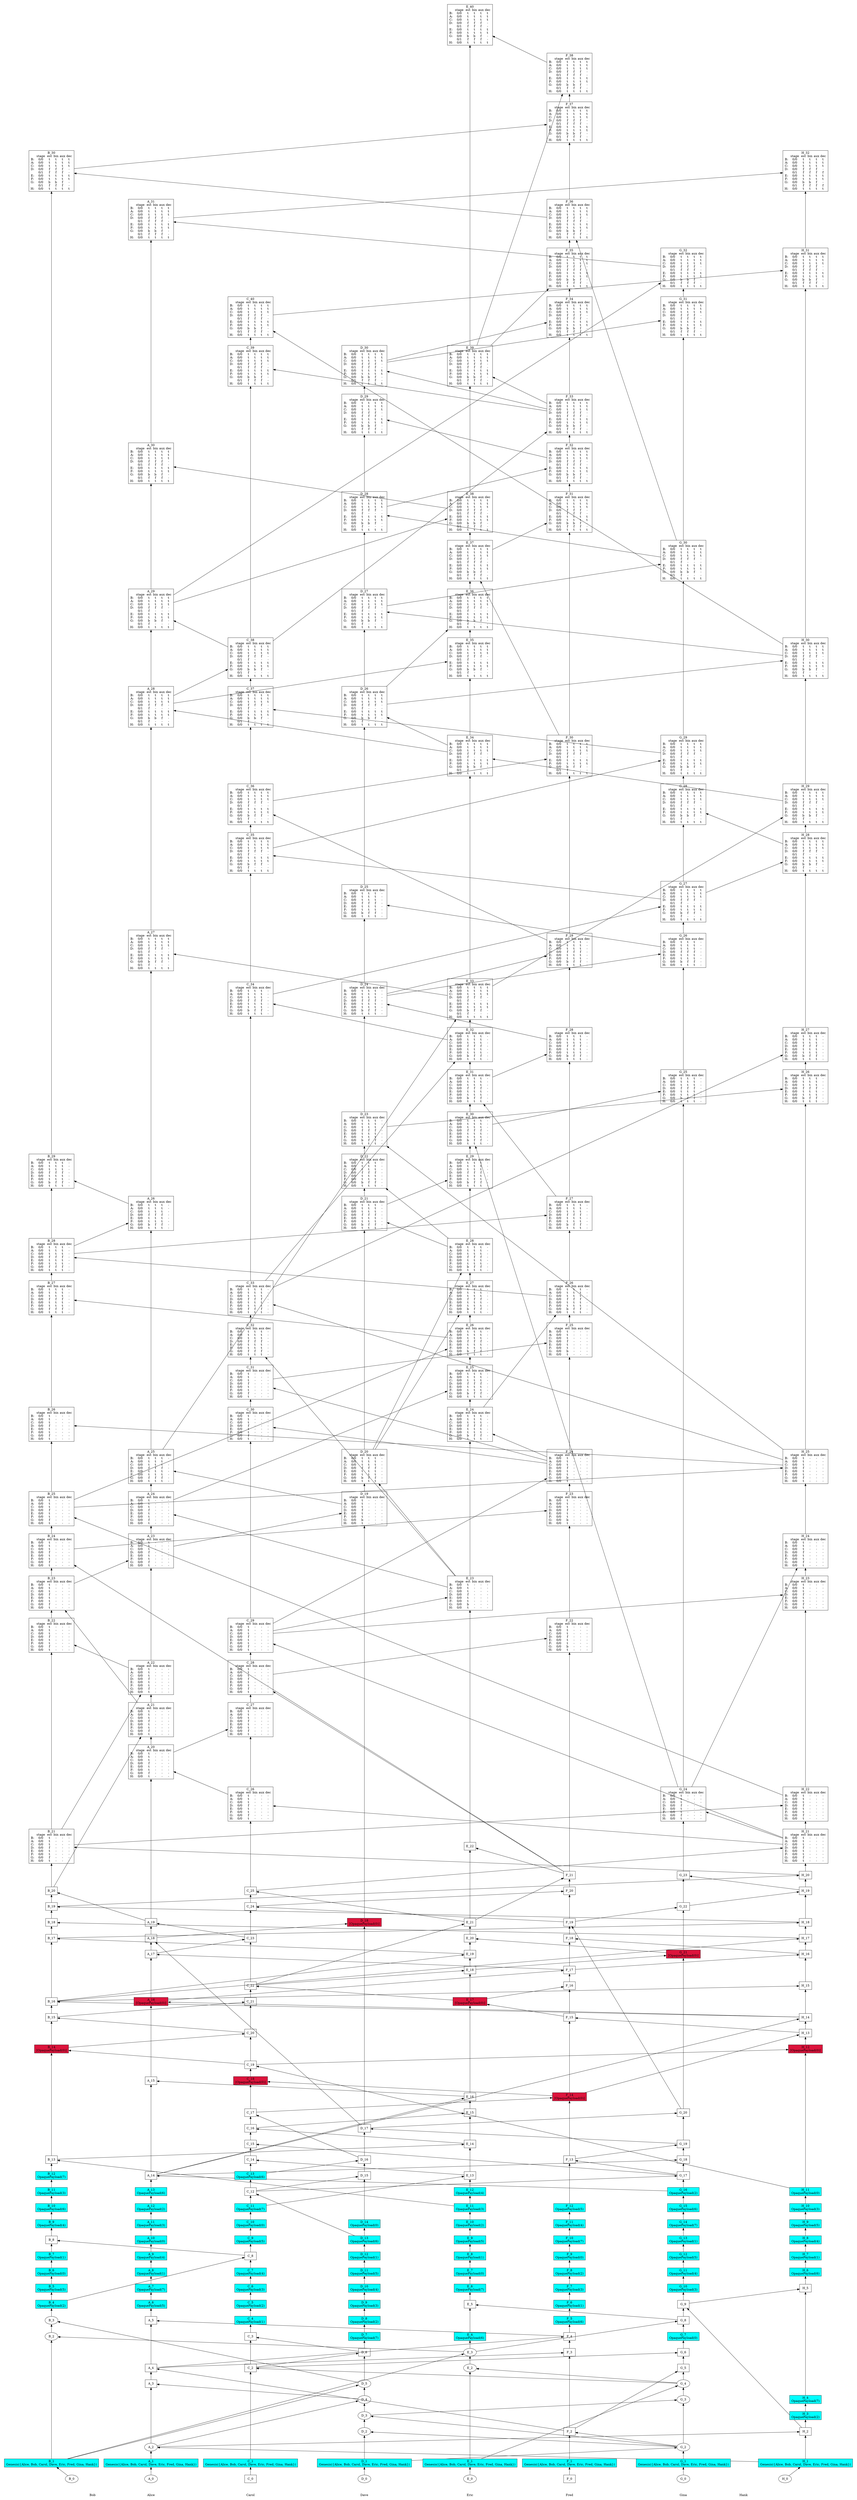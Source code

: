 /// our_id: Bob
/// peer_list: {
///   Bob: PeerState(VOTE|SEND|RECV)
///   Alice: PeerState(VOTE|SEND|RECV)
///   Carol: PeerState(VOTE|SEND|RECV)
///   Dave: PeerState(VOTE|SEND|RECV)
///   Eric: PeerState(VOTE|SEND|RECV)
///   Fred: PeerState(VOTE|SEND|RECV)
///   Gina: PeerState(VOTE|SEND|RECV)
///   Hank: PeerState(VOTE|SEND|RECV)
/// }
digraph GossipGraph {
  splines=false
  rankdir=BT

  style=invis
  subgraph cluster_Bob {
    label="Bob"
    "Bob" [style=invis]
    "Bob" -> "B_0" [style=invis]
    "B_0" -> "B_1" [minlen=1]
    "B_1" -> "B_2" [minlen=8]
    "B_2" -> "B_3" [minlen=1]
    "B_3" -> "B_4" [minlen=1]
    "B_4" -> "B_5" [minlen=1]
    "B_5" -> "B_6" [minlen=1]
    "B_6" -> "B_7" [minlen=1]
    "B_7" -> "B_8" [minlen=1]
    "B_8" -> "B_9" [minlen=1]
    "B_9" -> "B_10" [minlen=1]
    "B_10" -> "B_11" [minlen=1]
    "B_11" -> "B_12" [minlen=1]
    "B_12" -> "B_13" [minlen=1]
    "B_13" -> "B_14" [minlen=7]
    "B_14" -> "B_15" [minlen=2]
    "B_15" -> "B_16" [minlen=1]
    "B_16" -> "B_17" [minlen=4]
    "B_17" -> "B_18" [minlen=1]
    "B_18" -> "B_19" [minlen=1]
    "B_19" -> "B_20" [minlen=1]
    "B_20" -> "B_21" [minlen=2]
    "B_21" -> "B_22" [minlen=5]
    "B_22" -> "B_23" [minlen=1]
    "B_23" -> "B_24" [minlen=1]
    "B_24" -> "B_25" [minlen=1]
    "B_25" -> "B_26" [minlen=2]
    "B_26" -> "B_27" [minlen=3]
    "B_27" -> "B_28" [minlen=1]
    "B_28" -> "B_29" [minlen=2]
    "B_29" -> "B_30" [minlen=21]
  }
  "E_3" -> "B_2" [constraint=false]
  "D_5" -> "B_3" [constraint=false]
  "C_8" -> "B_8" [constraint=false]
  "E_11" -> "B_13" [constraint=false]
  "C_19" -> "B_14" [constraint=false]
  "C_20" -> "B_15" [constraint=false]
  "H_14" -> "B_16" [constraint=false]
  "E_19" -> "B_17" [constraint=false]
  "H_17" -> "B_18" [constraint=false]
  "H_18" -> "B_19" [constraint=false]
  "A_19" -> "B_20" [constraint=false]
  "H_20" -> "B_21" [constraint=false]
  "A_22" -> "B_22" [constraint=false]
  "A_21" -> "B_23" [constraint=false]
  "F_21" -> "B_24" [constraint=false]
  "H_22" -> "B_25" [constraint=false]
  "H_25" -> "B_26" [constraint=false]
  "E_26" -> "B_27" [constraint=false]
  "F_26" -> "B_28" [constraint=false]
  "A_26" -> "B_29" [constraint=false]
  "F_36" -> "B_30" [constraint=false]

  style=invis
  subgraph cluster_Alice {
    label="Alice"
    "Alice" [style=invis]
    "Alice" -> "A_0" [style=invis]
    "A_0" -> "A_1" [minlen=1]
    "A_1" -> "A_2" [minlen=1]
    "A_2" -> "A_3" [minlen=4]
    "A_3" -> "A_4" [minlen=1]
    "A_4" -> "A_5" [minlen=3]
    "A_5" -> "A_6" [minlen=1]
    "A_6" -> "A_7" [minlen=1]
    "A_7" -> "A_8" [minlen=1]
    "A_8" -> "A_9" [minlen=1]
    "A_9" -> "A_10" [minlen=1]
    "A_10" -> "A_11" [minlen=1]
    "A_11" -> "A_12" [minlen=1]
    "A_12" -> "A_13" [minlen=1]
    "A_13" -> "A_14" [minlen=1]
    "A_14" -> "A_15" [minlen=6]
    "A_15" -> "A_16" [minlen=5]
    "A_16" -> "A_17" [minlen=3]
    "A_17" -> "A_18" [minlen=1]
    "A_18" -> "A_19" [minlen=1]
    "A_19" -> "A_20" [minlen=6]
    "A_20" -> "A_21" [minlen=1]
    "A_21" -> "A_22" [minlen=1]
    "A_22" -> "A_23" [minlen=3]
    "A_23" -> "A_24" [minlen=1]
    "A_24" -> "A_25" [minlen=1]
    "A_25" -> "A_26" [minlen=6]
    "A_26" -> "A_27" [minlen=6]
    "A_27" -> "A_28" [minlen=5]
    "A_28" -> "A_29" [minlen=2]
    "A_29" -> "A_30" [minlen=3]
    "A_30" -> "A_31" [minlen=5]
  }
  "H_1" -> "A_2" [constraint=false]
  "D_4" -> "A_3" [constraint=false]
  "F_2" -> "A_4" [constraint=false]
  "F_4" -> "A_5" [constraint=false]
  "G_16" -> "A_14" [constraint=false]
  "E_16" -> "A_15" [constraint=false]
  "H_14" -> "A_16" [constraint=false]
  "F_17" -> "A_17" [constraint=false]
  "D_17" -> "A_18" [constraint=false]
  "C_23" -> "A_19" [constraint=false]
  "C_26" -> "A_20" [constraint=false]
  "B_20" -> "A_21" [constraint=false]
  "B_21" -> "A_22" [constraint=false]
  "B_23" -> "A_23" [constraint=false]
  "E_23" -> "A_24" [constraint=false]
  "D_19" -> "A_25" [constraint=false]
  "B_28" -> "A_26" [constraint=false]
  "E_33" -> "A_27" [constraint=false]
  "E_34" -> "A_28" [constraint=false]
  "C_38" -> "A_29" [constraint=false]
  "E_38" -> "A_30" [constraint=false]
  "G_32" -> "A_31" [constraint=false]

  style=invis
  subgraph cluster_Carol {
    label="Carol"
    "Carol" [style=invis]
    "Carol" -> "C_0" [style=invis]
    "C_0" -> "C_1" [minlen=1]
    "C_1" -> "C_2" [minlen=6]
    "C_2" -> "C_3" [minlen=2]
    "C_3" -> "C_4" [minlen=1]
    "C_4" -> "C_5" [minlen=1]
    "C_5" -> "C_6" [minlen=1]
    "C_6" -> "C_7" [minlen=1]
    "C_7" -> "C_8" [minlen=1]
    "C_8" -> "C_9" [minlen=1]
    "C_9" -> "C_10" [minlen=1]
    "C_10" -> "C_11" [minlen=1]
    "C_11" -> "C_12" [minlen=1]
    "C_12" -> "C_13" [minlen=1]
    "C_13" -> "C_14" [minlen=1]
    "C_14" -> "C_15" [minlen=1]
    "C_15" -> "C_16" [minlen=1]
    "C_16" -> "C_17" [minlen=1]
    "C_17" -> "C_18" [minlen=2]
    "C_18" -> "C_19" [minlen=1]
    "C_19" -> "C_20" [minlen=2]
    "C_20" -> "C_21" [minlen=2]
    "C_21" -> "C_22" [minlen=1]
    "C_22" -> "C_23" [minlen=3]
    "C_23" -> "C_24" [minlen=2]
    "C_24" -> "C_25" [minlen=1]
    "C_25" -> "C_26" [minlen=3]
    "C_26" -> "C_27" [minlen=2]
    "C_27" -> "C_28" [minlen=1]
    "C_28" -> "C_29" [minlen=1]
    "C_29" -> "C_30" [minlen=5]
    "C_30" -> "C_31" [minlen=1]
    "C_31" -> "C_32" [minlen=1]
    "C_32" -> "C_33" [minlen=1]
    "C_33" -> "C_34" [minlen=7]
    "C_34" -> "C_35" [minlen=3]
    "C_35" -> "C_36" [minlen=1]
    "C_36" -> "C_37" [minlen=2]
    "C_37" -> "C_38" [minlen=1]
    "C_38" -> "C_39" [minlen=6]
    "C_39" -> "C_40" [minlen=1]
  }
  "G_4" -> "C_2" [constraint=false]
  "D_6" -> "C_3" [constraint=false]
  "B_4" -> "C_8" [constraint=false]
  "D_13" -> "C_12" [constraint=false]
  "E_13" -> "C_14" [constraint=false]
  "G_17" -> "C_15" [constraint=false]
  "E_14" -> "C_16" [constraint=false]
  "D_16" -> "C_17" [constraint=false]
  "F_14" -> "C_18" [constraint=false]
  "H_11" -> "C_19" [constraint=false]
  "B_14" -> "C_20" [constraint=false]
  "B_15" -> "C_21" [constraint=false]
  "E_17" -> "C_22" [constraint=false]
  "A_17" -> "C_23" [constraint=false]
  "F_19" -> "C_24" [constraint=false]
  "E_21" -> "C_25" [constraint=false]
  "H_21" -> "C_26" [constraint=false]
  "A_20" -> "C_27" [constraint=false]
  "F_21" -> "C_28" [constraint=false]
  "H_21" -> "C_29" [constraint=false]
  "F_24" -> "C_30" [constraint=false]
  "F_24" -> "C_31" [constraint=false]
  "E_23" -> "C_32" [constraint=false]
  "H_25" -> "C_33" [constraint=false]
  "E_32" -> "C_34" [constraint=false]
  "G_27" -> "C_35" [constraint=false]
  "F_29" -> "C_36" [constraint=false]
  "G_29" -> "C_37" [constraint=false]
  "A_28" -> "C_38" [constraint=false]
  "F_33" -> "C_39" [constraint=false]
  "H_30" -> "C_40" [constraint=false]

  style=invis
  subgraph cluster_Dave {
    label="Dave"
    "Dave" [style=invis]
    "Dave" -> "D_0" [style=invis]
    "D_0" -> "D_1" [minlen=1]
    "D_1" -> "D_2" [minlen=2]
    "D_2" -> "D_3" [minlen=1]
    "D_3" -> "D_4" [minlen=1]
    "D_4" -> "D_5" [minlen=1]
    "D_5" -> "D_6" [minlen=2]
    "D_6" -> "D_7" [minlen=1]
    "D_7" -> "D_8" [minlen=1]
    "D_8" -> "D_9" [minlen=1]
    "D_9" -> "D_10" [minlen=1]
    "D_10" -> "D_11" [minlen=1]
    "D_11" -> "D_12" [minlen=1]
    "D_12" -> "D_13" [minlen=1]
    "D_13" -> "D_14" [minlen=1]
    "D_14" -> "D_15" [minlen=3]
    "D_15" -> "D_16" [minlen=1]
    "D_16" -> "D_17" [minlen=2]
    "D_17" -> "D_18" [minlen=13]
    "D_18" -> "D_19" [minlen=12]
    "D_19" -> "D_20" [minlen=1]
    "D_20" -> "D_21" [minlen=6]
    "D_21" -> "D_22" [minlen=1]
    "D_22" -> "D_23" [minlen=1]
    "D_23" -> "D_24" [minlen=3]
    "D_24" -> "D_25" [minlen=2]
    "D_25" -> "D_26" [minlen=4]
    "D_26" -> "D_27" [minlen=2]
    "D_27" -> "D_28" [minlen=2]
    "D_28" -> "D_29" [minlen=2]
    "D_29" -> "D_30" [minlen=1]
  }
  "G_2" -> "D_2" [constraint=false]
  "G_2" -> "D_3" [constraint=false]
  "A_2" -> "D_4" [constraint=false]
  "B_1" -> "D_5" [constraint=false]
  "C_2" -> "D_6" [constraint=false]
  "C_12" -> "D_15" [constraint=false]
  "C_13" -> "D_16" [constraint=false]
  "G_19" -> "D_17" [constraint=false]
  "A_18" -> "D_18" [constraint=false]
  "A_23" -> "D_19" [constraint=false]
  "E_23" -> "D_20" [constraint=false]
  "E_28" -> "D_21" [constraint=false]
  "E_28" -> "D_22" [constraint=false]
  "H_25" -> "D_23" [constraint=false]
  "F_28" -> "D_24" [constraint=false]
  "G_26" -> "D_25" [constraint=false]
  "E_34" -> "D_26" [constraint=false]
  "H_30" -> "D_27" [constraint=false]
  "G_30" -> "D_28" [constraint=false]
  "F_32" -> "D_29" [constraint=false]
  "F_33" -> "D_30" [constraint=false]

  style=invis
  subgraph cluster_Eric {
    label="Eric"
    "Eric" [style=invis]
    "Eric" -> "E_0" [style=invis]
    "E_0" -> "E_1" [minlen=1]
    "E_1" -> "E_2" [minlen=6]
    "E_2" -> "E_3" [minlen=1]
    "E_3" -> "E_4" [minlen=1]
    "E_4" -> "E_5" [minlen=2]
    "E_5" -> "E_6" [minlen=1]
    "E_6" -> "E_7" [minlen=1]
    "E_7" -> "E_8" [minlen=1]
    "E_8" -> "E_9" [minlen=1]
    "E_9" -> "E_10" [minlen=1]
    "E_10" -> "E_11" [minlen=1]
    "E_11" -> "E_12" [minlen=1]
    "E_12" -> "E_13" [minlen=1]
    "E_13" -> "E_14" [minlen=2]
    "E_14" -> "E_15" [minlen=2]
    "E_15" -> "E_16" [minlen=1]
    "E_16" -> "E_17" [minlen=6]
    "E_17" -> "E_18" [minlen=2]
    "E_18" -> "E_19" [minlen=1]
    "E_19" -> "E_20" [minlen=1]
    "E_20" -> "E_21" [minlen=1]
    "E_21" -> "E_22" [minlen=4]
    "E_22" -> "E_23" [minlen=6]
    "E_23" -> "E_24" [minlen=4]
    "E_24" -> "E_25" [minlen=1]
    "E_25" -> "E_26" [minlen=1]
    "E_26" -> "E_27" [minlen=1]
    "E_27" -> "E_28" [minlen=1]
    "E_28" -> "E_29" [minlen=2]
    "E_29" -> "E_30" [minlen=1]
    "E_30" -> "E_31" [minlen=1]
    "E_31" -> "E_32" [minlen=1]
    "E_32" -> "E_33" [minlen=1]
    "E_33" -> "E_34" [minlen=5]
    "E_34" -> "E_35" [minlen=2]
    "E_35" -> "E_36" [minlen=1]
    "E_36" -> "E_37" [minlen=1]
    "E_37" -> "E_38" [minlen=1]
    "E_38" -> "E_39" [minlen=3]
    "E_39" -> "E_40" [minlen=7]
  }
  "G_4" -> "E_2" [constraint=false]
  "B_1" -> "E_3" [constraint=false]
  "G_8" -> "E_5" [constraint=false]
  "C_11" -> "E_13" [constraint=false]
  "B_13" -> "E_14" [constraint=false]
  "C_16" -> "E_15" [constraint=false]
  "A_14" -> "E_16" [constraint=false]
  "F_15" -> "E_17" [constraint=false]
  "C_22" -> "E_18" [constraint=false]
  "B_16" -> "E_19" [constraint=false]
  "G_21" -> "E_20" [constraint=false]
  "C_22" -> "E_21" [constraint=false]
  "F_21" -> "E_22" [constraint=false]
  "C_29" -> "E_23" [constraint=false]
  "F_24" -> "E_24" [constraint=false]
  "A_24" -> "E_25" [constraint=false]
  "B_25" -> "E_26" [constraint=false]
  "D_20" -> "E_27" [constraint=false]
  "D_20" -> "E_28" [constraint=false]
  "D_21" -> "E_29" [constraint=false]
  "G_24" -> "E_30" [constraint=false]
  "F_27" -> "E_31" [constraint=false]
  "C_33" -> "E_32" [constraint=false]
  "A_25" -> "E_33" [constraint=false]
  "H_29" -> "E_34" [constraint=false]
  "A_28" -> "E_35" [constraint=false]
  "D_26" -> "E_36" [constraint=false]
  "F_30" -> "E_37" [constraint=false]
  "A_29" -> "E_38" [constraint=false]
  "F_33" -> "E_39" [constraint=false]
  "F_38" -> "E_40" [constraint=false]

  style=invis
  subgraph cluster_Fred {
    label="Fred"
    "Fred" [style=invis]
    "Fred" -> "F_0" [style=invis]
    "F_0" -> "F_1" [minlen=1]
    "F_1" -> "F_2" [minlen=2]
    "F_2" -> "F_3" [minlen=5]
    "F_3" -> "F_4" [minlen=1]
    "F_4" -> "F_5" [minlen=1]
    "F_5" -> "F_6" [minlen=1]
    "F_6" -> "F_7" [minlen=1]
    "F_7" -> "F_8" [minlen=1]
    "F_8" -> "F_9" [minlen=1]
    "F_9" -> "F_10" [minlen=1]
    "F_10" -> "F_11" [minlen=1]
    "F_11" -> "F_12" [minlen=1]
    "F_12" -> "F_13" [minlen=3]
    "F_13" -> "F_14" [minlen=4]
    "F_14" -> "F_15" [minlen=5]
    "F_15" -> "F_16" [minlen=2]
    "F_16" -> "F_17" [minlen=1]
    "F_17" -> "F_18" [minlen=2]
    "F_18" -> "F_19" [minlen=1]
    "F_19" -> "F_20" [minlen=2]
    "F_20" -> "F_21" [minlen=1]
    "F_21" -> "F_22" [minlen=6]
    "F_22" -> "F_23" [minlen=3]
    "F_23" -> "F_24" [minlen=1]
    "F_24" -> "F_25" [minlen=3]
    "F_25" -> "F_26" [minlen=1]
    "F_26" -> "F_27" [minlen=2]
    "F_27" -> "F_28" [minlen=4]
    "F_28" -> "F_29" [minlen=2]
    "F_29" -> "F_30" [minlen=4]
    "F_30" -> "F_31" [minlen=5]
    "F_31" -> "F_32" [minlen=1]
    "F_32" -> "F_33" [minlen=1]
    "F_33" -> "F_34" [minlen=2]
    "F_34" -> "F_35" [minlen=1]
    "F_35" -> "F_36" [minlen=1]
    "F_36" -> "F_37" [minlen=2]
    "F_37" -> "F_38" [minlen=1]
  }
  "G_2" -> "F_2" [constraint=false]
  "A_4" -> "F_3" [constraint=false]
  "A_4" -> "F_4" [constraint=false]
  "G_17" -> "F_13" [constraint=false]
  "C_17" -> "F_14" [constraint=false]
  "H_13" -> "F_15" [constraint=false]
  "E_17" -> "F_16" [constraint=false]
  "A_16" -> "F_17" [constraint=false]
  "H_16" -> "F_18" [constraint=false]
  "G_20" -> "F_19" [constraint=false]
  "C_24" -> "F_20" [constraint=false]
  "E_21" -> "F_21" [constraint=false]
  "C_28" -> "F_22" [constraint=false]
  "B_24" -> "F_23" [constraint=false]
  "C_29" -> "F_24" [constraint=false]
  "C_31" -> "F_25" [constraint=false]
  "E_24" -> "F_26" [constraint=false]
  "B_28" -> "F_27" [constraint=false]
  "E_31" -> "F_28" [constraint=false]
  "D_24" -> "F_29" [constraint=false]
  "C_36" -> "F_30" [constraint=false]
  "E_37" -> "F_31" [constraint=false]
  "D_28" -> "F_32" [constraint=false]
  "C_38" -> "F_33" [constraint=false]
  "D_30" -> "F_34" [constraint=false]
  "E_39" -> "F_35" [constraint=false]
  "G_30" -> "F_36" [constraint=false]
  "B_30" -> "F_37" [constraint=false]
  "E_39" -> "F_38" [constraint=false]

  style=invis
  subgraph cluster_Gina {
    label="Gina"
    "Gina" [style=invis]
    "Gina" -> "G_0" [style=invis]
    "G_0" -> "G_1" [minlen=1]
    "G_1" -> "G_2" [minlen=1]
    "G_2" -> "G_3" [minlen=3]
    "G_3" -> "G_4" [minlen=1]
    "G_4" -> "G_5" [minlen=1]
    "G_5" -> "G_6" [minlen=1]
    "G_6" -> "G_7" [minlen=1]
    "G_7" -> "G_8" [minlen=1]
    "G_8" -> "G_9" [minlen=1]
    "G_9" -> "G_10" [minlen=1]
    "G_10" -> "G_11" [minlen=1]
    "G_11" -> "G_12" [minlen=1]
    "G_12" -> "G_13" [minlen=1]
    "G_13" -> "G_14" [minlen=1]
    "G_14" -> "G_15" [minlen=1]
    "G_15" -> "G_16" [minlen=1]
    "G_16" -> "G_17" [minlen=1]
    "G_17" -> "G_18" [minlen=1]
    "G_18" -> "G_19" [minlen=1]
    "G_19" -> "G_20" [minlen=2]
    "G_20" -> "G_21" [minlen=10]
    "G_21" -> "G_22" [minlen=3]
    "G_22" -> "G_23" [minlen=2]
    "G_23" -> "G_24" [minlen=2]
    "G_24" -> "G_25" [minlen=17]
    "G_25" -> "G_26" [minlen=3]
    "G_26" -> "G_27" [minlen=1]
    "G_27" -> "G_28" [minlen=2]
    "G_28" -> "G_29" [minlen=1]
    "G_29" -> "G_30" [minlen=4]
    "G_30" -> "G_31" [minlen=5]
    "G_31" -> "G_32" [minlen=1]
  }
  "D_1" -> "G_2" [constraint=false]
  "D_3" -> "G_3" [constraint=false]
  "E_1" -> "G_4" [constraint=false]
  "F_2" -> "G_5" [constraint=false]
  "C_2" -> "G_6" [constraint=false]
  "E_3" -> "G_8" [constraint=false]
  "H_2" -> "G_9" [constraint=false]
  "C_12" -> "G_17" [constraint=false]
  "A_14" -> "G_18" [constraint=false]
  "F_13" -> "G_19" [constraint=false]
  "D_17" -> "G_20" [constraint=false]
  "E_18" -> "G_21" [constraint=false]
  "F_19" -> "G_22" [constraint=false]
  "H_19" -> "G_23" [constraint=false]
  "H_21" -> "G_24" [constraint=false]
  "E_30" -> "G_25" [constraint=false]
  "D_24" -> "G_26" [constraint=false]
  "C_34" -> "G_27" [constraint=false]
  "H_28" -> "G_28" [constraint=false]
  "C_35" -> "G_29" [constraint=false]
  "D_27" -> "G_30" [constraint=false]
  "D_30" -> "G_31" [constraint=false]
  "A_29" -> "G_32" [constraint=false]

  style=invis
  subgraph cluster_Hank {
    label="Hank"
    "Hank" [style=invis]
    "Hank" -> "H_0" [style=invis]
    "H_0" -> "H_1" [minlen=1]
    "H_1" -> "H_2" [minlen=2]
    "H_2" -> "H_3" [minlen=1]
    "H_3" -> "H_4" [minlen=1]
    "H_4" -> "H_5" [minlen=7]
    "H_5" -> "H_6" [minlen=1]
    "H_6" -> "H_7" [minlen=1]
    "H_7" -> "H_8" [minlen=1]
    "H_8" -> "H_9" [minlen=1]
    "H_9" -> "H_10" [minlen=1]
    "H_10" -> "H_11" [minlen=1]
    "H_11" -> "H_12" [minlen=9]
    "H_12" -> "H_13" [minlen=1]
    "H_13" -> "H_14" [minlen=1]
    "H_14" -> "H_15" [minlen=2]
    "H_15" -> "H_16" [minlen=2]
    "H_16" -> "H_17" [minlen=1]
    "H_17" -> "H_18" [minlen=1]
    "H_18" -> "H_19" [minlen=2]
    "H_19" -> "H_20" [minlen=1]
    "H_20" -> "H_21" [minlen=1]
    "H_21" -> "H_22" [minlen=1]
    "H_22" -> "H_23" [minlen=5]
    "H_23" -> "H_24" [minlen=1]
    "H_24" -> "H_25" [minlen=2]
    "H_25" -> "H_26" [minlen=9]
    "H_26" -> "H_27" [minlen=1]
    "H_27" -> "H_28" [minlen=4]
    "H_28" -> "H_29" [minlen=1]
    "H_29" -> "H_30" [minlen=3]
    "H_30" -> "H_31" [minlen=8]
    "H_31" -> "H_32" [minlen=2]
  }
  "A_2" -> "H_2" [constraint=false]
  "G_9" -> "H_5" [constraint=false]
  "C_19" -> "H_12" [constraint=false]
  "F_14" -> "H_13" [constraint=false]
  "A_14" -> "H_14" [constraint=false]
  "B_16" -> "H_15" [constraint=false]
  "F_17" -> "H_16" [constraint=false]
  "B_16" -> "H_17" [constraint=false]
  "B_17" -> "H_18" [constraint=false]
  "G_22" -> "H_19" [constraint=false]
  "B_19" -> "H_20" [constraint=false]
  "C_25" -> "H_21" [constraint=false]
  "B_21" -> "H_22" [constraint=false]
  "C_29" -> "H_23" [constraint=false]
  "G_24" -> "H_24" [constraint=false]
  "B_25" -> "H_25" [constraint=false]
  "D_23" -> "H_26" [constraint=false]
  "C_33" -> "H_27" [constraint=false]
  "G_27" -> "H_28" [constraint=false]
  "E_33" -> "H_29" [constraint=false]
  "D_26" -> "H_30" [constraint=false]
  "C_40" -> "H_31" [constraint=false]
  "A_31" -> "H_32" [constraint=false]

  {
    rank=same
    "Bob" [style=filled, color=white]
    "Alice" [style=filled, color=white]
    "Carol" [style=filled, color=white]
    "Dave" [style=filled, color=white]
    "Eric" [style=filled, color=white]
    "Fred" [style=filled, color=white]
    "Gina" [style=filled, color=white]
    "Hank" [style=filled, color=white]
  }
  "Bob" -> "Alice" -> "Carol" -> "Dave" -> "Eric" -> "Fred" -> "Gina" -> "Hank" [style=invis]

/// ===== details of events =====
  "B_0" [fillcolor=white, label=<<table border="0" cellborder="0" cellpadding="0" cellspacing="0">
<tr><td colspan="6">B_0</td></tr>
</table>>]
/// cause: Initial
/// last_ancestors: {Bob: 0}

  "B_1" [style=filled, fillcolor=cyan, shape=rectangle, label=<<table border="0" cellborder="0" cellpadding="0" cellspacing="0">
<tr><td colspan="6">B_1</td></tr>
<tr><td colspan="6">Genesis({Alice, Bob, Carol, Dave, Eric, Fred, Gina, Hank})</td></tr>
</table>>]
/// cause: Observation(Genesis({Alice, Bob, Carol, Dave, Eric, Fred, Gina, Hank}))
/// last_ancestors: {Bob: 1}

  "B_2" [fillcolor=white, label=<<table border="0" cellborder="0" cellpadding="0" cellspacing="0">
<tr><td colspan="6">B_2</td></tr>
</table>>]
/// cause: Response
/// last_ancestors: {Bob: 2, Dave: 3, Eric: 3, Gina: 4}

  "B_3" [fillcolor=white, label=<<table border="0" cellborder="0" cellpadding="0" cellspacing="0">
<tr><td colspan="6">B_3</td></tr>
</table>>]
/// cause: Response
/// last_ancestors: {Alice: 2, Bob: 3, Dave: 5, Eric: 3, Gina: 4, Hank: 1}

  "B_4" [style=filled, fillcolor=cyan, shape=rectangle, label=<<table border="0" cellborder="0" cellpadding="0" cellspacing="0">
<tr><td colspan="6">B_4</td></tr>
<tr><td colspan="6">OpaquePayload(2)</td></tr>
</table>>]
/// cause: Observation(OpaquePayload(2))
/// last_ancestors: {Alice: 2, Bob: 4, Dave: 5, Eric: 3, Gina: 4, Hank: 1}

  "B_5" [style=filled, fillcolor=cyan, shape=rectangle, label=<<table border="0" cellborder="0" cellpadding="0" cellspacing="0">
<tr><td colspan="6">B_5</td></tr>
<tr><td colspan="6">OpaquePayload(5)</td></tr>
</table>>]
/// cause: Observation(OpaquePayload(5))
/// last_ancestors: {Alice: 2, Bob: 5, Dave: 5, Eric: 3, Gina: 4, Hank: 1}

  "B_6" [style=filled, fillcolor=cyan, shape=rectangle, label=<<table border="0" cellborder="0" cellpadding="0" cellspacing="0">
<tr><td colspan="6">B_6</td></tr>
<tr><td colspan="6">OpaquePayload(0)</td></tr>
</table>>]
/// cause: Observation(OpaquePayload(0))
/// last_ancestors: {Alice: 2, Bob: 6, Dave: 5, Eric: 3, Gina: 4, Hank: 1}

  "B_7" [style=filled, fillcolor=cyan, shape=rectangle, label=<<table border="0" cellborder="0" cellpadding="0" cellspacing="0">
<tr><td colspan="6">B_7</td></tr>
<tr><td colspan="6">OpaquePayload(1)</td></tr>
</table>>]
/// cause: Observation(OpaquePayload(1))
/// last_ancestors: {Alice: 2, Bob: 7, Dave: 5, Eric: 3, Gina: 4, Hank: 1}

  "B_8" [fillcolor=white, shape=rectangle, label=<<table border="0" cellborder="0" cellpadding="0" cellspacing="0">
<tr><td colspan="6">B_8</td></tr>
</table>>]
/// cause: Response
/// last_ancestors: {Alice: 2, Bob: 8, Carol: 8, Dave: 6, Eric: 3, Gina: 4, Hank: 1}

  "B_9" [style=filled, fillcolor=cyan, shape=rectangle, label=<<table border="0" cellborder="0" cellpadding="0" cellspacing="0">
<tr><td colspan="6">B_9</td></tr>
<tr><td colspan="6">OpaquePayload(4)</td></tr>
</table>>]
/// cause: Observation(OpaquePayload(4))
/// last_ancestors: {Alice: 2, Bob: 9, Carol: 8, Dave: 6, Eric: 3, Gina: 4, Hank: 1}

  "B_10" [style=filled, fillcolor=cyan, shape=rectangle, label=<<table border="0" cellborder="0" cellpadding="0" cellspacing="0">
<tr><td colspan="6">B_10</td></tr>
<tr><td colspan="6">OpaquePayload(6)</td></tr>
</table>>]
/// cause: Observation(OpaquePayload(6))
/// last_ancestors: {Alice: 2, Bob: 10, Carol: 8, Dave: 6, Eric: 3, Gina: 4, Hank: 1}

  "B_11" [style=filled, fillcolor=cyan, shape=rectangle, label=<<table border="0" cellborder="0" cellpadding="0" cellspacing="0">
<tr><td colspan="6">B_11</td></tr>
<tr><td colspan="6">OpaquePayload(3)</td></tr>
</table>>]
/// cause: Observation(OpaquePayload(3))
/// last_ancestors: {Alice: 2, Bob: 11, Carol: 8, Dave: 6, Eric: 3, Gina: 4, Hank: 1}

  "B_12" [style=filled, fillcolor=cyan, shape=rectangle, label=<<table border="0" cellborder="0" cellpadding="0" cellspacing="0">
<tr><td colspan="6">B_12</td></tr>
<tr><td colspan="6">OpaquePayload(7)</td></tr>
</table>>]
/// cause: Observation(OpaquePayload(7))
/// last_ancestors: {Alice: 2, Bob: 12, Carol: 8, Dave: 6, Eric: 3, Gina: 4, Hank: 1}

  "B_13" [fillcolor=white, shape=rectangle, label=<<table border="0" cellborder="0" cellpadding="0" cellspacing="0">
<tr><td colspan="6">B_13</td></tr>
</table>>]
/// cause: Request
/// last_ancestors: {Alice: 2, Bob: 13, Carol: 8, Dave: 6, Eric: 11, Fred: 2, Gina: 8, Hank: 1}

  "B_14" [style=filled, fillcolor=crimson, shape=rectangle, label=<<table border="0" cellborder="0" cellpadding="0" cellspacing="0">
<tr><td colspan="6">B_14</td></tr>
<tr><td colspan="6">[OpaquePayload(0)]</td></tr></table>>]
/// cause: Request
/// last_ancestors: {Alice: 4, Bob: 14, Carol: 19, Dave: 16, Eric: 14, Fred: 14, Gina: 17, Hank: 11}

  "B_15" [fillcolor=white, shape=rectangle, label=<<table border="0" cellborder="0" cellpadding="0" cellspacing="0">
<tr><td colspan="6">B_15</td></tr>
</table>>]
/// cause: Request
/// last_ancestors: {Alice: 4, Bob: 15, Carol: 20, Dave: 16, Eric: 14, Fred: 14, Gina: 17, Hank: 11}

  "B_16" [fillcolor=white, shape=rectangle, label=<<table border="0" cellborder="0" cellpadding="0" cellspacing="0">
<tr><td colspan="6">B_16</td></tr>
</table>>]
/// cause: Request
/// last_ancestors: {Alice: 14, Bob: 16, Carol: 20, Dave: 16, Eric: 14, Fred: 14, Gina: 17, Hank: 14}

  "B_17" [fillcolor=white, shape=rectangle, label=<<table border="0" cellborder="0" cellpadding="0" cellspacing="0">
<tr><td colspan="6">B_17</td></tr>
</table>>]
/// cause: Response
/// last_ancestors: {Alice: 14, Bob: 17, Carol: 22, Dave: 16, Eric: 19, Fred: 15, Gina: 17, Hank: 14}

  "B_18" [fillcolor=white, shape=rectangle, label=<<table border="0" cellborder="0" cellpadding="0" cellspacing="0">
<tr><td colspan="6">B_18</td></tr>
</table>>]
/// cause: Response
/// last_ancestors: {Alice: 16, Bob: 18, Carol: 22, Dave: 16, Eric: 19, Fred: 17, Gina: 17, Hank: 17}

  "B_19" [fillcolor=white, shape=rectangle, label=<<table border="0" cellborder="0" cellpadding="0" cellspacing="0">
<tr><td colspan="6">B_19</td></tr>
</table>>]
/// cause: Response
/// last_ancestors: {Alice: 16, Bob: 19, Carol: 22, Dave: 16, Eric: 19, Fred: 17, Gina: 17, Hank: 18}

  "B_20" [fillcolor=white, shape=rectangle, label=<<table border="0" cellborder="0" cellpadding="0" cellspacing="0">
<tr><td colspan="6">B_20</td></tr>
</table>>]
/// cause: Request
/// last_ancestors: {Alice: 19, Bob: 20, Carol: 23, Dave: 17, Eric: 19, Fred: 17, Gina: 19, Hank: 18}

  "B_21" [fillcolor=white, shape=rectangle, label=<<table border="0" cellborder="0" cellpadding="0" cellspacing="0">
<tr><td colspan="6">B_21</td></tr>
<tr><td></td><td width="50">stage</td><td width="30">est</td><td width="30">bin</td><td width="30">aux</td><td width="30">dec</td></tr>
<tr><td>B: </td><td>0/0</td><td>t</td><td>-</td><td>-</td><td>-</td></tr>
<tr><td>A: </td><td>0/0</td><td>t</td><td>-</td><td>-</td><td>-</td></tr>
<tr><td>C: </td><td>0/0</td><td>t</td><td>-</td><td>-</td><td>-</td></tr>
<tr><td>D: </td><td>0/0</td><td>f</td><td>-</td><td>-</td><td>-</td></tr>
<tr><td>E: </td><td>0/0</td><td>t</td><td>-</td><td>-</td><td>-</td></tr>
<tr><td>F: </td><td>0/0</td><td>t</td><td>-</td><td>-</td><td>-</td></tr>
<tr><td>G: </td><td>0/0</td><td>f</td><td>-</td><td>-</td><td>-</td></tr>
<tr><td>H: </td><td>0/0</td><td>t</td><td>-</td><td>-</td><td>-</td></tr></table>>]
/// cause: Response
/// last_ancestors: {Alice: 19, Bob: 21, Carol: 23, Dave: 17, Eric: 19, Fred: 19, Gina: 22, Hank: 20}

  "B_22" [fillcolor=white, shape=rectangle, label=<<table border="0" cellborder="0" cellpadding="0" cellspacing="0">
<tr><td colspan="6">B_22</td></tr>
<tr><td></td><td width="50">stage</td><td width="30">est</td><td width="30">bin</td><td width="30">aux</td><td width="30">dec</td></tr>
<tr><td>B: </td><td>0/0</td><td>t</td><td>-</td><td>-</td><td>-</td></tr>
<tr><td>A: </td><td>0/0</td><td>t</td><td>-</td><td>-</td><td>-</td></tr>
<tr><td>C: </td><td>0/0</td><td>t</td><td>-</td><td>-</td><td>-</td></tr>
<tr><td>D: </td><td>0/0</td><td>f</td><td>-</td><td>-</td><td>-</td></tr>
<tr><td>E: </td><td>0/0</td><td>t</td><td>-</td><td>-</td><td>-</td></tr>
<tr><td>F: </td><td>0/0</td><td>t</td><td>-</td><td>-</td><td>-</td></tr>
<tr><td>G: </td><td>0/0</td><td>f</td><td>-</td><td>-</td><td>-</td></tr>
<tr><td>H: </td><td>0/0</td><td>t</td><td>-</td><td>-</td><td>-</td></tr></table>>]
/// cause: Response
/// last_ancestors: {Alice: 22, Bob: 22, Carol: 26, Dave: 17, Eric: 21, Fred: 19, Gina: 22, Hank: 21}

  "B_23" [fillcolor=white, shape=rectangle, label=<<table border="0" cellborder="0" cellpadding="0" cellspacing="0">
<tr><td colspan="6">B_23</td></tr>
<tr><td></td><td width="50">stage</td><td width="30">est</td><td width="30">bin</td><td width="30">aux</td><td width="30">dec</td></tr>
<tr><td>B: </td><td>0/0</td><td>t</td><td>-</td><td>-</td><td>-</td></tr>
<tr><td>A: </td><td>0/0</td><td>t</td><td>-</td><td>-</td><td>-</td></tr>
<tr><td>C: </td><td>0/0</td><td>t</td><td>-</td><td>-</td><td>-</td></tr>
<tr><td>D: </td><td>0/0</td><td>f</td><td>-</td><td>-</td><td>-</td></tr>
<tr><td>E: </td><td>0/0</td><td>t</td><td>-</td><td>-</td><td>-</td></tr>
<tr><td>F: </td><td>0/0</td><td>t</td><td>-</td><td>-</td><td>-</td></tr>
<tr><td>G: </td><td>0/0</td><td>f</td><td>-</td><td>-</td><td>-</td></tr>
<tr><td>H: </td><td>0/0</td><td>t</td><td>-</td><td>-</td><td>-</td></tr></table>>]
/// cause: Request
/// last_ancestors: {Alice: 22, Bob: 23, Carol: 26, Dave: 17, Eric: 21, Fred: 19, Gina: 22, Hank: 21}

  "B_24" [fillcolor=white, shape=rectangle, label=<<table border="0" cellborder="0" cellpadding="0" cellspacing="0">
<tr><td colspan="6">B_24</td></tr>
<tr><td></td><td width="50">stage</td><td width="30">est</td><td width="30">bin</td><td width="30">aux</td><td width="30">dec</td></tr>
<tr><td>B: </td><td>0/0</td><td>t</td><td>-</td><td>-</td><td>-</td></tr>
<tr><td>A: </td><td>0/0</td><td>t</td><td>-</td><td>-</td><td>-</td></tr>
<tr><td>C: </td><td>0/0</td><td>t</td><td>-</td><td>-</td><td>-</td></tr>
<tr><td>D: </td><td>0/0</td><td>f</td><td>-</td><td>-</td><td>-</td></tr>
<tr><td>E: </td><td>0/0</td><td>t</td><td>-</td><td>-</td><td>-</td></tr>
<tr><td>F: </td><td>0/0</td><td>t</td><td>-</td><td>-</td><td>-</td></tr>
<tr><td>G: </td><td>0/0</td><td>f</td><td>-</td><td>-</td><td>-</td></tr>
<tr><td>H: </td><td>0/0</td><td>t</td><td>-</td><td>-</td><td>-</td></tr></table>>]
/// cause: Request
/// last_ancestors: {Alice: 22, Bob: 24, Carol: 26, Dave: 17, Eric: 21, Fred: 21, Gina: 22, Hank: 21}

  "B_25" [fillcolor=white, shape=rectangle, label=<<table border="0" cellborder="0" cellpadding="0" cellspacing="0">
<tr><td colspan="6">B_25</td></tr>
<tr><td></td><td width="50">stage</td><td width="30">est</td><td width="30">bin</td><td width="30">aux</td><td width="30">dec</td></tr>
<tr><td>B: </td><td>0/0</td><td>t</td><td>-</td><td>-</td><td>-</td></tr>
<tr><td>A: </td><td>0/0</td><td>t</td><td>-</td><td>-</td><td>-</td></tr>
<tr><td>C: </td><td>0/0</td><td>t</td><td>-</td><td>-</td><td>-</td></tr>
<tr><td>D: </td><td>0/0</td><td>f</td><td>-</td><td>-</td><td>-</td></tr>
<tr><td>E: </td><td>0/0</td><td>t</td><td>-</td><td>-</td><td>-</td></tr>
<tr><td>F: </td><td>0/0</td><td>t</td><td>-</td><td>-</td><td>-</td></tr>
<tr><td>G: </td><td>0/0</td><td>f</td><td>-</td><td>-</td><td>-</td></tr>
<tr><td>H: </td><td>0/0</td><td>t</td><td>-</td><td>-</td><td>-</td></tr></table>>]
/// cause: Response
/// last_ancestors: {Alice: 22, Bob: 25, Carol: 26, Dave: 17, Eric: 21, Fred: 21, Gina: 22, Hank: 22}

  "B_26" [fillcolor=white, shape=rectangle, label=<<table border="0" cellborder="0" cellpadding="0" cellspacing="0">
<tr><td colspan="6">B_26</td></tr>
<tr><td></td><td width="50">stage</td><td width="30">est</td><td width="30">bin</td><td width="30">aux</td><td width="30">dec</td></tr>
<tr><td>B: </td><td>0/0</td><td>t</td><td>-</td><td>-</td><td>-</td></tr>
<tr><td>A: </td><td>0/0</td><td>t</td><td>-</td><td>-</td><td>-</td></tr>
<tr><td>C: </td><td>0/0</td><td>t</td><td>-</td><td>-</td><td>-</td></tr>
<tr><td>D: </td><td>0/0</td><td>f</td><td>-</td><td>-</td><td>-</td></tr>
<tr><td>E: </td><td>0/0</td><td>t</td><td>-</td><td>-</td><td>-</td></tr>
<tr><td>F: </td><td>0/0</td><td>t</td><td>-</td><td>-</td><td>-</td></tr>
<tr><td>G: </td><td>0/0</td><td>f</td><td>-</td><td>-</td><td>-</td></tr>
<tr><td>H: </td><td>0/0</td><td>t</td><td>-</td><td>-</td><td>-</td></tr></table>>]
/// cause: Response
/// last_ancestors: {Alice: 22, Bob: 26, Carol: 29, Dave: 17, Eric: 21, Fred: 21, Gina: 24, Hank: 25}

  "B_27" [fillcolor=white, shape=rectangle, label=<<table border="0" cellborder="0" cellpadding="0" cellspacing="0">
<tr><td colspan="6">B_27</td></tr>
<tr><td></td><td width="50">stage</td><td width="30">est</td><td width="30">bin</td><td width="30">aux</td><td width="30">dec</td></tr>
<tr><td>B: </td><td>0/0</td><td>t</td><td>t</td><td>t</td><td>-</td></tr>
<tr><td>A: </td><td>0/0</td><td>t</td><td>t</td><td>t</td><td>-</td></tr>
<tr><td>C: </td><td>0/0</td><td>t</td><td>t</td><td>t</td><td>-</td></tr>
<tr><td>D: </td><td>0/0</td><td>f</td><td>f</td><td>f</td><td>-</td></tr>
<tr><td>E: </td><td>0/0</td><td>t</td><td>t</td><td>t</td><td>-</td></tr>
<tr><td>F: </td><td>0/0</td><td>t</td><td>t</td><td>t</td><td>-</td></tr>
<tr><td>G: </td><td>0/0</td><td>f</td><td>f</td><td>f</td><td>-</td></tr>
<tr><td>H: </td><td>0/0</td><td>t</td><td>t</td><td>t</td><td>-</td></tr></table>>]
/// cause: Response
/// last_ancestors: {Alice: 24, Bob: 27, Carol: 29, Dave: 17, Eric: 26, Fred: 24, Gina: 24, Hank: 25}

  "B_28" [fillcolor=white, shape=rectangle, label=<<table border="0" cellborder="0" cellpadding="0" cellspacing="0">
<tr><td colspan="6">B_28</td></tr>
<tr><td></td><td width="50">stage</td><td width="30">est</td><td width="30">bin</td><td width="30">aux</td><td width="30">dec</td></tr>
<tr><td>B: </td><td>0/0</td><td>t</td><td>t</td><td>t</td><td>-</td></tr>
<tr><td>A: </td><td>0/0</td><td>t</td><td>t</td><td>t</td><td>-</td></tr>
<tr><td>C: </td><td>0/0</td><td>t</td><td>t</td><td>t</td><td>-</td></tr>
<tr><td>D: </td><td>0/0</td><td>f</td><td>f</td><td>f</td><td>-</td></tr>
<tr><td>E: </td><td>0/0</td><td>t</td><td>t</td><td>t</td><td>-</td></tr>
<tr><td>F: </td><td>0/0</td><td>t</td><td>t</td><td>t</td><td>-</td></tr>
<tr><td>G: </td><td>0/0</td><td>f</td><td>f</td><td>f</td><td>-</td></tr>
<tr><td>H: </td><td>0/0</td><td>t</td><td>t</td><td>t</td><td>-</td></tr></table>>]
/// cause: Request
/// last_ancestors: {Alice: 24, Bob: 28, Carol: 31, Dave: 17, Eric: 26, Fred: 26, Gina: 24, Hank: 25}

  "B_29" [fillcolor=white, shape=rectangle, label=<<table border="0" cellborder="0" cellpadding="0" cellspacing="0">
<tr><td colspan="6">B_29</td></tr>
<tr><td></td><td width="50">stage</td><td width="30">est</td><td width="30">bin</td><td width="30">aux</td><td width="30">dec</td></tr>
<tr><td>B: </td><td>0/0</td><td>t</td><td>t</td><td>t</td><td>-</td></tr>
<tr><td>A: </td><td>0/0</td><td>t</td><td>t</td><td>t</td><td>-</td></tr>
<tr><td>C: </td><td>0/0</td><td>t</td><td>t</td><td>t</td><td>-</td></tr>
<tr><td>D: </td><td>0/0</td><td>f</td><td>f</td><td>f</td><td>-</td></tr>
<tr><td>E: </td><td>0/0</td><td>t</td><td>t</td><td>t</td><td>-</td></tr>
<tr><td>F: </td><td>0/0</td><td>t</td><td>t</td><td>t</td><td>-</td></tr>
<tr><td>G: </td><td>0/0</td><td>b</td><td>f</td><td>f</td><td>-</td></tr>
<tr><td>H: </td><td>0/0</td><td>t</td><td>t</td><td>t</td><td>-</td></tr></table>>]
/// cause: Response
/// last_ancestors: {Alice: 26, Bob: 29, Carol: 31, Dave: 19, Eric: 26, Fred: 26, Gina: 24, Hank: 25}

  "B_30" [fillcolor=white, shape=rectangle, label=<<table border="0" cellborder="0" cellpadding="0" cellspacing="0">
<tr><td colspan="6">B_30</td></tr>
<tr><td></td><td width="50">stage</td><td width="30">est</td><td width="30">bin</td><td width="30">aux</td><td width="30">dec</td></tr>
<tr><td>B: </td><td>0/0</td><td>t</td><td>t</td><td>t</td><td>t</td></tr>
<tr><td>A: </td><td>0/0</td><td>t</td><td>t</td><td>t</td><td>t</td></tr>
<tr><td>C: </td><td>0/0</td><td>t</td><td>t</td><td>t</td><td>t</td></tr>
<tr><td>D: </td><td>0/0</td><td>f</td><td>f</td><td>f</td><td>-</td></tr>
<tr><td>   </td><td>0/1</td><td>f</td><td>f</td><td>f</td><td>-</td></tr>
<tr><td>E: </td><td>0/0</td><td>t</td><td>t</td><td>t</td><td>t</td></tr>
<tr><td>F: </td><td>0/0</td><td>t</td><td>t</td><td>t</td><td>t</td></tr>
<tr><td>G: </td><td>0/0</td><td>b</td><td>b</td><td>f</td><td>-</td></tr>
<tr><td>   </td><td>0/1</td><td>f</td><td>f</td><td>f</td><td>-</td></tr>
<tr><td>H: </td><td>0/0</td><td>t</td><td>t</td><td>t</td><td>t</td></tr></table>>]
/// cause: Request
/// last_ancestors: {Alice: 29, Bob: 30, Carol: 38, Dave: 30, Eric: 39, Fred: 36, Gina: 30, Hank: 30}

  "A_0" [fillcolor=white, label=<<table border="0" cellborder="0" cellpadding="0" cellspacing="0">
<tr><td colspan="6">A_0</td></tr>
</table>>]
/// cause: Initial
/// last_ancestors: {Alice: 0}

  "A_1" [style=filled, fillcolor=cyan, shape=rectangle, label=<<table border="0" cellborder="0" cellpadding="0" cellspacing="0">
<tr><td colspan="6">A_1</td></tr>
<tr><td colspan="6">Genesis({Alice, Bob, Carol, Dave, Eric, Fred, Gina, Hank})</td></tr>
</table>>]
/// cause: Observation(Genesis({Alice, Bob, Carol, Dave, Eric, Fred, Gina, Hank}))
/// last_ancestors: {Alice: 1}

  "A_2" [fillcolor=white, label=<<table border="0" cellborder="0" cellpadding="0" cellspacing="0">
<tr><td colspan="6">A_2</td></tr>
</table>>]
/// cause: Request
/// last_ancestors: {Alice: 2, Hank: 1}

  "A_3" [fillcolor=white, shape=rectangle, label=<<table border="0" cellborder="0" cellpadding="0" cellspacing="0">
<tr><td colspan="6">A_3</td></tr>
</table>>]
/// cause: Response
/// last_ancestors: {Alice: 3, Dave: 4, Gina: 2, Hank: 1}

  "A_4" [fillcolor=white, shape=rectangle, label=<<table border="0" cellborder="0" cellpadding="0" cellspacing="0">
<tr><td colspan="6">A_4</td></tr>
</table>>]
/// cause: Request
/// last_ancestors: {Alice: 4, Dave: 4, Fred: 2, Gina: 2, Hank: 1}

  "A_5" [fillcolor=white, shape=rectangle, label=<<table border="0" cellborder="0" cellpadding="0" cellspacing="0">
<tr><td colspan="6">A_5</td></tr>
</table>>]
/// cause: Response
/// last_ancestors: {Alice: 5, Dave: 4, Fred: 4, Gina: 2, Hank: 1}

  "A_6" [style=filled, fillcolor=cyan, shape=rectangle, label=<<table border="0" cellborder="0" cellpadding="0" cellspacing="0">
<tr><td colspan="6">A_6</td></tr>
<tr><td colspan="6">OpaquePayload(5)</td></tr>
</table>>]
/// cause: Observation(OpaquePayload(5))
/// last_ancestors: {Alice: 6, Dave: 4, Fred: 4, Gina: 2, Hank: 1}

  "A_7" [style=filled, fillcolor=cyan, shape=rectangle, label=<<table border="0" cellborder="0" cellpadding="0" cellspacing="0">
<tr><td colspan="6">A_7</td></tr>
<tr><td colspan="6">OpaquePayload(7)</td></tr>
</table>>]
/// cause: Observation(OpaquePayload(7))
/// last_ancestors: {Alice: 7, Dave: 4, Fred: 4, Gina: 2, Hank: 1}

  "A_8" [style=filled, fillcolor=cyan, shape=rectangle, label=<<table border="0" cellborder="0" cellpadding="0" cellspacing="0">
<tr><td colspan="6">A_8</td></tr>
<tr><td colspan="6">OpaquePayload(1)</td></tr>
</table>>]
/// cause: Observation(OpaquePayload(1))
/// last_ancestors: {Alice: 8, Dave: 4, Fred: 4, Gina: 2, Hank: 1}

  "A_9" [style=filled, fillcolor=cyan, shape=rectangle, label=<<table border="0" cellborder="0" cellpadding="0" cellspacing="0">
<tr><td colspan="6">A_9</td></tr>
<tr><td colspan="6">OpaquePayload(4)</td></tr>
</table>>]
/// cause: Observation(OpaquePayload(4))
/// last_ancestors: {Alice: 9, Dave: 4, Fred: 4, Gina: 2, Hank: 1}

  "A_10" [style=filled, fillcolor=cyan, shape=rectangle, label=<<table border="0" cellborder="0" cellpadding="0" cellspacing="0">
<tr><td colspan="6">A_10</td></tr>
<tr><td colspan="6">OpaquePayload(0)</td></tr>
</table>>]
/// cause: Observation(OpaquePayload(0))
/// last_ancestors: {Alice: 10, Dave: 4, Fred: 4, Gina: 2, Hank: 1}

  "A_11" [style=filled, fillcolor=cyan, shape=rectangle, label=<<table border="0" cellborder="0" cellpadding="0" cellspacing="0">
<tr><td colspan="6">A_11</td></tr>
<tr><td colspan="6">OpaquePayload(3)</td></tr>
</table>>]
/// cause: Observation(OpaquePayload(3))
/// last_ancestors: {Alice: 11, Dave: 4, Fred: 4, Gina: 2, Hank: 1}

  "A_12" [style=filled, fillcolor=cyan, shape=rectangle, label=<<table border="0" cellborder="0" cellpadding="0" cellspacing="0">
<tr><td colspan="6">A_12</td></tr>
<tr><td colspan="6">OpaquePayload(2)</td></tr>
</table>>]
/// cause: Observation(OpaquePayload(2))
/// last_ancestors: {Alice: 12, Dave: 4, Fred: 4, Gina: 2, Hank: 1}

  "A_13" [style=filled, fillcolor=cyan, shape=rectangle, label=<<table border="0" cellborder="0" cellpadding="0" cellspacing="0">
<tr><td colspan="6">A_13</td></tr>
<tr><td colspan="6">OpaquePayload(6)</td></tr>
</table>>]
/// cause: Observation(OpaquePayload(6))
/// last_ancestors: {Alice: 13, Dave: 4, Fred: 4, Gina: 2, Hank: 1}

  "A_14" [fillcolor=white, shape=rectangle, label=<<table border="0" cellborder="0" cellpadding="0" cellspacing="0">
<tr><td colspan="6">A_14</td></tr>
</table>>]
/// cause: Request
/// last_ancestors: {Alice: 14, Bob: 1, Carol: 2, Dave: 4, Eric: 3, Fred: 4, Gina: 16, Hank: 2}

  "A_15" [fillcolor=white, shape=rectangle, label=<<table border="0" cellborder="0" cellpadding="0" cellspacing="0">
<tr><td colspan="6">A_15</td></tr>
</table>>]
/// cause: Response
/// last_ancestors: {Alice: 15, Bob: 13, Carol: 16, Dave: 13, Eric: 16, Fred: 4, Gina: 17, Hank: 2}

  "A_16" [style=filled, fillcolor=crimson, shape=rectangle, label=<<table border="0" cellborder="0" cellpadding="0" cellspacing="0">
<tr><td colspan="6">A_16</td></tr>
<tr><td colspan="6">[OpaquePayload(0)]</td></tr></table>>]
/// cause: Response
/// last_ancestors: {Alice: 16, Bob: 13, Carol: 19, Dave: 16, Eric: 16, Fred: 14, Gina: 17, Hank: 14}

  "A_17" [fillcolor=white, shape=rectangle, label=<<table border="0" cellborder="0" cellpadding="0" cellspacing="0">
<tr><td colspan="6">A_17</td></tr>
</table>>]
/// cause: Response
/// last_ancestors: {Alice: 17, Bob: 13, Carol: 19, Dave: 16, Eric: 17, Fred: 17, Gina: 17, Hank: 14}

  "A_18" [fillcolor=white, shape=rectangle, label=<<table border="0" cellborder="0" cellpadding="0" cellspacing="0">
<tr><td colspan="6">A_18</td></tr>
</table>>]
/// cause: Request
/// last_ancestors: {Alice: 18, Bob: 13, Carol: 19, Dave: 17, Eric: 17, Fred: 17, Gina: 19, Hank: 14}

  "A_19" [fillcolor=white, shape=rectangle, label=<<table border="0" cellborder="0" cellpadding="0" cellspacing="0">
<tr><td colspan="6">A_19</td></tr>
</table>>]
/// cause: Response
/// last_ancestors: {Alice: 19, Bob: 15, Carol: 23, Dave: 17, Eric: 17, Fred: 17, Gina: 19, Hank: 14}

  "A_20" [fillcolor=white, shape=rectangle, label=<<table border="0" cellborder="0" cellpadding="0" cellspacing="0">
<tr><td colspan="6">A_20</td></tr>
<tr><td></td><td width="50">stage</td><td width="30">est</td><td width="30">bin</td><td width="30">aux</td><td width="30">dec</td></tr>
<tr><td>B: </td><td>0/0</td><td>t</td><td>-</td><td>-</td><td>-</td></tr>
<tr><td>A: </td><td>0/0</td><td>t</td><td>-</td><td>-</td><td>-</td></tr>
<tr><td>C: </td><td>0/0</td><td>t</td><td>-</td><td>-</td><td>-</td></tr>
<tr><td>D: </td><td>0/0</td><td>f</td><td>-</td><td>-</td><td>-</td></tr>
<tr><td>E: </td><td>0/0</td><td>t</td><td>-</td><td>-</td><td>-</td></tr>
<tr><td>F: </td><td>0/0</td><td>t</td><td>-</td><td>-</td><td>-</td></tr>
<tr><td>G: </td><td>0/0</td><td>f</td><td>-</td><td>-</td><td>-</td></tr>
<tr><td>H: </td><td>0/0</td><td>t</td><td>-</td><td>-</td><td>-</td></tr></table>>]
/// cause: Request
/// last_ancestors: {Alice: 20, Bob: 19, Carol: 26, Dave: 17, Eric: 21, Fred: 19, Gina: 22, Hank: 21}

  "A_21" [fillcolor=white, shape=rectangle, label=<<table border="0" cellborder="0" cellpadding="0" cellspacing="0">
<tr><td colspan="6">A_21</td></tr>
<tr><td></td><td width="50">stage</td><td width="30">est</td><td width="30">bin</td><td width="30">aux</td><td width="30">dec</td></tr>
<tr><td>B: </td><td>0/0</td><td>t</td><td>-</td><td>-</td><td>-</td></tr>
<tr><td>A: </td><td>0/0</td><td>t</td><td>-</td><td>-</td><td>-</td></tr>
<tr><td>C: </td><td>0/0</td><td>t</td><td>-</td><td>-</td><td>-</td></tr>
<tr><td>D: </td><td>0/0</td><td>f</td><td>-</td><td>-</td><td>-</td></tr>
<tr><td>E: </td><td>0/0</td><td>t</td><td>-</td><td>-</td><td>-</td></tr>
<tr><td>F: </td><td>0/0</td><td>t</td><td>-</td><td>-</td><td>-</td></tr>
<tr><td>G: </td><td>0/0</td><td>f</td><td>-</td><td>-</td><td>-</td></tr>
<tr><td>H: </td><td>0/0</td><td>t</td><td>-</td><td>-</td><td>-</td></tr></table>>]
/// cause: Response
/// last_ancestors: {Alice: 21, Bob: 20, Carol: 26, Dave: 17, Eric: 21, Fred: 19, Gina: 22, Hank: 21}

  "A_22" [fillcolor=white, shape=rectangle, label=<<table border="0" cellborder="0" cellpadding="0" cellspacing="0">
<tr><td colspan="6">A_22</td></tr>
<tr><td></td><td width="50">stage</td><td width="30">est</td><td width="30">bin</td><td width="30">aux</td><td width="30">dec</td></tr>
<tr><td>B: </td><td>0/0</td><td>t</td><td>-</td><td>-</td><td>-</td></tr>
<tr><td>A: </td><td>0/0</td><td>t</td><td>-</td><td>-</td><td>-</td></tr>
<tr><td>C: </td><td>0/0</td><td>t</td><td>-</td><td>-</td><td>-</td></tr>
<tr><td>D: </td><td>0/0</td><td>f</td><td>-</td><td>-</td><td>-</td></tr>
<tr><td>E: </td><td>0/0</td><td>t</td><td>-</td><td>-</td><td>-</td></tr>
<tr><td>F: </td><td>0/0</td><td>t</td><td>-</td><td>-</td><td>-</td></tr>
<tr><td>G: </td><td>0/0</td><td>f</td><td>-</td><td>-</td><td>-</td></tr>
<tr><td>H: </td><td>0/0</td><td>t</td><td>-</td><td>-</td><td>-</td></tr></table>>]
/// cause: Request
/// last_ancestors: {Alice: 22, Bob: 21, Carol: 26, Dave: 17, Eric: 21, Fred: 19, Gina: 22, Hank: 21}

  "A_23" [fillcolor=white, shape=rectangle, label=<<table border="0" cellborder="0" cellpadding="0" cellspacing="0">
<tr><td colspan="6">A_23</td></tr>
<tr><td></td><td width="50">stage</td><td width="30">est</td><td width="30">bin</td><td width="30">aux</td><td width="30">dec</td></tr>
<tr><td>B: </td><td>0/0</td><td>t</td><td>-</td><td>-</td><td>-</td></tr>
<tr><td>A: </td><td>0/0</td><td>t</td><td>-</td><td>-</td><td>-</td></tr>
<tr><td>C: </td><td>0/0</td><td>t</td><td>-</td><td>-</td><td>-</td></tr>
<tr><td>D: </td><td>0/0</td><td>f</td><td>-</td><td>-</td><td>-</td></tr>
<tr><td>E: </td><td>0/0</td><td>t</td><td>-</td><td>-</td><td>-</td></tr>
<tr><td>F: </td><td>0/0</td><td>t</td><td>-</td><td>-</td><td>-</td></tr>
<tr><td>G: </td><td>0/0</td><td>f</td><td>-</td><td>-</td><td>-</td></tr>
<tr><td>H: </td><td>0/0</td><td>t</td><td>-</td><td>-</td><td>-</td></tr></table>>]
/// cause: Response
/// last_ancestors: {Alice: 23, Bob: 23, Carol: 26, Dave: 17, Eric: 21, Fred: 19, Gina: 22, Hank: 21}

  "A_24" [fillcolor=white, shape=rectangle, label=<<table border="0" cellborder="0" cellpadding="0" cellspacing="0">
<tr><td colspan="6">A_24</td></tr>
<tr><td></td><td width="50">stage</td><td width="30">est</td><td width="30">bin</td><td width="30">aux</td><td width="30">dec</td></tr>
<tr><td>B: </td><td>0/0</td><td>t</td><td>-</td><td>-</td><td>-</td></tr>
<tr><td>A: </td><td>0/0</td><td>t</td><td>-</td><td>-</td><td>-</td></tr>
<tr><td>C: </td><td>0/0</td><td>t</td><td>-</td><td>-</td><td>-</td></tr>
<tr><td>D: </td><td>0/0</td><td>f</td><td>-</td><td>-</td><td>-</td></tr>
<tr><td>E: </td><td>0/0</td><td>t</td><td>-</td><td>-</td><td>-</td></tr>
<tr><td>F: </td><td>0/0</td><td>t</td><td>-</td><td>-</td><td>-</td></tr>
<tr><td>G: </td><td>0/0</td><td>f</td><td>-</td><td>-</td><td>-</td></tr>
<tr><td>H: </td><td>0/0</td><td>t</td><td>-</td><td>-</td><td>-</td></tr></table>>]
/// cause: Request
/// last_ancestors: {Alice: 24, Bob: 23, Carol: 29, Dave: 17, Eric: 23, Fred: 21, Gina: 22, Hank: 21}

  "A_25" [fillcolor=white, shape=rectangle, label=<<table border="0" cellborder="0" cellpadding="0" cellspacing="0">
<tr><td colspan="6">A_25</td></tr>
<tr><td></td><td width="50">stage</td><td width="30">est</td><td width="30">bin</td><td width="30">aux</td><td width="30">dec</td></tr>
<tr><td>B: </td><td>0/0</td><td>t</td><td>t</td><td>t</td><td>-</td></tr>
<tr><td>A: </td><td>0/0</td><td>t</td><td>t</td><td>t</td><td>-</td></tr>
<tr><td>C: </td><td>0/0</td><td>t</td><td>t</td><td>t</td><td>-</td></tr>
<tr><td>D: </td><td>0/0</td><td>f</td><td>f</td><td>f</td><td>-</td></tr>
<tr><td>E: </td><td>0/0</td><td>t</td><td>t</td><td>t</td><td>-</td></tr>
<tr><td>F: </td><td>0/0</td><td>t</td><td>t</td><td>t</td><td>-</td></tr>
<tr><td>G: </td><td>0/0</td><td>f</td><td>f</td><td>f</td><td>-</td></tr>
<tr><td>H: </td><td>0/0</td><td>t</td><td>t</td><td>t</td><td>-</td></tr></table>>]
/// cause: Response
/// last_ancestors: {Alice: 25, Bob: 23, Carol: 29, Dave: 19, Eric: 23, Fred: 21, Gina: 22, Hank: 21}

  "A_26" [fillcolor=white, shape=rectangle, label=<<table border="0" cellborder="0" cellpadding="0" cellspacing="0">
<tr><td colspan="6">A_26</td></tr>
<tr><td></td><td width="50">stage</td><td width="30">est</td><td width="30">bin</td><td width="30">aux</td><td width="30">dec</td></tr>
<tr><td>B: </td><td>0/0</td><td>t</td><td>t</td><td>t</td><td>-</td></tr>
<tr><td>A: </td><td>0/0</td><td>t</td><td>t</td><td>t</td><td>-</td></tr>
<tr><td>C: </td><td>0/0</td><td>t</td><td>t</td><td>t</td><td>-</td></tr>
<tr><td>D: </td><td>0/0</td><td>f</td><td>f</td><td>f</td><td>-</td></tr>
<tr><td>E: </td><td>0/0</td><td>t</td><td>t</td><td>t</td><td>-</td></tr>
<tr><td>F: </td><td>0/0</td><td>t</td><td>t</td><td>t</td><td>-</td></tr>
<tr><td>G: </td><td>0/0</td><td>b</td><td>f</td><td>f</td><td>-</td></tr>
<tr><td>H: </td><td>0/0</td><td>t</td><td>t</td><td>t</td><td>-</td></tr></table>>]
/// cause: Request
/// last_ancestors: {Alice: 26, Bob: 28, Carol: 31, Dave: 19, Eric: 26, Fred: 26, Gina: 24, Hank: 25}

  "A_27" [fillcolor=white, shape=rectangle, label=<<table border="0" cellborder="0" cellpadding="0" cellspacing="0">
<tr><td colspan="6">A_27</td></tr>
<tr><td></td><td width="50">stage</td><td width="30">est</td><td width="30">bin</td><td width="30">aux</td><td width="30">dec</td></tr>
<tr><td>B: </td><td>0/0</td><td>t</td><td>t</td><td>t</td><td>t</td></tr>
<tr><td>A: </td><td>0/0</td><td>t</td><td>t</td><td>t</td><td>t</td></tr>
<tr><td>C: </td><td>0/0</td><td>t</td><td>t</td><td>t</td><td>t</td></tr>
<tr><td>D: </td><td>0/0</td><td>f</td><td>f</td><td>f</td><td>-</td></tr>
<tr><td>   </td><td>0/1</td><td>f</td><td>-</td><td>-</td><td>-</td></tr>
<tr><td>E: </td><td>0/0</td><td>t</td><td>t</td><td>t</td><td>t</td></tr>
<tr><td>F: </td><td>0/0</td><td>t</td><td>t</td><td>t</td><td>t</td></tr>
<tr><td>G: </td><td>0/0</td><td>b</td><td>f</td><td>f</td><td>-</td></tr>
<tr><td>   </td><td>0/1</td><td>f</td><td>-</td><td>-</td><td>-</td></tr>
<tr><td>H: </td><td>0/0</td><td>t</td><td>t</td><td>t</td><td>t</td></tr></table>>]
/// cause: Response
/// last_ancestors: {Alice: 27, Bob: 28, Carol: 33, Dave: 21, Eric: 33, Fred: 27, Gina: 24, Hank: 25}

  "A_28" [fillcolor=white, shape=rectangle, label=<<table border="0" cellborder="0" cellpadding="0" cellspacing="0">
<tr><td colspan="6">A_28</td></tr>
<tr><td></td><td width="50">stage</td><td width="30">est</td><td width="30">bin</td><td width="30">aux</td><td width="30">dec</td></tr>
<tr><td>B: </td><td>0/0</td><td>t</td><td>t</td><td>t</td><td>t</td></tr>
<tr><td>A: </td><td>0/0</td><td>t</td><td>t</td><td>t</td><td>t</td></tr>
<tr><td>C: </td><td>0/0</td><td>t</td><td>t</td><td>t</td><td>t</td></tr>
<tr><td>D: </td><td>0/0</td><td>f</td><td>f</td><td>f</td><td>-</td></tr>
<tr><td>   </td><td>0/1</td><td>f</td><td>-</td><td>-</td><td>-</td></tr>
<tr><td>E: </td><td>0/0</td><td>t</td><td>t</td><td>t</td><td>t</td></tr>
<tr><td>F: </td><td>0/0</td><td>t</td><td>t</td><td>t</td><td>t</td></tr>
<tr><td>G: </td><td>0/0</td><td>b</td><td>b</td><td>f</td><td>-</td></tr>
<tr><td>   </td><td>0/1</td><td>f</td><td>-</td><td>-</td><td>-</td></tr>
<tr><td>H: </td><td>0/0</td><td>t</td><td>t</td><td>t</td><td>t</td></tr></table>>]
/// cause: Request
/// last_ancestors: {Alice: 28, Bob: 28, Carol: 34, Dave: 24, Eric: 34, Fred: 28, Gina: 27, Hank: 29}

  "A_29" [fillcolor=white, shape=rectangle, label=<<table border="0" cellborder="0" cellpadding="0" cellspacing="0">
<tr><td colspan="6">A_29</td></tr>
<tr><td></td><td width="50">stage</td><td width="30">est</td><td width="30">bin</td><td width="30">aux</td><td width="30">dec</td></tr>
<tr><td>B: </td><td>0/0</td><td>t</td><td>t</td><td>t</td><td>t</td></tr>
<tr><td>A: </td><td>0/0</td><td>t</td><td>t</td><td>t</td><td>t</td></tr>
<tr><td>C: </td><td>0/0</td><td>t</td><td>t</td><td>t</td><td>t</td></tr>
<tr><td>D: </td><td>0/0</td><td>f</td><td>f</td><td>f</td><td>-</td></tr>
<tr><td>   </td><td>0/1</td><td>f</td><td>-</td><td>-</td><td>-</td></tr>
<tr><td>E: </td><td>0/0</td><td>t</td><td>t</td><td>t</td><td>t</td></tr>
<tr><td>F: </td><td>0/0</td><td>t</td><td>t</td><td>t</td><td>t</td></tr>
<tr><td>G: </td><td>0/0</td><td>b</td><td>b</td><td>f</td><td>-</td></tr>
<tr><td>   </td><td>0/1</td><td>f</td><td>-</td><td>-</td><td>-</td></tr>
<tr><td>H: </td><td>0/0</td><td>t</td><td>t</td><td>t</td><td>t</td></tr></table>>]
/// cause: Response
/// last_ancestors: {Alice: 29, Bob: 28, Carol: 38, Dave: 24, Eric: 34, Fred: 29, Gina: 29, Hank: 29}

  "A_30" [fillcolor=white, shape=rectangle, label=<<table border="0" cellborder="0" cellpadding="0" cellspacing="0">
<tr><td colspan="6">A_30</td></tr>
<tr><td></td><td width="50">stage</td><td width="30">est</td><td width="30">bin</td><td width="30">aux</td><td width="30">dec</td></tr>
<tr><td>B: </td><td>0/0</td><td>t</td><td>t</td><td>t</td><td>t</td></tr>
<tr><td>A: </td><td>0/0</td><td>t</td><td>t</td><td>t</td><td>t</td></tr>
<tr><td>C: </td><td>0/0</td><td>t</td><td>t</td><td>t</td><td>t</td></tr>
<tr><td>D: </td><td>0/0</td><td>f</td><td>f</td><td>f</td><td>-</td></tr>
<tr><td>   </td><td>0/1</td><td>f</td><td>f</td><td>f</td><td>-</td></tr>
<tr><td>E: </td><td>0/0</td><td>t</td><td>t</td><td>t</td><td>t</td></tr>
<tr><td>F: </td><td>0/0</td><td>t</td><td>t</td><td>t</td><td>t</td></tr>
<tr><td>G: </td><td>0/0</td><td>b</td><td>b</td><td>f</td><td>-</td></tr>
<tr><td>   </td><td>0/1</td><td>f</td><td>f</td><td>f</td><td>-</td></tr>
<tr><td>H: </td><td>0/0</td><td>t</td><td>t</td><td>t</td><td>t</td></tr></table>>]
/// cause: Response
/// last_ancestors: {Alice: 30, Bob: 28, Carol: 38, Dave: 26, Eric: 38, Fred: 30, Gina: 29, Hank: 29}

  "A_31" [fillcolor=white, shape=rectangle, label=<<table border="0" cellborder="0" cellpadding="0" cellspacing="0">
<tr><td colspan="6">A_31</td></tr>
<tr><td></td><td width="50">stage</td><td width="30">est</td><td width="30">bin</td><td width="30">aux</td><td width="30">dec</td></tr>
<tr><td>B: </td><td>0/0</td><td>t</td><td>t</td><td>t</td><td>t</td></tr>
<tr><td>A: </td><td>0/0</td><td>t</td><td>t</td><td>t</td><td>t</td></tr>
<tr><td>C: </td><td>0/0</td><td>t</td><td>t</td><td>t</td><td>t</td></tr>
<tr><td>D: </td><td>0/0</td><td>f</td><td>f</td><td>f</td><td>-</td></tr>
<tr><td>   </td><td>0/1</td><td>f</td><td>f</td><td>f</td><td>-</td></tr>
<tr><td>E: </td><td>0/0</td><td>t</td><td>t</td><td>t</td><td>t</td></tr>
<tr><td>F: </td><td>0/0</td><td>t</td><td>t</td><td>t</td><td>t</td></tr>
<tr><td>G: </td><td>0/0</td><td>b</td><td>b</td><td>f</td><td>-</td></tr>
<tr><td>   </td><td>0/1</td><td>f</td><td>f</td><td>f</td><td>-</td></tr>
<tr><td>H: </td><td>0/0</td><td>t</td><td>t</td><td>t</td><td>t</td></tr></table>>]
/// cause: Response
/// last_ancestors: {Alice: 31, Bob: 28, Carol: 38, Dave: 30, Eric: 38, Fred: 33, Gina: 32, Hank: 30}

  "C_0" [fillcolor=white, shape=rectangle, label=<<table border="0" cellborder="0" cellpadding="0" cellspacing="0">
<tr><td colspan="6">C_0</td></tr>
</table>>]
/// cause: Initial
/// last_ancestors: {Carol: 0}

  "C_1" [style=filled, fillcolor=cyan, shape=rectangle, label=<<table border="0" cellborder="0" cellpadding="0" cellspacing="0">
<tr><td colspan="6">C_1</td></tr>
<tr><td colspan="6">Genesis({Alice, Bob, Carol, Dave, Eric, Fred, Gina, Hank})</td></tr>
</table>>]
/// cause: Observation(Genesis({Alice, Bob, Carol, Dave, Eric, Fred, Gina, Hank}))
/// last_ancestors: {Carol: 1}

  "C_2" [fillcolor=white, shape=rectangle, label=<<table border="0" cellborder="0" cellpadding="0" cellspacing="0">
<tr><td colspan="6">C_2</td></tr>
</table>>]
/// cause: Request
/// last_ancestors: {Carol: 2, Dave: 3, Eric: 1, Gina: 4}

  "C_3" [fillcolor=white, shape=rectangle, label=<<table border="0" cellborder="0" cellpadding="0" cellspacing="0">
<tr><td colspan="6">C_3</td></tr>
</table>>]
/// cause: Response
/// last_ancestors: {Alice: 2, Bob: 1, Carol: 3, Dave: 6, Eric: 1, Gina: 4, Hank: 1}

  "C_4" [style=filled, fillcolor=cyan, shape=rectangle, label=<<table border="0" cellborder="0" cellpadding="0" cellspacing="0">
<tr><td colspan="6">C_4</td></tr>
<tr><td colspan="6">OpaquePayload(1)</td></tr>
</table>>]
/// cause: Observation(OpaquePayload(1))
/// last_ancestors: {Alice: 2, Bob: 1, Carol: 4, Dave: 6, Eric: 1, Gina: 4, Hank: 1}

  "C_5" [style=filled, fillcolor=cyan, shape=rectangle, label=<<table border="0" cellborder="0" cellpadding="0" cellspacing="0">
<tr><td colspan="6">C_5</td></tr>
<tr><td colspan="6">OpaquePayload(2)</td></tr>
</table>>]
/// cause: Observation(OpaquePayload(2))
/// last_ancestors: {Alice: 2, Bob: 1, Carol: 5, Dave: 6, Eric: 1, Gina: 4, Hank: 1}

  "C_6" [style=filled, fillcolor=cyan, shape=rectangle, label=<<table border="0" cellborder="0" cellpadding="0" cellspacing="0">
<tr><td colspan="6">C_6</td></tr>
<tr><td colspan="6">OpaquePayload(3)</td></tr>
</table>>]
/// cause: Observation(OpaquePayload(3))
/// last_ancestors: {Alice: 2, Bob: 1, Carol: 6, Dave: 6, Eric: 1, Gina: 4, Hank: 1}

  "C_7" [style=filled, fillcolor=cyan, shape=rectangle, label=<<table border="0" cellborder="0" cellpadding="0" cellspacing="0">
<tr><td colspan="6">C_7</td></tr>
<tr><td colspan="6">OpaquePayload(4)</td></tr>
</table>>]
/// cause: Observation(OpaquePayload(4))
/// last_ancestors: {Alice: 2, Bob: 1, Carol: 7, Dave: 6, Eric: 1, Gina: 4, Hank: 1}

  "C_8" [fillcolor=white, shape=rectangle, label=<<table border="0" cellborder="0" cellpadding="0" cellspacing="0">
<tr><td colspan="6">C_8</td></tr>
</table>>]
/// cause: Request
/// last_ancestors: {Alice: 2, Bob: 4, Carol: 8, Dave: 6, Eric: 3, Gina: 4, Hank: 1}

  "C_9" [style=filled, fillcolor=cyan, shape=rectangle, label=<<table border="0" cellborder="0" cellpadding="0" cellspacing="0">
<tr><td colspan="6">C_9</td></tr>
<tr><td colspan="6">OpaquePayload(5)</td></tr>
</table>>]
/// cause: Observation(OpaquePayload(5))
/// last_ancestors: {Alice: 2, Bob: 4, Carol: 9, Dave: 6, Eric: 3, Gina: 4, Hank: 1}

  "C_10" [style=filled, fillcolor=cyan, shape=rectangle, label=<<table border="0" cellborder="0" cellpadding="0" cellspacing="0">
<tr><td colspan="6">C_10</td></tr>
<tr><td colspan="6">OpaquePayload(0)</td></tr>
</table>>]
/// cause: Observation(OpaquePayload(0))
/// last_ancestors: {Alice: 2, Bob: 4, Carol: 10, Dave: 6, Eric: 3, Gina: 4, Hank: 1}

  "C_11" [style=filled, fillcolor=cyan, shape=rectangle, label=<<table border="0" cellborder="0" cellpadding="0" cellspacing="0">
<tr><td colspan="6">C_11</td></tr>
<tr><td colspan="6">OpaquePayload(7)</td></tr>
</table>>]
/// cause: Observation(OpaquePayload(7))
/// last_ancestors: {Alice: 2, Bob: 4, Carol: 11, Dave: 6, Eric: 3, Gina: 4, Hank: 1}

  "C_12" [fillcolor=white, shape=rectangle, label=<<table border="0" cellborder="0" cellpadding="0" cellspacing="0">
<tr><td colspan="6">C_12</td></tr>
</table>>]
/// cause: Request
/// last_ancestors: {Alice: 2, Bob: 4, Carol: 12, Dave: 13, Eric: 3, Gina: 4, Hank: 1}

  "C_13" [style=filled, fillcolor=cyan, shape=rectangle, label=<<table border="0" cellborder="0" cellpadding="0" cellspacing="0">
<tr><td colspan="6">C_13</td></tr>
<tr><td colspan="6">OpaquePayload(6)</td></tr>
</table>>]
/// cause: Observation(OpaquePayload(6))
/// last_ancestors: {Alice: 2, Bob: 4, Carol: 13, Dave: 13, Eric: 3, Gina: 4, Hank: 1}

  "C_14" [fillcolor=white, shape=rectangle, label=<<table border="0" cellborder="0" cellpadding="0" cellspacing="0">
<tr><td colspan="6">C_14</td></tr>
</table>>]
/// cause: Response
/// last_ancestors: {Alice: 2, Bob: 4, Carol: 14, Dave: 13, Eric: 13, Fred: 2, Gina: 8, Hank: 1}

  "C_15" [fillcolor=white, shape=rectangle, label=<<table border="0" cellborder="0" cellpadding="0" cellspacing="0">
<tr><td colspan="6">C_15</td></tr>
</table>>]
/// cause: Response
/// last_ancestors: {Alice: 2, Bob: 4, Carol: 15, Dave: 13, Eric: 13, Fred: 2, Gina: 17, Hank: 2}

  "C_16" [fillcolor=white, shape=rectangle, label=<<table border="0" cellborder="0" cellpadding="0" cellspacing="0">
<tr><td colspan="6">C_16</td></tr>
</table>>]
/// cause: Request
/// last_ancestors: {Alice: 2, Bob: 13, Carol: 16, Dave: 13, Eric: 14, Fred: 2, Gina: 17, Hank: 2}

  "C_17" [fillcolor=white, shape=rectangle, label=<<table border="0" cellborder="0" cellpadding="0" cellspacing="0">
<tr><td colspan="6">C_17</td></tr>
</table>>]
/// cause: Response
/// last_ancestors: {Alice: 2, Bob: 13, Carol: 17, Dave: 16, Eric: 14, Fred: 2, Gina: 17, Hank: 2}

  "C_18" [style=filled, fillcolor=crimson, shape=rectangle, label=<<table border="0" cellborder="0" cellpadding="0" cellspacing="0">
<tr><td colspan="6">C_18</td></tr>
<tr><td colspan="6">[OpaquePayload(0)]</td></tr></table>>]
/// cause: Response
/// last_ancestors: {Alice: 4, Bob: 13, Carol: 18, Dave: 16, Eric: 14, Fred: 14, Gina: 17, Hank: 2}

  "C_19" [fillcolor=white, shape=rectangle, label=<<table border="0" cellborder="0" cellpadding="0" cellspacing="0">
<tr><td colspan="6">C_19</td></tr>
</table>>]
/// cause: Request
/// last_ancestors: {Alice: 4, Bob: 13, Carol: 19, Dave: 16, Eric: 14, Fred: 14, Gina: 17, Hank: 11}

  "C_20" [fillcolor=white, shape=rectangle, label=<<table border="0" cellborder="0" cellpadding="0" cellspacing="0">
<tr><td colspan="6">C_20</td></tr>
</table>>]
/// cause: Response
/// last_ancestors: {Alice: 4, Bob: 14, Carol: 20, Dave: 16, Eric: 14, Fred: 14, Gina: 17, Hank: 11}

  "C_21" [fillcolor=white, shape=rectangle, label=<<table border="0" cellborder="0" cellpadding="0" cellspacing="0">
<tr><td colspan="6">C_21</td></tr>
</table>>]
/// cause: Response
/// last_ancestors: {Alice: 4, Bob: 15, Carol: 21, Dave: 16, Eric: 14, Fred: 14, Gina: 17, Hank: 11}

  "C_22" [fillcolor=white, shape=rectangle, label=<<table border="0" cellborder="0" cellpadding="0" cellspacing="0">
<tr><td colspan="6">C_22</td></tr>
</table>>]
/// cause: Request
/// last_ancestors: {Alice: 14, Bob: 15, Carol: 22, Dave: 16, Eric: 17, Fred: 15, Gina: 17, Hank: 13}

  "C_23" [fillcolor=white, shape=rectangle, label=<<table border="0" cellborder="0" cellpadding="0" cellspacing="0">
<tr><td colspan="6">C_23</td></tr>
</table>>]
/// cause: Request
/// last_ancestors: {Alice: 17, Bob: 15, Carol: 23, Dave: 16, Eric: 17, Fred: 17, Gina: 17, Hank: 14}

  "C_24" [fillcolor=white, shape=rectangle, label=<<table border="0" cellborder="0" cellpadding="0" cellspacing="0">
<tr><td colspan="6">C_24</td></tr>
</table>>]
/// cause: Request
/// last_ancestors: {Alice: 17, Bob: 16, Carol: 24, Dave: 17, Eric: 17, Fred: 19, Gina: 20, Hank: 16}

  "C_25" [fillcolor=white, shape=rectangle, label=<<table border="0" cellborder="0" cellpadding="0" cellspacing="0">
<tr><td colspan="6">C_25</td></tr>
</table>>]
/// cause: Response
/// last_ancestors: {Alice: 17, Bob: 16, Carol: 25, Dave: 17, Eric: 21, Fred: 19, Gina: 21, Hank: 16}

  "C_26" [fillcolor=white, shape=rectangle, label=<<table border="0" cellborder="0" cellpadding="0" cellspacing="0">
<tr><td colspan="6">C_26</td></tr>
<tr><td></td><td width="50">stage</td><td width="30">est</td><td width="30">bin</td><td width="30">aux</td><td width="30">dec</td></tr>
<tr><td>B: </td><td>0/0</td><td>t</td><td>-</td><td>-</td><td>-</td></tr>
<tr><td>A: </td><td>0/0</td><td>t</td><td>-</td><td>-</td><td>-</td></tr>
<tr><td>C: </td><td>0/0</td><td>t</td><td>-</td><td>-</td><td>-</td></tr>
<tr><td>D: </td><td>0/0</td><td>f</td><td>-</td><td>-</td><td>-</td></tr>
<tr><td>E: </td><td>0/0</td><td>t</td><td>-</td><td>-</td><td>-</td></tr>
<tr><td>F: </td><td>0/0</td><td>t</td><td>-</td><td>-</td><td>-</td></tr>
<tr><td>G: </td><td>0/0</td><td>f</td><td>-</td><td>-</td><td>-</td></tr>
<tr><td>H: </td><td>0/0</td><td>t</td><td>-</td><td>-</td><td>-</td></tr></table>>]
/// cause: Response
/// last_ancestors: {Alice: 17, Bob: 19, Carol: 26, Dave: 17, Eric: 21, Fred: 19, Gina: 22, Hank: 21}

  "C_27" [fillcolor=white, shape=rectangle, label=<<table border="0" cellborder="0" cellpadding="0" cellspacing="0">
<tr><td colspan="6">C_27</td></tr>
<tr><td></td><td width="50">stage</td><td width="30">est</td><td width="30">bin</td><td width="30">aux</td><td width="30">dec</td></tr>
<tr><td>B: </td><td>0/0</td><td>t</td><td>-</td><td>-</td><td>-</td></tr>
<tr><td>A: </td><td>0/0</td><td>t</td><td>-</td><td>-</td><td>-</td></tr>
<tr><td>C: </td><td>0/0</td><td>t</td><td>-</td><td>-</td><td>-</td></tr>
<tr><td>D: </td><td>0/0</td><td>f</td><td>-</td><td>-</td><td>-</td></tr>
<tr><td>E: </td><td>0/0</td><td>t</td><td>-</td><td>-</td><td>-</td></tr>
<tr><td>F: </td><td>0/0</td><td>t</td><td>-</td><td>-</td><td>-</td></tr>
<tr><td>G: </td><td>0/0</td><td>f</td><td>-</td><td>-</td><td>-</td></tr>
<tr><td>H: </td><td>0/0</td><td>t</td><td>-</td><td>-</td><td>-</td></tr></table>>]
/// cause: Response
/// last_ancestors: {Alice: 20, Bob: 19, Carol: 27, Dave: 17, Eric: 21, Fred: 19, Gina: 22, Hank: 21}

  "C_28" [fillcolor=white, shape=rectangle, label=<<table border="0" cellborder="0" cellpadding="0" cellspacing="0">
<tr><td colspan="6">C_28</td></tr>
<tr><td></td><td width="50">stage</td><td width="30">est</td><td width="30">bin</td><td width="30">aux</td><td width="30">dec</td></tr>
<tr><td>B: </td><td>0/0</td><td>t</td><td>-</td><td>-</td><td>-</td></tr>
<tr><td>A: </td><td>0/0</td><td>t</td><td>-</td><td>-</td><td>-</td></tr>
<tr><td>C: </td><td>0/0</td><td>t</td><td>-</td><td>-</td><td>-</td></tr>
<tr><td>D: </td><td>0/0</td><td>f</td><td>-</td><td>-</td><td>-</td></tr>
<tr><td>E: </td><td>0/0</td><td>t</td><td>-</td><td>-</td><td>-</td></tr>
<tr><td>F: </td><td>0/0</td><td>t</td><td>-</td><td>-</td><td>-</td></tr>
<tr><td>G: </td><td>0/0</td><td>f</td><td>-</td><td>-</td><td>-</td></tr>
<tr><td>H: </td><td>0/0</td><td>t</td><td>-</td><td>-</td><td>-</td></tr></table>>]
/// cause: Request
/// last_ancestors: {Alice: 20, Bob: 19, Carol: 28, Dave: 17, Eric: 21, Fred: 21, Gina: 22, Hank: 21}

  "C_29" [fillcolor=white, shape=rectangle, label=<<table border="0" cellborder="0" cellpadding="0" cellspacing="0">
<tr><td colspan="6">C_29</td></tr>
<tr><td></td><td width="50">stage</td><td width="30">est</td><td width="30">bin</td><td width="30">aux</td><td width="30">dec</td></tr>
<tr><td>B: </td><td>0/0</td><td>t</td><td>-</td><td>-</td><td>-</td></tr>
<tr><td>A: </td><td>0/0</td><td>t</td><td>-</td><td>-</td><td>-</td></tr>
<tr><td>C: </td><td>0/0</td><td>t</td><td>-</td><td>-</td><td>-</td></tr>
<tr><td>D: </td><td>0/0</td><td>f</td><td>-</td><td>-</td><td>-</td></tr>
<tr><td>E: </td><td>0/0</td><td>t</td><td>-</td><td>-</td><td>-</td></tr>
<tr><td>F: </td><td>0/0</td><td>t</td><td>-</td><td>-</td><td>-</td></tr>
<tr><td>G: </td><td>0/0</td><td>f</td><td>-</td><td>-</td><td>-</td></tr>
<tr><td>H: </td><td>0/0</td><td>t</td><td>-</td><td>-</td><td>-</td></tr></table>>]
/// cause: Request
/// last_ancestors: {Alice: 20, Bob: 19, Carol: 29, Dave: 17, Eric: 21, Fred: 21, Gina: 22, Hank: 21}

  "C_30" [fillcolor=white, shape=rectangle, label=<<table border="0" cellborder="0" cellpadding="0" cellspacing="0">
<tr><td colspan="6">C_30</td></tr>
<tr><td></td><td width="50">stage</td><td width="30">est</td><td width="30">bin</td><td width="30">aux</td><td width="30">dec</td></tr>
<tr><td>B: </td><td>0/0</td><td>t</td><td>-</td><td>-</td><td>-</td></tr>
<tr><td>A: </td><td>0/0</td><td>t</td><td>-</td><td>-</td><td>-</td></tr>
<tr><td>C: </td><td>0/0</td><td>t</td><td>-</td><td>-</td><td>-</td></tr>
<tr><td>D: </td><td>0/0</td><td>f</td><td>-</td><td>-</td><td>-</td></tr>
<tr><td>E: </td><td>0/0</td><td>t</td><td>-</td><td>-</td><td>-</td></tr>
<tr><td>F: </td><td>0/0</td><td>t</td><td>-</td><td>-</td><td>-</td></tr>
<tr><td>G: </td><td>0/0</td><td>f</td><td>-</td><td>-</td><td>-</td></tr>
<tr><td>H: </td><td>0/0</td><td>t</td><td>-</td><td>-</td><td>-</td></tr></table>>]
/// cause: Response
/// last_ancestors: {Alice: 22, Bob: 24, Carol: 30, Dave: 17, Eric: 21, Fred: 24, Gina: 22, Hank: 21}

  "C_31" [fillcolor=white, shape=rectangle, label=<<table border="0" cellborder="0" cellpadding="0" cellspacing="0">
<tr><td colspan="6">C_31</td></tr>
<tr><td></td><td width="50">stage</td><td width="30">est</td><td width="30">bin</td><td width="30">aux</td><td width="30">dec</td></tr>
<tr><td>B: </td><td>0/0</td><td>t</td><td>-</td><td>-</td><td>-</td></tr>
<tr><td>A: </td><td>0/0</td><td>t</td><td>-</td><td>-</td><td>-</td></tr>
<tr><td>C: </td><td>0/0</td><td>t</td><td>-</td><td>-</td><td>-</td></tr>
<tr><td>D: </td><td>0/0</td><td>f</td><td>-</td><td>-</td><td>-</td></tr>
<tr><td>E: </td><td>0/0</td><td>t</td><td>-</td><td>-</td><td>-</td></tr>
<tr><td>F: </td><td>0/0</td><td>t</td><td>-</td><td>-</td><td>-</td></tr>
<tr><td>G: </td><td>0/0</td><td>f</td><td>-</td><td>-</td><td>-</td></tr>
<tr><td>H: </td><td>0/0</td><td>t</td><td>-</td><td>-</td><td>-</td></tr></table>>]
/// cause: Request
/// last_ancestors: {Alice: 22, Bob: 24, Carol: 31, Dave: 17, Eric: 21, Fred: 24, Gina: 22, Hank: 21}

  "C_32" [fillcolor=white, shape=rectangle, label=<<table border="0" cellborder="0" cellpadding="0" cellspacing="0">
<tr><td colspan="6">C_32</td></tr>
<tr><td></td><td width="50">stage</td><td width="30">est</td><td width="30">bin</td><td width="30">aux</td><td width="30">dec</td></tr>
<tr><td>B: </td><td>0/0</td><td>t</td><td>t</td><td>t</td><td>-</td></tr>
<tr><td>A: </td><td>0/0</td><td>t</td><td>t</td><td>t</td><td>-</td></tr>
<tr><td>C: </td><td>0/0</td><td>t</td><td>t</td><td>t</td><td>-</td></tr>
<tr><td>D: </td><td>0/0</td><td>f</td><td>f</td><td>f</td><td>-</td></tr>
<tr><td>E: </td><td>0/0</td><td>t</td><td>t</td><td>t</td><td>-</td></tr>
<tr><td>F: </td><td>0/0</td><td>t</td><td>t</td><td>t</td><td>-</td></tr>
<tr><td>G: </td><td>0/0</td><td>f</td><td>f</td><td>f</td><td>-</td></tr>
<tr><td>H: </td><td>0/0</td><td>t</td><td>t</td><td>t</td><td>-</td></tr></table>>]
/// cause: Response
/// last_ancestors: {Alice: 22, Bob: 24, Carol: 32, Dave: 17, Eric: 23, Fred: 24, Gina: 22, Hank: 21}

  "C_33" [fillcolor=white, shape=rectangle, label=<<table border="0" cellborder="0" cellpadding="0" cellspacing="0">
<tr><td colspan="6">C_33</td></tr>
<tr><td></td><td width="50">stage</td><td width="30">est</td><td width="30">bin</td><td width="30">aux</td><td width="30">dec</td></tr>
<tr><td>B: </td><td>0/0</td><td>t</td><td>t</td><td>t</td><td>-</td></tr>
<tr><td>A: </td><td>0/0</td><td>t</td><td>t</td><td>t</td><td>-</td></tr>
<tr><td>C: </td><td>0/0</td><td>t</td><td>t</td><td>t</td><td>-</td></tr>
<tr><td>D: </td><td>0/0</td><td>f</td><td>f</td><td>f</td><td>-</td></tr>
<tr><td>E: </td><td>0/0</td><td>t</td><td>t</td><td>t</td><td>-</td></tr>
<tr><td>F: </td><td>0/0</td><td>t</td><td>t</td><td>t</td><td>-</td></tr>
<tr><td>G: </td><td>0/0</td><td>f</td><td>f</td><td>f</td><td>-</td></tr>
<tr><td>H: </td><td>0/0</td><td>t</td><td>t</td><td>t</td><td>-</td></tr></table>>]
/// cause: Request
/// last_ancestors: {Alice: 22, Bob: 25, Carol: 33, Dave: 17, Eric: 23, Fred: 24, Gina: 24, Hank: 25}

  "C_34" [fillcolor=white, shape=rectangle, label=<<table border="0" cellborder="0" cellpadding="0" cellspacing="0">
<tr><td colspan="6">C_34</td></tr>
<tr><td></td><td width="50">stage</td><td width="30">est</td><td width="30">bin</td><td width="30">aux</td><td width="30">dec</td></tr>
<tr><td>B: </td><td>0/0</td><td>t</td><td>t</td><td>t</td><td>-</td></tr>
<tr><td>A: </td><td>0/0</td><td>t</td><td>t</td><td>t</td><td>-</td></tr>
<tr><td>C: </td><td>0/0</td><td>t</td><td>t</td><td>t</td><td>-</td></tr>
<tr><td>D: </td><td>0/0</td><td>f</td><td>f</td><td>f</td><td>-</td></tr>
<tr><td>E: </td><td>0/0</td><td>t</td><td>t</td><td>t</td><td>-</td></tr>
<tr><td>F: </td><td>0/0</td><td>t</td><td>t</td><td>t</td><td>-</td></tr>
<tr><td>G: </td><td>0/0</td><td>b</td><td>f</td><td>f</td><td>-</td></tr>
<tr><td>H: </td><td>0/0</td><td>t</td><td>t</td><td>t</td><td>-</td></tr></table>>]
/// cause: Response
/// last_ancestors: {Alice: 24, Bob: 28, Carol: 34, Dave: 21, Eric: 32, Fred: 27, Gina: 24, Hank: 25}

  "C_35" [fillcolor=white, shape=rectangle, label=<<table border="0" cellborder="0" cellpadding="0" cellspacing="0">
<tr><td colspan="6">C_35</td></tr>
<tr><td></td><td width="50">stage</td><td width="30">est</td><td width="30">bin</td><td width="30">aux</td><td width="30">dec</td></tr>
<tr><td>B: </td><td>0/0</td><td>t</td><td>t</td><td>t</td><td>t</td></tr>
<tr><td>A: </td><td>0/0</td><td>t</td><td>t</td><td>t</td><td>t</td></tr>
<tr><td>C: </td><td>0/0</td><td>t</td><td>t</td><td>t</td><td>t</td></tr>
<tr><td>D: </td><td>0/0</td><td>f</td><td>f</td><td>f</td><td>-</td></tr>
<tr><td>   </td><td>0/1</td><td>f</td><td>-</td><td>-</td><td>-</td></tr>
<tr><td>E: </td><td>0/0</td><td>t</td><td>t</td><td>t</td><td>t</td></tr>
<tr><td>F: </td><td>0/0</td><td>t</td><td>t</td><td>t</td><td>t</td></tr>
<tr><td>G: </td><td>0/0</td><td>b</td><td>f</td><td>f</td><td>-</td></tr>
<tr><td>   </td><td>0/1</td><td>f</td><td>-</td><td>-</td><td>-</td></tr>
<tr><td>H: </td><td>0/0</td><td>t</td><td>t</td><td>t</td><td>t</td></tr></table>>]
/// cause: Response
/// last_ancestors: {Alice: 24, Bob: 28, Carol: 35, Dave: 24, Eric: 32, Fred: 28, Gina: 27, Hank: 25}

  "C_36" [fillcolor=white, shape=rectangle, label=<<table border="0" cellborder="0" cellpadding="0" cellspacing="0">
<tr><td colspan="6">C_36</td></tr>
<tr><td></td><td width="50">stage</td><td width="30">est</td><td width="30">bin</td><td width="30">aux</td><td width="30">dec</td></tr>
<tr><td>B: </td><td>0/0</td><td>t</td><td>t</td><td>t</td><td>t</td></tr>
<tr><td>A: </td><td>0/0</td><td>t</td><td>t</td><td>t</td><td>t</td></tr>
<tr><td>C: </td><td>0/0</td><td>t</td><td>t</td><td>t</td><td>t</td></tr>
<tr><td>D: </td><td>0/0</td><td>f</td><td>f</td><td>f</td><td>-</td></tr>
<tr><td>   </td><td>0/1</td><td>f</td><td>-</td><td>-</td><td>-</td></tr>
<tr><td>E: </td><td>0/0</td><td>t</td><td>t</td><td>t</td><td>t</td></tr>
<tr><td>F: </td><td>0/0</td><td>t</td><td>t</td><td>t</td><td>t</td></tr>
<tr><td>G: </td><td>0/0</td><td>b</td><td>f</td><td>f</td><td>-</td></tr>
<tr><td>   </td><td>0/1</td><td>f</td><td>-</td><td>-</td><td>-</td></tr>
<tr><td>H: </td><td>0/0</td><td>t</td><td>t</td><td>t</td><td>t</td></tr></table>>]
/// cause: Request
/// last_ancestors: {Alice: 24, Bob: 28, Carol: 36, Dave: 24, Eric: 32, Fred: 29, Gina: 27, Hank: 25}

  "C_37" [fillcolor=white, shape=rectangle, label=<<table border="0" cellborder="0" cellpadding="0" cellspacing="0">
<tr><td colspan="6">C_37</td></tr>
<tr><td></td><td width="50">stage</td><td width="30">est</td><td width="30">bin</td><td width="30">aux</td><td width="30">dec</td></tr>
<tr><td>B: </td><td>0/0</td><td>t</td><td>t</td><td>t</td><td>t</td></tr>
<tr><td>A: </td><td>0/0</td><td>t</td><td>t</td><td>t</td><td>t</td></tr>
<tr><td>C: </td><td>0/0</td><td>t</td><td>t</td><td>t</td><td>t</td></tr>
<tr><td>D: </td><td>0/0</td><td>f</td><td>f</td><td>f</td><td>-</td></tr>
<tr><td>   </td><td>0/1</td><td>f</td><td>-</td><td>-</td><td>-</td></tr>
<tr><td>E: </td><td>0/0</td><td>t</td><td>t</td><td>t</td><td>t</td></tr>
<tr><td>F: </td><td>0/0</td><td>t</td><td>t</td><td>t</td><td>t</td></tr>
<tr><td>G: </td><td>0/0</td><td>b</td><td>b</td><td>f</td><td>-</td></tr>
<tr><td>   </td><td>0/1</td><td>f</td><td>-</td><td>-</td><td>-</td></tr>
<tr><td>H: </td><td>0/0</td><td>t</td><td>t</td><td>t</td><td>t</td></tr></table>>]
/// cause: Response
/// last_ancestors: {Alice: 24, Bob: 28, Carol: 37, Dave: 24, Eric: 32, Fred: 29, Gina: 29, Hank: 28}

  "C_38" [fillcolor=white, shape=rectangle, label=<<table border="0" cellborder="0" cellpadding="0" cellspacing="0">
<tr><td colspan="6">C_38</td></tr>
<tr><td></td><td width="50">stage</td><td width="30">est</td><td width="30">bin</td><td width="30">aux</td><td width="30">dec</td></tr>
<tr><td>B: </td><td>0/0</td><td>t</td><td>t</td><td>t</td><td>t</td></tr>
<tr><td>A: </td><td>0/0</td><td>t</td><td>t</td><td>t</td><td>t</td></tr>
<tr><td>C: </td><td>0/0</td><td>t</td><td>t</td><td>t</td><td>t</td></tr>
<tr><td>D: </td><td>0/0</td><td>f</td><td>f</td><td>f</td><td>-</td></tr>
<tr><td>   </td><td>0/1</td><td>f</td><td>-</td><td>-</td><td>-</td></tr>
<tr><td>E: </td><td>0/0</td><td>t</td><td>t</td><td>t</td><td>t</td></tr>
<tr><td>F: </td><td>0/0</td><td>t</td><td>t</td><td>t</td><td>t</td></tr>
<tr><td>G: </td><td>0/0</td><td>b</td><td>b</td><td>f</td><td>-</td></tr>
<tr><td>   </td><td>0/1</td><td>f</td><td>-</td><td>-</td><td>-</td></tr>
<tr><td>H: </td><td>0/0</td><td>t</td><td>t</td><td>t</td><td>t</td></tr></table>>]
/// cause: Request
/// last_ancestors: {Alice: 28, Bob: 28, Carol: 38, Dave: 24, Eric: 34, Fred: 29, Gina: 29, Hank: 29}

  "C_39" [fillcolor=white, shape=rectangle, label=<<table border="0" cellborder="0" cellpadding="0" cellspacing="0">
<tr><td colspan="6">C_39</td></tr>
<tr><td></td><td width="50">stage</td><td width="30">est</td><td width="30">bin</td><td width="30">aux</td><td width="30">dec</td></tr>
<tr><td>B: </td><td>0/0</td><td>t</td><td>t</td><td>t</td><td>t</td></tr>
<tr><td>A: </td><td>0/0</td><td>t</td><td>t</td><td>t</td><td>t</td></tr>
<tr><td>C: </td><td>0/0</td><td>t</td><td>t</td><td>t</td><td>t</td></tr>
<tr><td>D: </td><td>0/0</td><td>f</td><td>f</td><td>f</td><td>-</td></tr>
<tr><td>   </td><td>0/1</td><td>f</td><td>f</td><td>f</td><td>-</td></tr>
<tr><td>E: </td><td>0/0</td><td>t</td><td>t</td><td>t</td><td>t</td></tr>
<tr><td>F: </td><td>0/0</td><td>t</td><td>t</td><td>t</td><td>t</td></tr>
<tr><td>G: </td><td>0/0</td><td>b</td><td>b</td><td>f</td><td>-</td></tr>
<tr><td>   </td><td>0/1</td><td>f</td><td>f</td><td>f</td><td>-</td></tr>
<tr><td>H: </td><td>0/0</td><td>t</td><td>t</td><td>t</td><td>t</td></tr></table>>]
/// cause: Response
/// last_ancestors: {Alice: 28, Bob: 28, Carol: 39, Dave: 28, Eric: 37, Fred: 33, Gina: 30, Hank: 30}

  "C_40" [fillcolor=white, shape=rectangle, label=<<table border="0" cellborder="0" cellpadding="0" cellspacing="0">
<tr><td colspan="6">C_40</td></tr>
<tr><td></td><td width="50">stage</td><td width="30">est</td><td width="30">bin</td><td width="30">aux</td><td width="30">dec</td></tr>
<tr><td>B: </td><td>0/0</td><td>t</td><td>t</td><td>t</td><td>t</td></tr>
<tr><td>A: </td><td>0/0</td><td>t</td><td>t</td><td>t</td><td>t</td></tr>
<tr><td>C: </td><td>0/0</td><td>t</td><td>t</td><td>t</td><td>t</td></tr>
<tr><td>D: </td><td>0/0</td><td>f</td><td>f</td><td>f</td><td>-</td></tr>
<tr><td>   </td><td>0/1</td><td>f</td><td>f</td><td>f</td><td>-</td></tr>
<tr><td>E: </td><td>0/0</td><td>t</td><td>t</td><td>t</td><td>t</td></tr>
<tr><td>F: </td><td>0/0</td><td>t</td><td>t</td><td>t</td><td>t</td></tr>
<tr><td>G: </td><td>0/0</td><td>b</td><td>b</td><td>f</td><td>-</td></tr>
<tr><td>   </td><td>0/1</td><td>f</td><td>f</td><td>f</td><td>-</td></tr>
<tr><td>H: </td><td>0/0</td><td>t</td><td>t</td><td>t</td><td>t</td></tr></table>>]
/// cause: Request
/// last_ancestors: {Alice: 28, Bob: 28, Carol: 40, Dave: 28, Eric: 37, Fred: 33, Gina: 30, Hank: 30}

  "D_0" [fillcolor=white, label=<<table border="0" cellborder="0" cellpadding="0" cellspacing="0">
<tr><td colspan="6">D_0</td></tr>
</table>>]
/// cause: Initial
/// last_ancestors: {Dave: 0}

  "D_1" [style=filled, fillcolor=cyan, shape=rectangle, label=<<table border="0" cellborder="0" cellpadding="0" cellspacing="0">
<tr><td colspan="6">D_1</td></tr>
<tr><td colspan="6">Genesis({Alice, Bob, Carol, Dave, Eric, Fred, Gina, Hank})</td></tr>
</table>>]
/// cause: Observation(Genesis({Alice, Bob, Carol, Dave, Eric, Fred, Gina, Hank}))
/// last_ancestors: {Dave: 1}

  "D_2" [fillcolor=white, label=<<table border="0" cellborder="0" cellpadding="0" cellspacing="0">
<tr><td colspan="6">D_2</td></tr>
</table>>]
/// cause: Response
/// last_ancestors: {Dave: 2, Gina: 2}

  "D_3" [fillcolor=white, label=<<table border="0" cellborder="0" cellpadding="0" cellspacing="0">
<tr><td colspan="6">D_3</td></tr>
</table>>]
/// cause: Request
/// last_ancestors: {Dave: 3, Gina: 2}

  "D_4" [fillcolor=white, label=<<table border="0" cellborder="0" cellpadding="0" cellspacing="0">
<tr><td colspan="6">D_4</td></tr>
</table>>]
/// cause: Request
/// last_ancestors: {Alice: 2, Dave: 4, Gina: 2, Hank: 1}

  "D_5" [fillcolor=white, label=<<table border="0" cellborder="0" cellpadding="0" cellspacing="0">
<tr><td colspan="6">D_5</td></tr>
</table>>]
/// cause: Request
/// last_ancestors: {Alice: 2, Bob: 1, Dave: 5, Gina: 2, Hank: 1}

  "D_6" [fillcolor=white, shape=rectangle, label=<<table border="0" cellborder="0" cellpadding="0" cellspacing="0">
<tr><td colspan="6">D_6</td></tr>
</table>>]
/// cause: Request
/// last_ancestors: {Alice: 2, Bob: 1, Carol: 2, Dave: 6, Eric: 1, Gina: 4, Hank: 1}

  "D_7" [style=filled, fillcolor=cyan, shape=rectangle, label=<<table border="0" cellborder="0" cellpadding="0" cellspacing="0">
<tr><td colspan="6">D_7</td></tr>
<tr><td colspan="6">OpaquePayload(7)</td></tr>
</table>>]
/// cause: Observation(OpaquePayload(7))
/// last_ancestors: {Alice: 2, Bob: 1, Carol: 2, Dave: 7, Eric: 1, Gina: 4, Hank: 1}

  "D_8" [style=filled, fillcolor=cyan, shape=rectangle, label=<<table border="0" cellborder="0" cellpadding="0" cellspacing="0">
<tr><td colspan="6">D_8</td></tr>
<tr><td colspan="6">OpaquePayload(2)</td></tr>
</table>>]
/// cause: Observation(OpaquePayload(2))
/// last_ancestors: {Alice: 2, Bob: 1, Carol: 2, Dave: 8, Eric: 1, Gina: 4, Hank: 1}

  "D_9" [style=filled, fillcolor=cyan, shape=rectangle, label=<<table border="0" cellborder="0" cellpadding="0" cellspacing="0">
<tr><td colspan="6">D_9</td></tr>
<tr><td colspan="6">OpaquePayload(3)</td></tr>
</table>>]
/// cause: Observation(OpaquePayload(3))
/// last_ancestors: {Alice: 2, Bob: 1, Carol: 2, Dave: 9, Eric: 1, Gina: 4, Hank: 1}

  "D_10" [style=filled, fillcolor=cyan, shape=rectangle, label=<<table border="0" cellborder="0" cellpadding="0" cellspacing="0">
<tr><td colspan="6">D_10</td></tr>
<tr><td colspan="6">OpaquePayload(4)</td></tr>
</table>>]
/// cause: Observation(OpaquePayload(4))
/// last_ancestors: {Alice: 2, Bob: 1, Carol: 2, Dave: 10, Eric: 1, Gina: 4, Hank: 1}

  "D_11" [style=filled, fillcolor=cyan, shape=rectangle, label=<<table border="0" cellborder="0" cellpadding="0" cellspacing="0">
<tr><td colspan="6">D_11</td></tr>
<tr><td colspan="6">OpaquePayload(5)</td></tr>
</table>>]
/// cause: Observation(OpaquePayload(5))
/// last_ancestors: {Alice: 2, Bob: 1, Carol: 2, Dave: 11, Eric: 1, Gina: 4, Hank: 1}

  "D_12" [style=filled, fillcolor=cyan, shape=rectangle, label=<<table border="0" cellborder="0" cellpadding="0" cellspacing="0">
<tr><td colspan="6">D_12</td></tr>
<tr><td colspan="6">OpaquePayload(1)</td></tr>
</table>>]
/// cause: Observation(OpaquePayload(1))
/// last_ancestors: {Alice: 2, Bob: 1, Carol: 2, Dave: 12, Eric: 1, Gina: 4, Hank: 1}

  "D_13" [style=filled, fillcolor=cyan, shape=rectangle, label=<<table border="0" cellborder="0" cellpadding="0" cellspacing="0">
<tr><td colspan="6">D_13</td></tr>
<tr><td colspan="6">OpaquePayload(6)</td></tr>
</table>>]
/// cause: Observation(OpaquePayload(6))
/// last_ancestors: {Alice: 2, Bob: 1, Carol: 2, Dave: 13, Eric: 1, Gina: 4, Hank: 1}

  "D_14" [style=filled, fillcolor=cyan, shape=rectangle, label=<<table border="0" cellborder="0" cellpadding="0" cellspacing="0">
<tr><td colspan="6">D_14</td></tr>
<tr><td colspan="6">OpaquePayload(0)</td></tr>
</table>>]
/// cause: Observation(OpaquePayload(0))
/// last_ancestors: {Alice: 2, Bob: 1, Carol: 2, Dave: 14, Eric: 1, Gina: 4, Hank: 1}

  "D_15" [fillcolor=white, shape=rectangle, label=<<table border="0" cellborder="0" cellpadding="0" cellspacing="0">
<tr><td colspan="6">D_15</td></tr>
</table>>]
/// cause: Response
/// last_ancestors: {Alice: 2, Bob: 4, Carol: 12, Dave: 15, Eric: 3, Gina: 4, Hank: 1}

  "D_16" [fillcolor=white, shape=rectangle, label=<<table border="0" cellborder="0" cellpadding="0" cellspacing="0">
<tr><td colspan="6">D_16</td></tr>
</table>>]
/// cause: Request
/// last_ancestors: {Alice: 2, Bob: 4, Carol: 13, Dave: 16, Eric: 3, Gina: 4, Hank: 1}

  "D_17" [fillcolor=white, shape=rectangle, label=<<table border="0" cellborder="0" cellpadding="0" cellspacing="0">
<tr><td colspan="6">D_17</td></tr>
</table>>]
/// cause: Request
/// last_ancestors: {Alice: 14, Bob: 4, Carol: 13, Dave: 17, Eric: 3, Fred: 13, Gina: 19, Hank: 2}

  "D_18" [style=filled, fillcolor=crimson, shape=rectangle, label=<<table border="0" cellborder="0" cellpadding="0" cellspacing="0">
<tr><td colspan="6">D_18</td></tr>
<tr><td colspan="6">[OpaquePayload(0)]</td></tr></table>>]
/// cause: Response
/// last_ancestors: {Alice: 18, Bob: 13, Carol: 19, Dave: 18, Eric: 17, Fred: 17, Gina: 19, Hank: 14}

  "D_19" [fillcolor=white, shape=rectangle, label=<<table border="0" cellborder="0" cellpadding="0" cellspacing="0">
<tr><td colspan="6">D_19</td></tr>
<tr><td></td><td width="50">stage</td><td width="30">est</td><td width="30">bin</td><td width="30">aux</td><td width="30">dec</td></tr>
<tr><td>B: </td><td>0/0</td><td>t</td><td>-</td><td>-</td><td>-</td></tr>
<tr><td>A: </td><td>0/0</td><td>t</td><td>-</td><td>-</td><td>-</td></tr>
<tr><td>C: </td><td>0/0</td><td>t</td><td>-</td><td>-</td><td>-</td></tr>
<tr><td>D: </td><td>0/0</td><td>f</td><td>-</td><td>-</td><td>-</td></tr>
<tr><td>E: </td><td>0/0</td><td>t</td><td>-</td><td>-</td><td>-</td></tr>
<tr><td>F: </td><td>0/0</td><td>t</td><td>-</td><td>-</td><td>-</td></tr>
<tr><td>G: </td><td>0/0</td><td>b</td><td>-</td><td>-</td><td>-</td></tr>
<tr><td>H: </td><td>0/0</td><td>t</td><td>-</td><td>-</td><td>-</td></tr></table>>]
/// cause: Request
/// last_ancestors: {Alice: 23, Bob: 23, Carol: 26, Dave: 19, Eric: 21, Fred: 19, Gina: 22, Hank: 21}

  "D_20" [fillcolor=white, shape=rectangle, label=<<table border="0" cellborder="0" cellpadding="0" cellspacing="0">
<tr><td colspan="6">D_20</td></tr>
<tr><td></td><td width="50">stage</td><td width="30">est</td><td width="30">bin</td><td width="30">aux</td><td width="30">dec</td></tr>
<tr><td>B: </td><td>0/0</td><td>t</td><td>t</td><td>t</td><td>-</td></tr>
<tr><td>A: </td><td>0/0</td><td>t</td><td>t</td><td>t</td><td>-</td></tr>
<tr><td>C: </td><td>0/0</td><td>t</td><td>t</td><td>t</td><td>-</td></tr>
<tr><td>D: </td><td>0/0</td><td>f</td><td>f</td><td>f</td><td>-</td></tr>
<tr><td>E: </td><td>0/0</td><td>t</td><td>t</td><td>t</td><td>-</td></tr>
<tr><td>F: </td><td>0/0</td><td>t</td><td>t</td><td>t</td><td>-</td></tr>
<tr><td>G: </td><td>0/0</td><td>b</td><td>f</td><td>f</td><td>-</td></tr>
<tr><td>H: </td><td>0/0</td><td>t</td><td>t</td><td>t</td><td>-</td></tr></table>>]
/// cause: Request
/// last_ancestors: {Alice: 23, Bob: 23, Carol: 29, Dave: 20, Eric: 23, Fred: 21, Gina: 22, Hank: 21}

  "D_21" [fillcolor=white, shape=rectangle, label=<<table border="0" cellborder="0" cellpadding="0" cellspacing="0">
<tr><td colspan="6">D_21</td></tr>
<tr><td></td><td width="50">stage</td><td width="30">est</td><td width="30">bin</td><td width="30">aux</td><td width="30">dec</td></tr>
<tr><td>B: </td><td>0/0</td><td>t</td><td>t</td><td>t</td><td>-</td></tr>
<tr><td>A: </td><td>0/0</td><td>t</td><td>t</td><td>t</td><td>-</td></tr>
<tr><td>C: </td><td>0/0</td><td>t</td><td>t</td><td>t</td><td>-</td></tr>
<tr><td>D: </td><td>0/0</td><td>f</td><td>f</td><td>f</td><td>-</td></tr>
<tr><td>E: </td><td>0/0</td><td>t</td><td>t</td><td>t</td><td>-</td></tr>
<tr><td>F: </td><td>0/0</td><td>t</td><td>t</td><td>t</td><td>-</td></tr>
<tr><td>G: </td><td>0/0</td><td>b</td><td>f</td><td>f</td><td>-</td></tr>
<tr><td>H: </td><td>0/0</td><td>t</td><td>t</td><td>t</td><td>-</td></tr></table>>]
/// cause: Request
/// last_ancestors: {Alice: 24, Bob: 25, Carol: 29, Dave: 21, Eric: 28, Fred: 24, Gina: 22, Hank: 22}

  "D_22" [fillcolor=white, shape=rectangle, label=<<table border="0" cellborder="0" cellpadding="0" cellspacing="0">
<tr><td colspan="6">D_22</td></tr>
<tr><td></td><td width="50">stage</td><td width="30">est</td><td width="30">bin</td><td width="30">aux</td><td width="30">dec</td></tr>
<tr><td>B: </td><td>0/0</td><td>t</td><td>t</td><td>t</td><td>-</td></tr>
<tr><td>A: </td><td>0/0</td><td>t</td><td>t</td><td>t</td><td>-</td></tr>
<tr><td>C: </td><td>0/0</td><td>t</td><td>t</td><td>t</td><td>-</td></tr>
<tr><td>D: </td><td>0/0</td><td>f</td><td>f</td><td>f</td><td>-</td></tr>
<tr><td>E: </td><td>0/0</td><td>t</td><td>t</td><td>t</td><td>-</td></tr>
<tr><td>F: </td><td>0/0</td><td>t</td><td>t</td><td>t</td><td>-</td></tr>
<tr><td>G: </td><td>0/0</td><td>b</td><td>f</td><td>f</td><td>-</td></tr>
<tr><td>H: </td><td>0/0</td><td>t</td><td>t</td><td>t</td><td>-</td></tr></table>>]
/// cause: Response
/// last_ancestors: {Alice: 24, Bob: 25, Carol: 29, Dave: 22, Eric: 28, Fred: 24, Gina: 22, Hank: 22}

  "D_23" [fillcolor=white, shape=rectangle, label=<<table border="0" cellborder="0" cellpadding="0" cellspacing="0">
<tr><td colspan="6">D_23</td></tr>
<tr><td></td><td width="50">stage</td><td width="30">est</td><td width="30">bin</td><td width="30">aux</td><td width="30">dec</td></tr>
<tr><td>B: </td><td>0/0</td><td>t</td><td>t</td><td>t</td><td>-</td></tr>
<tr><td>A: </td><td>0/0</td><td>t</td><td>t</td><td>t</td><td>-</td></tr>
<tr><td>C: </td><td>0/0</td><td>t</td><td>t</td><td>t</td><td>-</td></tr>
<tr><td>D: </td><td>0/0</td><td>f</td><td>f</td><td>f</td><td>-</td></tr>
<tr><td>E: </td><td>0/0</td><td>t</td><td>t</td><td>t</td><td>-</td></tr>
<tr><td>F: </td><td>0/0</td><td>t</td><td>t</td><td>t</td><td>-</td></tr>
<tr><td>G: </td><td>0/0</td><td>b</td><td>f</td><td>f</td><td>-</td></tr>
<tr><td>H: </td><td>0/0</td><td>t</td><td>t</td><td>t</td><td>-</td></tr></table>>]
/// cause: Request
/// last_ancestors: {Alice: 24, Bob: 25, Carol: 29, Dave: 23, Eric: 28, Fred: 24, Gina: 24, Hank: 25}

  "D_24" [fillcolor=white, shape=rectangle, label=<<table border="0" cellborder="0" cellpadding="0" cellspacing="0">
<tr><td colspan="6">D_24</td></tr>
<tr><td></td><td width="50">stage</td><td width="30">est</td><td width="30">bin</td><td width="30">aux</td><td width="30">dec</td></tr>
<tr><td>B: </td><td>0/0</td><td>t</td><td>t</td><td>t</td><td>-</td></tr>
<tr><td>A: </td><td>0/0</td><td>t</td><td>t</td><td>t</td><td>-</td></tr>
<tr><td>C: </td><td>0/0</td><td>t</td><td>t</td><td>t</td><td>-</td></tr>
<tr><td>D: </td><td>0/0</td><td>f</td><td>f</td><td>f</td><td>-</td></tr>
<tr><td>E: </td><td>0/0</td><td>t</td><td>t</td><td>t</td><td>-</td></tr>
<tr><td>F: </td><td>0/0</td><td>t</td><td>t</td><td>t</td><td>-</td></tr>
<tr><td>G: </td><td>0/0</td><td>b</td><td>f</td><td>f</td><td>-</td></tr>
<tr><td>H: </td><td>0/0</td><td>t</td><td>t</td><td>t</td><td>-</td></tr></table>>]
/// cause: Request
/// last_ancestors: {Alice: 24, Bob: 28, Carol: 31, Dave: 24, Eric: 31, Fred: 28, Gina: 24, Hank: 25}

  "D_25" [fillcolor=white, shape=rectangle, label=<<table border="0" cellborder="0" cellpadding="0" cellspacing="0">
<tr><td colspan="6">D_25</td></tr>
<tr><td></td><td width="50">stage</td><td width="30">est</td><td width="30">bin</td><td width="30">aux</td><td width="30">dec</td></tr>
<tr><td>B: </td><td>0/0</td><td>t</td><td>t</td><td>t</td><td>-</td></tr>
<tr><td>A: </td><td>0/0</td><td>t</td><td>t</td><td>t</td><td>-</td></tr>
<tr><td>C: </td><td>0/0</td><td>t</td><td>t</td><td>t</td><td>-</td></tr>
<tr><td>D: </td><td>0/0</td><td>f</td><td>f</td><td>f</td><td>-</td></tr>
<tr><td>E: </td><td>0/0</td><td>t</td><td>t</td><td>t</td><td>-</td></tr>
<tr><td>F: </td><td>0/0</td><td>t</td><td>t</td><td>t</td><td>-</td></tr>
<tr><td>G: </td><td>0/0</td><td>b</td><td>f</td><td>f</td><td>-</td></tr>
<tr><td>H: </td><td>0/0</td><td>t</td><td>t</td><td>t</td><td>-</td></tr></table>>]
/// cause: Response
/// last_ancestors: {Alice: 24, Bob: 28, Carol: 31, Dave: 25, Eric: 31, Fred: 28, Gina: 26, Hank: 25}

  "D_26" [fillcolor=white, shape=rectangle, label=<<table border="0" cellborder="0" cellpadding="0" cellspacing="0">
<tr><td colspan="6">D_26</td></tr>
<tr><td></td><td width="50">stage</td><td width="30">est</td><td width="30">bin</td><td width="30">aux</td><td width="30">dec</td></tr>
<tr><td>B: </td><td>0/0</td><td>t</td><td>t</td><td>t</td><td>t</td></tr>
<tr><td>A: </td><td>0/0</td><td>t</td><td>t</td><td>t</td><td>t</td></tr>
<tr><td>C: </td><td>0/0</td><td>t</td><td>t</td><td>t</td><td>t</td></tr>
<tr><td>D: </td><td>0/0</td><td>f</td><td>f</td><td>f</td><td>-</td></tr>
<tr><td>   </td><td>0/1</td><td>f</td><td>-</td><td>-</td><td>-</td></tr>
<tr><td>E: </td><td>0/0</td><td>t</td><td>t</td><td>t</td><td>t</td></tr>
<tr><td>F: </td><td>0/0</td><td>t</td><td>t</td><td>t</td><td>t</td></tr>
<tr><td>G: </td><td>0/0</td><td>b</td><td>b</td><td>f</td><td>-</td></tr>
<tr><td>   </td><td>0/1</td><td>f</td><td>-</td><td>-</td><td>-</td></tr>
<tr><td>H: </td><td>0/0</td><td>t</td><td>t</td><td>t</td><td>t</td></tr></table>>]
/// cause: Request
/// last_ancestors: {Alice: 25, Bob: 28, Carol: 34, Dave: 26, Eric: 34, Fred: 28, Gina: 27, Hank: 29}

  "D_27" [fillcolor=white, shape=rectangle, label=<<table border="0" cellborder="0" cellpadding="0" cellspacing="0">
<tr><td colspan="6">D_27</td></tr>
<tr><td></td><td width="50">stage</td><td width="30">est</td><td width="30">bin</td><td width="30">aux</td><td width="30">dec</td></tr>
<tr><td>B: </td><td>0/0</td><td>t</td><td>t</td><td>t</td><td>t</td></tr>
<tr><td>A: </td><td>0/0</td><td>t</td><td>t</td><td>t</td><td>t</td></tr>
<tr><td>C: </td><td>0/0</td><td>t</td><td>t</td><td>t</td><td>t</td></tr>
<tr><td>D: </td><td>0/0</td><td>f</td><td>f</td><td>f</td><td>-</td></tr>
<tr><td>   </td><td>0/1</td><td>f</td><td>-</td><td>-</td><td>-</td></tr>
<tr><td>E: </td><td>0/0</td><td>t</td><td>t</td><td>t</td><td>t</td></tr>
<tr><td>F: </td><td>0/0</td><td>t</td><td>t</td><td>t</td><td>t</td></tr>
<tr><td>G: </td><td>0/0</td><td>b</td><td>b</td><td>f</td><td>-</td></tr>
<tr><td>   </td><td>0/1</td><td>f</td><td>-</td><td>-</td><td>-</td></tr>
<tr><td>H: </td><td>0/0</td><td>t</td><td>t</td><td>t</td><td>t</td></tr></table>>]
/// cause: Response
/// last_ancestors: {Alice: 25, Bob: 28, Carol: 34, Dave: 27, Eric: 34, Fred: 28, Gina: 27, Hank: 30}

  "D_28" [fillcolor=white, shape=rectangle, label=<<table border="0" cellborder="0" cellpadding="0" cellspacing="0">
<tr><td colspan="6">D_28</td></tr>
<tr><td></td><td width="50">stage</td><td width="30">est</td><td width="30">bin</td><td width="30">aux</td><td width="30">dec</td></tr>
<tr><td>B: </td><td>0/0</td><td>t</td><td>t</td><td>t</td><td>t</td></tr>
<tr><td>A: </td><td>0/0</td><td>t</td><td>t</td><td>t</td><td>t</td></tr>
<tr><td>C: </td><td>0/0</td><td>t</td><td>t</td><td>t</td><td>t</td></tr>
<tr><td>D: </td><td>0/0</td><td>f</td><td>f</td><td>f</td><td>-</td></tr>
<tr><td>   </td><td>0/1</td><td>f</td><td>-</td><td>-</td><td>-</td></tr>
<tr><td>E: </td><td>0/0</td><td>t</td><td>t</td><td>t</td><td>t</td></tr>
<tr><td>F: </td><td>0/0</td><td>t</td><td>t</td><td>t</td><td>t</td></tr>
<tr><td>G: </td><td>0/0</td><td>b</td><td>b</td><td>f</td><td>-</td></tr>
<tr><td>   </td><td>0/1</td><td>f</td><td>-</td><td>-</td><td>-</td></tr>
<tr><td>H: </td><td>0/0</td><td>t</td><td>t</td><td>t</td><td>t</td></tr></table>>]
/// cause: Response
/// last_ancestors: {Alice: 25, Bob: 28, Carol: 35, Dave: 28, Eric: 34, Fred: 28, Gina: 30, Hank: 30}

  "D_29" [fillcolor=white, shape=rectangle, label=<<table border="0" cellborder="0" cellpadding="0" cellspacing="0">
<tr><td colspan="6">D_29</td></tr>
<tr><td></td><td width="50">stage</td><td width="30">est</td><td width="30">bin</td><td width="30">aux</td><td width="30">dec</td></tr>
<tr><td>B: </td><td>0/0</td><td>t</td><td>t</td><td>t</td><td>t</td></tr>
<tr><td>A: </td><td>0/0</td><td>t</td><td>t</td><td>t</td><td>t</td></tr>
<tr><td>C: </td><td>0/0</td><td>t</td><td>t</td><td>t</td><td>t</td></tr>
<tr><td>D: </td><td>0/0</td><td>f</td><td>f</td><td>f</td><td>-</td></tr>
<tr><td>   </td><td>0/1</td><td>f</td><td>f</td><td>f</td><td>-</td></tr>
<tr><td>E: </td><td>0/0</td><td>t</td><td>t</td><td>t</td><td>t</td></tr>
<tr><td>F: </td><td>0/0</td><td>t</td><td>t</td><td>t</td><td>t</td></tr>
<tr><td>G: </td><td>0/0</td><td>b</td><td>b</td><td>f</td><td>-</td></tr>
<tr><td>   </td><td>0/1</td><td>f</td><td>f</td><td>f</td><td>-</td></tr>
<tr><td>H: </td><td>0/0</td><td>t</td><td>t</td><td>t</td><td>t</td></tr></table>>]
/// cause: Response
/// last_ancestors: {Alice: 28, Bob: 28, Carol: 36, Dave: 29, Eric: 37, Fred: 32, Gina: 30, Hank: 30}

  "D_30" [fillcolor=white, shape=rectangle, label=<<table border="0" cellborder="0" cellpadding="0" cellspacing="0">
<tr><td colspan="6">D_30</td></tr>
<tr><td></td><td width="50">stage</td><td width="30">est</td><td width="30">bin</td><td width="30">aux</td><td width="30">dec</td></tr>
<tr><td>B: </td><td>0/0</td><td>t</td><td>t</td><td>t</td><td>t</td></tr>
<tr><td>A: </td><td>0/0</td><td>t</td><td>t</td><td>t</td><td>t</td></tr>
<tr><td>C: </td><td>0/0</td><td>t</td><td>t</td><td>t</td><td>t</td></tr>
<tr><td>D: </td><td>0/0</td><td>f</td><td>f</td><td>f</td><td>-</td></tr>
<tr><td>   </td><td>0/1</td><td>f</td><td>f</td><td>f</td><td>-</td></tr>
<tr><td>E: </td><td>0/0</td><td>t</td><td>t</td><td>t</td><td>t</td></tr>
<tr><td>F: </td><td>0/0</td><td>t</td><td>t</td><td>t</td><td>t</td></tr>
<tr><td>G: </td><td>0/0</td><td>b</td><td>b</td><td>f</td><td>-</td></tr>
<tr><td>   </td><td>0/1</td><td>f</td><td>f</td><td>f</td><td>-</td></tr>
<tr><td>H: </td><td>0/0</td><td>t</td><td>t</td><td>t</td><td>t</td></tr></table>>]
/// cause: Request
/// last_ancestors: {Alice: 28, Bob: 28, Carol: 38, Dave: 30, Eric: 37, Fred: 33, Gina: 30, Hank: 30}

  "E_0" [fillcolor=white, label=<<table border="0" cellborder="0" cellpadding="0" cellspacing="0">
<tr><td colspan="6">E_0</td></tr>
</table>>]
/// cause: Initial
/// last_ancestors: {Eric: 0}

  "E_1" [style=filled, fillcolor=cyan, shape=rectangle, label=<<table border="0" cellborder="0" cellpadding="0" cellspacing="0">
<tr><td colspan="6">E_1</td></tr>
<tr><td colspan="6">Genesis({Alice, Bob, Carol, Dave, Eric, Fred, Gina, Hank})</td></tr>
</table>>]
/// cause: Observation(Genesis({Alice, Bob, Carol, Dave, Eric, Fred, Gina, Hank}))
/// last_ancestors: {Eric: 1}

  "E_2" [fillcolor=white, label=<<table border="0" cellborder="0" cellpadding="0" cellspacing="0">
<tr><td colspan="6">E_2</td></tr>
</table>>]
/// cause: Response
/// last_ancestors: {Dave: 3, Eric: 2, Gina: 4}

  "E_3" [fillcolor=white, label=<<table border="0" cellborder="0" cellpadding="0" cellspacing="0">
<tr><td colspan="6">E_3</td></tr>
</table>>]
/// cause: Request
/// last_ancestors: {Bob: 1, Dave: 3, Eric: 3, Gina: 4}

  "E_4" [style=filled, fillcolor=cyan, shape=rectangle, label=<<table border="0" cellborder="0" cellpadding="0" cellspacing="0">
<tr><td colspan="6">E_4</td></tr>
<tr><td colspan="6">OpaquePayload(6)</td></tr>
</table>>]
/// cause: Observation(OpaquePayload(6))
/// last_ancestors: {Bob: 1, Dave: 3, Eric: 4, Gina: 4}

  "E_5" [fillcolor=white, shape=rectangle, label=<<table border="0" cellborder="0" cellpadding="0" cellspacing="0">
<tr><td colspan="6">E_5</td></tr>
</table>>]
/// cause: Response
/// last_ancestors: {Bob: 1, Carol: 2, Dave: 3, Eric: 5, Fred: 2, Gina: 8}

  "E_6" [style=filled, fillcolor=cyan, shape=rectangle, label=<<table border="0" cellborder="0" cellpadding="0" cellspacing="0">
<tr><td colspan="6">E_6</td></tr>
<tr><td colspan="6">OpaquePayload(7)</td></tr>
</table>>]
/// cause: Observation(OpaquePayload(7))
/// last_ancestors: {Bob: 1, Carol: 2, Dave: 3, Eric: 6, Fred: 2, Gina: 8}

  "E_7" [style=filled, fillcolor=cyan, shape=rectangle, label=<<table border="0" cellborder="0" cellpadding="0" cellspacing="0">
<tr><td colspan="6">E_7</td></tr>
<tr><td colspan="6">OpaquePayload(0)</td></tr>
</table>>]
/// cause: Observation(OpaquePayload(0))
/// last_ancestors: {Bob: 1, Carol: 2, Dave: 3, Eric: 7, Fred: 2, Gina: 8}

  "E_8" [style=filled, fillcolor=cyan, shape=rectangle, label=<<table border="0" cellborder="0" cellpadding="0" cellspacing="0">
<tr><td colspan="6">E_8</td></tr>
<tr><td colspan="6">OpaquePayload(1)</td></tr>
</table>>]
/// cause: Observation(OpaquePayload(1))
/// last_ancestors: {Bob: 1, Carol: 2, Dave: 3, Eric: 8, Fred: 2, Gina: 8}

  "E_9" [style=filled, fillcolor=cyan, shape=rectangle, label=<<table border="0" cellborder="0" cellpadding="0" cellspacing="0">
<tr><td colspan="6">E_9</td></tr>
<tr><td colspan="6">OpaquePayload(5)</td></tr>
</table>>]
/// cause: Observation(OpaquePayload(5))
/// last_ancestors: {Bob: 1, Carol: 2, Dave: 3, Eric: 9, Fred: 2, Gina: 8}

  "E_10" [style=filled, fillcolor=cyan, shape=rectangle, label=<<table border="0" cellborder="0" cellpadding="0" cellspacing="0">
<tr><td colspan="6">E_10</td></tr>
<tr><td colspan="6">OpaquePayload(2)</td></tr>
</table>>]
/// cause: Observation(OpaquePayload(2))
/// last_ancestors: {Bob: 1, Carol: 2, Dave: 3, Eric: 10, Fred: 2, Gina: 8}

  "E_11" [style=filled, fillcolor=cyan, shape=rectangle, label=<<table border="0" cellborder="0" cellpadding="0" cellspacing="0">
<tr><td colspan="6">E_11</td></tr>
<tr><td colspan="6">OpaquePayload(3)</td></tr>
</table>>]
/// cause: Observation(OpaquePayload(3))
/// last_ancestors: {Bob: 1, Carol: 2, Dave: 3, Eric: 11, Fred: 2, Gina: 8}

  "E_12" [style=filled, fillcolor=cyan, shape=rectangle, label=<<table border="0" cellborder="0" cellpadding="0" cellspacing="0">
<tr><td colspan="6">E_12</td></tr>
<tr><td colspan="6">OpaquePayload(4)</td></tr>
</table>>]
/// cause: Observation(OpaquePayload(4))
/// last_ancestors: {Bob: 1, Carol: 2, Dave: 3, Eric: 12, Fred: 2, Gina: 8}

  "E_13" [fillcolor=white, shape=rectangle, label=<<table border="0" cellborder="0" cellpadding="0" cellspacing="0">
<tr><td colspan="6">E_13</td></tr>
</table>>]
/// cause: Request
/// last_ancestors: {Alice: 2, Bob: 4, Carol: 11, Dave: 6, Eric: 13, Fred: 2, Gina: 8, Hank: 1}

  "E_14" [fillcolor=white, shape=rectangle, label=<<table border="0" cellborder="0" cellpadding="0" cellspacing="0">
<tr><td colspan="6">E_14</td></tr>
</table>>]
/// cause: Response
/// last_ancestors: {Alice: 2, Bob: 13, Carol: 11, Dave: 6, Eric: 14, Fred: 2, Gina: 8, Hank: 1}

  "E_15" [fillcolor=white, shape=rectangle, label=<<table border="0" cellborder="0" cellpadding="0" cellspacing="0">
<tr><td colspan="6">E_15</td></tr>
</table>>]
/// cause: Response
/// last_ancestors: {Alice: 2, Bob: 13, Carol: 16, Dave: 13, Eric: 15, Fred: 2, Gina: 17, Hank: 2}

  "E_16" [fillcolor=white, shape=rectangle, label=<<table border="0" cellborder="0" cellpadding="0" cellspacing="0">
<tr><td colspan="6">E_16</td></tr>
</table>>]
/// cause: Request
/// last_ancestors: {Alice: 14, Bob: 13, Carol: 16, Dave: 13, Eric: 16, Fred: 4, Gina: 17, Hank: 2}

  "E_17" [style=filled, fillcolor=crimson, shape=rectangle, label=<<table border="0" cellborder="0" cellpadding="0" cellspacing="0">
<tr><td colspan="6">E_17</td></tr>
<tr><td colspan="6">[OpaquePayload(0)]</td></tr></table>>]
/// cause: Request
/// last_ancestors: {Alice: 14, Bob: 13, Carol: 19, Dave: 16, Eric: 17, Fred: 15, Gina: 17, Hank: 13}

  "E_18" [fillcolor=white, shape=rectangle, label=<<table border="0" cellborder="0" cellpadding="0" cellspacing="0">
<tr><td colspan="6">E_18</td></tr>
</table>>]
/// cause: Response
/// last_ancestors: {Alice: 14, Bob: 15, Carol: 22, Dave: 16, Eric: 18, Fred: 15, Gina: 17, Hank: 13}

  "E_19" [fillcolor=white, shape=rectangle, label=<<table border="0" cellborder="0" cellpadding="0" cellspacing="0">
<tr><td colspan="6">E_19</td></tr>
</table>>]
/// cause: Request
/// last_ancestors: {Alice: 14, Bob: 16, Carol: 22, Dave: 16, Eric: 19, Fred: 15, Gina: 17, Hank: 14}

  "E_20" [fillcolor=white, shape=rectangle, label=<<table border="0" cellborder="0" cellpadding="0" cellspacing="0">
<tr><td colspan="6">E_20</td></tr>
</table>>]
/// cause: Response
/// last_ancestors: {Alice: 14, Bob: 16, Carol: 22, Dave: 17, Eric: 20, Fred: 15, Gina: 21, Hank: 14}

  "E_21" [fillcolor=white, shape=rectangle, label=<<table border="0" cellborder="0" cellpadding="0" cellspacing="0">
<tr><td colspan="6">E_21</td></tr>
</table>>]
/// cause: Request
/// last_ancestors: {Alice: 14, Bob: 16, Carol: 22, Dave: 17, Eric: 21, Fred: 15, Gina: 21, Hank: 14}

  "E_22" [fillcolor=white, shape=rectangle, label=<<table border="0" cellborder="0" cellpadding="0" cellspacing="0">
<tr><td colspan="6">E_22</td></tr>
</table>>]
/// cause: Response
/// last_ancestors: {Alice: 17, Bob: 16, Carol: 24, Dave: 17, Eric: 22, Fred: 21, Gina: 21, Hank: 16}

  "E_23" [fillcolor=white, shape=rectangle, label=<<table border="0" cellborder="0" cellpadding="0" cellspacing="0">
<tr><td colspan="6">E_23</td></tr>
<tr><td></td><td width="50">stage</td><td width="30">est</td><td width="30">bin</td><td width="30">aux</td><td width="30">dec</td></tr>
<tr><td>B: </td><td>0/0</td><td>t</td><td>-</td><td>-</td><td>-</td></tr>
<tr><td>A: </td><td>0/0</td><td>t</td><td>-</td><td>-</td><td>-</td></tr>
<tr><td>C: </td><td>0/0</td><td>t</td><td>-</td><td>-</td><td>-</td></tr>
<tr><td>D: </td><td>0/0</td><td>f</td><td>-</td><td>-</td><td>-</td></tr>
<tr><td>E: </td><td>0/0</td><td>t</td><td>-</td><td>-</td><td>-</td></tr>
<tr><td>F: </td><td>0/0</td><td>t</td><td>-</td><td>-</td><td>-</td></tr>
<tr><td>G: </td><td>0/0</td><td>b</td><td>-</td><td>-</td><td>-</td></tr>
<tr><td>H: </td><td>0/0</td><td>t</td><td>-</td><td>-</td><td>-</td></tr></table>>]
/// cause: Request
/// last_ancestors: {Alice: 20, Bob: 19, Carol: 29, Dave: 17, Eric: 23, Fred: 21, Gina: 22, Hank: 21}

  "E_24" [fillcolor=white, shape=rectangle, label=<<table border="0" cellborder="0" cellpadding="0" cellspacing="0">
<tr><td colspan="6">E_24</td></tr>
<tr><td></td><td width="50">stage</td><td width="30">est</td><td width="30">bin</td><td width="30">aux</td><td width="30">dec</td></tr>
<tr><td>B: </td><td>0/0</td><td>t</td><td>t</td><td>t</td><td>-</td></tr>
<tr><td>A: </td><td>0/0</td><td>t</td><td>t</td><td>t</td><td>-</td></tr>
<tr><td>C: </td><td>0/0</td><td>t</td><td>t</td><td>t</td><td>-</td></tr>
<tr><td>D: </td><td>0/0</td><td>f</td><td>f</td><td>f</td><td>-</td></tr>
<tr><td>E: </td><td>0/0</td><td>t</td><td>t</td><td>t</td><td>-</td></tr>
<tr><td>F: </td><td>0/0</td><td>t</td><td>t</td><td>t</td><td>-</td></tr>
<tr><td>G: </td><td>0/0</td><td>b</td><td>f</td><td>f</td><td>-</td></tr>
<tr><td>H: </td><td>0/0</td><td>t</td><td>t</td><td>t</td><td>-</td></tr></table>>]
/// cause: Request
/// last_ancestors: {Alice: 22, Bob: 24, Carol: 29, Dave: 17, Eric: 24, Fred: 24, Gina: 22, Hank: 21}

  "E_25" [fillcolor=white, shape=rectangle, label=<<table border="0" cellborder="0" cellpadding="0" cellspacing="0">
<tr><td colspan="6">E_25</td></tr>
<tr><td></td><td width="50">stage</td><td width="30">est</td><td width="30">bin</td><td width="30">aux</td><td width="30">dec</td></tr>
<tr><td>B: </td><td>0/0</td><td>t</td><td>t</td><td>t</td><td>-</td></tr>
<tr><td>A: </td><td>0/0</td><td>t</td><td>t</td><td>t</td><td>-</td></tr>
<tr><td>C: </td><td>0/0</td><td>t</td><td>t</td><td>t</td><td>-</td></tr>
<tr><td>D: </td><td>0/0</td><td>f</td><td>f</td><td>f</td><td>-</td></tr>
<tr><td>E: </td><td>0/0</td><td>t</td><td>t</td><td>t</td><td>-</td></tr>
<tr><td>F: </td><td>0/0</td><td>t</td><td>t</td><td>t</td><td>-</td></tr>
<tr><td>G: </td><td>0/0</td><td>b</td><td>f</td><td>f</td><td>-</td></tr>
<tr><td>H: </td><td>0/0</td><td>t</td><td>t</td><td>t</td><td>-</td></tr></table>>]
/// cause: Response
/// last_ancestors: {Alice: 24, Bob: 24, Carol: 29, Dave: 17, Eric: 25, Fred: 24, Gina: 22, Hank: 21}

  "E_26" [fillcolor=white, shape=rectangle, label=<<table border="0" cellborder="0" cellpadding="0" cellspacing="0">
<tr><td colspan="6">E_26</td></tr>
<tr><td></td><td width="50">stage</td><td width="30">est</td><td width="30">bin</td><td width="30">aux</td><td width="30">dec</td></tr>
<tr><td>B: </td><td>0/0</td><td>t</td><td>t</td><td>t</td><td>-</td></tr>
<tr><td>A: </td><td>0/0</td><td>t</td><td>t</td><td>t</td><td>-</td></tr>
<tr><td>C: </td><td>0/0</td><td>t</td><td>t</td><td>t</td><td>-</td></tr>
<tr><td>D: </td><td>0/0</td><td>f</td><td>f</td><td>f</td><td>-</td></tr>
<tr><td>E: </td><td>0/0</td><td>t</td><td>t</td><td>t</td><td>-</td></tr>
<tr><td>F: </td><td>0/0</td><td>t</td><td>t</td><td>t</td><td>-</td></tr>
<tr><td>G: </td><td>0/0</td><td>b</td><td>f</td><td>f</td><td>-</td></tr>
<tr><td>H: </td><td>0/0</td><td>t</td><td>t</td><td>t</td><td>-</td></tr></table>>]
/// cause: Request
/// last_ancestors: {Alice: 24, Bob: 25, Carol: 29, Dave: 17, Eric: 26, Fred: 24, Gina: 22, Hank: 22}

  "E_27" [fillcolor=white, shape=rectangle, label=<<table border="0" cellborder="0" cellpadding="0" cellspacing="0">
<tr><td colspan="6">E_27</td></tr>
<tr><td></td><td width="50">stage</td><td width="30">est</td><td width="30">bin</td><td width="30">aux</td><td width="30">dec</td></tr>
<tr><td>B: </td><td>0/0</td><td>t</td><td>t</td><td>t</td><td>-</td></tr>
<tr><td>A: </td><td>0/0</td><td>t</td><td>t</td><td>t</td><td>-</td></tr>
<tr><td>C: </td><td>0/0</td><td>t</td><td>t</td><td>t</td><td>-</td></tr>
<tr><td>D: </td><td>0/0</td><td>f</td><td>f</td><td>f</td><td>-</td></tr>
<tr><td>E: </td><td>0/0</td><td>t</td><td>t</td><td>t</td><td>-</td></tr>
<tr><td>F: </td><td>0/0</td><td>t</td><td>t</td><td>t</td><td>-</td></tr>
<tr><td>G: </td><td>0/0</td><td>b</td><td>f</td><td>f</td><td>-</td></tr>
<tr><td>H: </td><td>0/0</td><td>t</td><td>t</td><td>t</td><td>-</td></tr></table>>]
/// cause: Response
/// last_ancestors: {Alice: 24, Bob: 25, Carol: 29, Dave: 20, Eric: 27, Fred: 24, Gina: 22, Hank: 22}

  "E_28" [fillcolor=white, shape=rectangle, label=<<table border="0" cellborder="0" cellpadding="0" cellspacing="0">
<tr><td colspan="6">E_28</td></tr>
<tr><td></td><td width="50">stage</td><td width="30">est</td><td width="30">bin</td><td width="30">aux</td><td width="30">dec</td></tr>
<tr><td>B: </td><td>0/0</td><td>t</td><td>t</td><td>t</td><td>-</td></tr>
<tr><td>A: </td><td>0/0</td><td>t</td><td>t</td><td>t</td><td>-</td></tr>
<tr><td>C: </td><td>0/0</td><td>t</td><td>t</td><td>t</td><td>-</td></tr>
<tr><td>D: </td><td>0/0</td><td>f</td><td>f</td><td>f</td><td>-</td></tr>
<tr><td>E: </td><td>0/0</td><td>t</td><td>t</td><td>t</td><td>-</td></tr>
<tr><td>F: </td><td>0/0</td><td>t</td><td>t</td><td>t</td><td>-</td></tr>
<tr><td>G: </td><td>0/0</td><td>b</td><td>f</td><td>f</td><td>-</td></tr>
<tr><td>H: </td><td>0/0</td><td>t</td><td>t</td><td>t</td><td>-</td></tr></table>>]
/// cause: Request
/// last_ancestors: {Alice: 24, Bob: 25, Carol: 29, Dave: 20, Eric: 28, Fred: 24, Gina: 22, Hank: 22}

  "E_29" [fillcolor=white, shape=rectangle, label=<<table border="0" cellborder="0" cellpadding="0" cellspacing="0">
<tr><td colspan="6">E_29</td></tr>
<tr><td></td><td width="50">stage</td><td width="30">est</td><td width="30">bin</td><td width="30">aux</td><td width="30">dec</td></tr>
<tr><td>B: </td><td>0/0</td><td>t</td><td>t</td><td>t</td><td>-</td></tr>
<tr><td>A: </td><td>0/0</td><td>t</td><td>t</td><td>t</td><td>-</td></tr>
<tr><td>C: </td><td>0/0</td><td>t</td><td>t</td><td>t</td><td>-</td></tr>
<tr><td>D: </td><td>0/0</td><td>f</td><td>f</td><td>f</td><td>-</td></tr>
<tr><td>E: </td><td>0/0</td><td>t</td><td>t</td><td>t</td><td>-</td></tr>
<tr><td>F: </td><td>0/0</td><td>t</td><td>t</td><td>t</td><td>-</td></tr>
<tr><td>G: </td><td>0/0</td><td>b</td><td>f</td><td>f</td><td>-</td></tr>
<tr><td>H: </td><td>0/0</td><td>t</td><td>t</td><td>t</td><td>-</td></tr></table>>]
/// cause: Response
/// last_ancestors: {Alice: 24, Bob: 25, Carol: 29, Dave: 21, Eric: 29, Fred: 24, Gina: 22, Hank: 22}

  "E_30" [fillcolor=white, shape=rectangle, label=<<table border="0" cellborder="0" cellpadding="0" cellspacing="0">
<tr><td colspan="6">E_30</td></tr>
<tr><td></td><td width="50">stage</td><td width="30">est</td><td width="30">bin</td><td width="30">aux</td><td width="30">dec</td></tr>
<tr><td>B: </td><td>0/0</td><td>t</td><td>t</td><td>t</td><td>-</td></tr>
<tr><td>A: </td><td>0/0</td><td>t</td><td>t</td><td>t</td><td>-</td></tr>
<tr><td>C: </td><td>0/0</td><td>t</td><td>t</td><td>t</td><td>-</td></tr>
<tr><td>D: </td><td>0/0</td><td>f</td><td>f</td><td>f</td><td>-</td></tr>
<tr><td>E: </td><td>0/0</td><td>t</td><td>t</td><td>t</td><td>-</td></tr>
<tr><td>F: </td><td>0/0</td><td>t</td><td>t</td><td>t</td><td>-</td></tr>
<tr><td>G: </td><td>0/0</td><td>b</td><td>f</td><td>f</td><td>-</td></tr>
<tr><td>H: </td><td>0/0</td><td>t</td><td>t</td><td>t</td><td>-</td></tr></table>>]
/// cause: Request
/// last_ancestors: {Alice: 24, Bob: 25, Carol: 29, Dave: 21, Eric: 30, Fred: 24, Gina: 24, Hank: 22}

  "E_31" [fillcolor=white, shape=rectangle, label=<<table border="0" cellborder="0" cellpadding="0" cellspacing="0">
<tr><td colspan="6">E_31</td></tr>
<tr><td></td><td width="50">stage</td><td width="30">est</td><td width="30">bin</td><td width="30">aux</td><td width="30">dec</td></tr>
<tr><td>B: </td><td>0/0</td><td>t</td><td>t</td><td>t</td><td>-</td></tr>
<tr><td>A: </td><td>0/0</td><td>t</td><td>t</td><td>t</td><td>-</td></tr>
<tr><td>C: </td><td>0/0</td><td>t</td><td>t</td><td>t</td><td>-</td></tr>
<tr><td>D: </td><td>0/0</td><td>f</td><td>f</td><td>f</td><td>-</td></tr>
<tr><td>E: </td><td>0/0</td><td>t</td><td>t</td><td>t</td><td>-</td></tr>
<tr><td>F: </td><td>0/0</td><td>t</td><td>t</td><td>t</td><td>-</td></tr>
<tr><td>G: </td><td>0/0</td><td>b</td><td>f</td><td>f</td><td>-</td></tr>
<tr><td>H: </td><td>0/0</td><td>t</td><td>t</td><td>t</td><td>-</td></tr></table>>]
/// cause: Request
/// last_ancestors: {Alice: 24, Bob: 28, Carol: 31, Dave: 21, Eric: 31, Fred: 27, Gina: 24, Hank: 25}

  "E_32" [fillcolor=white, shape=rectangle, label=<<table border="0" cellborder="0" cellpadding="0" cellspacing="0">
<tr><td colspan="6">E_32</td></tr>
<tr><td></td><td width="50">stage</td><td width="30">est</td><td width="30">bin</td><td width="30">aux</td><td width="30">dec</td></tr>
<tr><td>B: </td><td>0/0</td><td>t</td><td>t</td><td>t</td><td>-</td></tr>
<tr><td>A: </td><td>0/0</td><td>t</td><td>t</td><td>t</td><td>-</td></tr>
<tr><td>C: </td><td>0/0</td><td>t</td><td>t</td><td>t</td><td>-</td></tr>
<tr><td>D: </td><td>0/0</td><td>f</td><td>f</td><td>f</td><td>-</td></tr>
<tr><td>E: </td><td>0/0</td><td>t</td><td>t</td><td>t</td><td>-</td></tr>
<tr><td>F: </td><td>0/0</td><td>t</td><td>t</td><td>t</td><td>-</td></tr>
<tr><td>G: </td><td>0/0</td><td>b</td><td>f</td><td>f</td><td>-</td></tr>
<tr><td>H: </td><td>0/0</td><td>t</td><td>t</td><td>t</td><td>-</td></tr></table>>]
/// cause: Request
/// last_ancestors: {Alice: 24, Bob: 28, Carol: 33, Dave: 21, Eric: 32, Fred: 27, Gina: 24, Hank: 25}

  "E_33" [fillcolor=white, shape=rectangle, label=<<table border="0" cellborder="0" cellpadding="0" cellspacing="0">
<tr><td colspan="6">E_33</td></tr>
<tr><td></td><td width="50">stage</td><td width="30">est</td><td width="30">bin</td><td width="30">aux</td><td width="30">dec</td></tr>
<tr><td>B: </td><td>0/0</td><td>t</td><td>t</td><td>t</td><td>t</td></tr>
<tr><td>A: </td><td>0/0</td><td>t</td><td>t</td><td>t</td><td>t</td></tr>
<tr><td>C: </td><td>0/0</td><td>t</td><td>t</td><td>t</td><td>t</td></tr>
<tr><td>D: </td><td>0/0</td><td>f</td><td>f</td><td>f</td><td>-</td></tr>
<tr><td>   </td><td>0/1</td><td>f</td><td>-</td><td>-</td><td>-</td></tr>
<tr><td>E: </td><td>0/0</td><td>t</td><td>t</td><td>t</td><td>t</td></tr>
<tr><td>F: </td><td>0/0</td><td>t</td><td>t</td><td>t</td><td>t</td></tr>
<tr><td>G: </td><td>0/0</td><td>b</td><td>f</td><td>f</td><td>-</td></tr>
<tr><td>   </td><td>0/1</td><td>f</td><td>-</td><td>-</td><td>-</td></tr>
<tr><td>H: </td><td>0/0</td><td>t</td><td>t</td><td>t</td><td>t</td></tr></table>>]
/// cause: Request
/// last_ancestors: {Alice: 25, Bob: 28, Carol: 33, Dave: 21, Eric: 33, Fred: 27, Gina: 24, Hank: 25}

  "E_34" [fillcolor=white, shape=rectangle, label=<<table border="0" cellborder="0" cellpadding="0" cellspacing="0">
<tr><td colspan="6">E_34</td></tr>
<tr><td></td><td width="50">stage</td><td width="30">est</td><td width="30">bin</td><td width="30">aux</td><td width="30">dec</td></tr>
<tr><td>B: </td><td>0/0</td><td>t</td><td>t</td><td>t</td><td>t</td></tr>
<tr><td>A: </td><td>0/0</td><td>t</td><td>t</td><td>t</td><td>t</td></tr>
<tr><td>C: </td><td>0/0</td><td>t</td><td>t</td><td>t</td><td>t</td></tr>
<tr><td>D: </td><td>0/0</td><td>f</td><td>f</td><td>f</td><td>-</td></tr>
<tr><td>   </td><td>0/1</td><td>f</td><td>-</td><td>-</td><td>-</td></tr>
<tr><td>E: </td><td>0/0</td><td>t</td><td>t</td><td>t</td><td>t</td></tr>
<tr><td>F: </td><td>0/0</td><td>t</td><td>t</td><td>t</td><td>t</td></tr>
<tr><td>G: </td><td>0/0</td><td>b</td><td>b</td><td>f</td><td>-</td></tr>
<tr><td>   </td><td>0/1</td><td>f</td><td>-</td><td>-</td><td>-</td></tr>
<tr><td>H: </td><td>0/0</td><td>t</td><td>t</td><td>t</td><td>t</td></tr></table>>]
/// cause: Response
/// last_ancestors: {Alice: 25, Bob: 28, Carol: 34, Dave: 24, Eric: 34, Fred: 28, Gina: 27, Hank: 29}

  "E_35" [fillcolor=white, shape=rectangle, label=<<table border="0" cellborder="0" cellpadding="0" cellspacing="0">
<tr><td colspan="6">E_35</td></tr>
<tr><td></td><td width="50">stage</td><td width="30">est</td><td width="30">bin</td><td width="30">aux</td><td width="30">dec</td></tr>
<tr><td>B: </td><td>0/0</td><td>t</td><td>t</td><td>t</td><td>t</td></tr>
<tr><td>A: </td><td>0/0</td><td>t</td><td>t</td><td>t</td><td>t</td></tr>
<tr><td>C: </td><td>0/0</td><td>t</td><td>t</td><td>t</td><td>t</td></tr>
<tr><td>D: </td><td>0/0</td><td>f</td><td>f</td><td>f</td><td>-</td></tr>
<tr><td>   </td><td>0/1</td><td>f</td><td>-</td><td>-</td><td>-</td></tr>
<tr><td>E: </td><td>0/0</td><td>t</td><td>t</td><td>t</td><td>t</td></tr>
<tr><td>F: </td><td>0/0</td><td>t</td><td>t</td><td>t</td><td>t</td></tr>
<tr><td>G: </td><td>0/0</td><td>b</td><td>b</td><td>f</td><td>-</td></tr>
<tr><td>   </td><td>0/1</td><td>f</td><td>-</td><td>-</td><td>-</td></tr>
<tr><td>H: </td><td>0/0</td><td>t</td><td>t</td><td>t</td><td>t</td></tr></table>>]
/// cause: Response
/// last_ancestors: {Alice: 28, Bob: 28, Carol: 34, Dave: 24, Eric: 35, Fred: 28, Gina: 27, Hank: 29}

  "E_36" [fillcolor=white, shape=rectangle, label=<<table border="0" cellborder="0" cellpadding="0" cellspacing="0">
<tr><td colspan="6">E_36</td></tr>
<tr><td></td><td width="50">stage</td><td width="30">est</td><td width="30">bin</td><td width="30">aux</td><td width="30">dec</td></tr>
<tr><td>B: </td><td>0/0</td><td>t</td><td>t</td><td>t</td><td>t</td></tr>
<tr><td>A: </td><td>0/0</td><td>t</td><td>t</td><td>t</td><td>t</td></tr>
<tr><td>C: </td><td>0/0</td><td>t</td><td>t</td><td>t</td><td>t</td></tr>
<tr><td>D: </td><td>0/0</td><td>f</td><td>f</td><td>f</td><td>-</td></tr>
<tr><td>   </td><td>0/1</td><td>f</td><td>-</td><td>-</td><td>-</td></tr>
<tr><td>E: </td><td>0/0</td><td>t</td><td>t</td><td>t</td><td>t</td></tr>
<tr><td>F: </td><td>0/0</td><td>t</td><td>t</td><td>t</td><td>t</td></tr>
<tr><td>G: </td><td>0/0</td><td>b</td><td>b</td><td>f</td><td>-</td></tr>
<tr><td>   </td><td>0/1</td><td>f</td><td>-</td><td>-</td><td>-</td></tr>
<tr><td>H: </td><td>0/0</td><td>t</td><td>t</td><td>t</td><td>t</td></tr></table>>]
/// cause: Response
/// last_ancestors: {Alice: 28, Bob: 28, Carol: 34, Dave: 26, Eric: 36, Fred: 28, Gina: 27, Hank: 29}

  "E_37" [fillcolor=white, shape=rectangle, label=<<table border="0" cellborder="0" cellpadding="0" cellspacing="0">
<tr><td colspan="6">E_37</td></tr>
<tr><td></td><td width="50">stage</td><td width="30">est</td><td width="30">bin</td><td width="30">aux</td><td width="30">dec</td></tr>
<tr><td>B: </td><td>0/0</td><td>t</td><td>t</td><td>t</td><td>t</td></tr>
<tr><td>A: </td><td>0/0</td><td>t</td><td>t</td><td>t</td><td>t</td></tr>
<tr><td>C: </td><td>0/0</td><td>t</td><td>t</td><td>t</td><td>t</td></tr>
<tr><td>D: </td><td>0/0</td><td>f</td><td>f</td><td>f</td><td>-</td></tr>
<tr><td>   </td><td>0/1</td><td>f</td><td>f</td><td>f</td><td>-</td></tr>
<tr><td>E: </td><td>0/0</td><td>t</td><td>t</td><td>t</td><td>t</td></tr>
<tr><td>F: </td><td>0/0</td><td>t</td><td>t</td><td>t</td><td>t</td></tr>
<tr><td>G: </td><td>0/0</td><td>b</td><td>b</td><td>f</td><td>-</td></tr>
<tr><td>   </td><td>0/1</td><td>f</td><td>f</td><td>f</td><td>-</td></tr>
<tr><td>H: </td><td>0/0</td><td>t</td><td>t</td><td>t</td><td>t</td></tr></table>>]
/// cause: Request
/// last_ancestors: {Alice: 28, Bob: 28, Carol: 36, Dave: 26, Eric: 37, Fred: 30, Gina: 27, Hank: 29}

  "E_38" [fillcolor=white, shape=rectangle, label=<<table border="0" cellborder="0" cellpadding="0" cellspacing="0">
<tr><td colspan="6">E_38</td></tr>
<tr><td></td><td width="50">stage</td><td width="30">est</td><td width="30">bin</td><td width="30">aux</td><td width="30">dec</td></tr>
<tr><td>B: </td><td>0/0</td><td>t</td><td>t</td><td>t</td><td>t</td></tr>
<tr><td>A: </td><td>0/0</td><td>t</td><td>t</td><td>t</td><td>t</td></tr>
<tr><td>C: </td><td>0/0</td><td>t</td><td>t</td><td>t</td><td>t</td></tr>
<tr><td>D: </td><td>0/0</td><td>f</td><td>f</td><td>f</td><td>-</td></tr>
<tr><td>   </td><td>0/1</td><td>f</td><td>f</td><td>f</td><td>-</td></tr>
<tr><td>E: </td><td>0/0</td><td>t</td><td>t</td><td>t</td><td>t</td></tr>
<tr><td>F: </td><td>0/0</td><td>t</td><td>t</td><td>t</td><td>t</td></tr>
<tr><td>G: </td><td>0/0</td><td>b</td><td>b</td><td>f</td><td>-</td></tr>
<tr><td>   </td><td>0/1</td><td>f</td><td>f</td><td>f</td><td>-</td></tr>
<tr><td>H: </td><td>0/0</td><td>t</td><td>t</td><td>t</td><td>t</td></tr></table>>]
/// cause: Request
/// last_ancestors: {Alice: 29, Bob: 28, Carol: 38, Dave: 26, Eric: 38, Fred: 30, Gina: 29, Hank: 29}

  "E_39" [fillcolor=white, shape=rectangle, label=<<table border="0" cellborder="0" cellpadding="0" cellspacing="0">
<tr><td colspan="6">E_39</td></tr>
<tr><td></td><td width="50">stage</td><td width="30">est</td><td width="30">bin</td><td width="30">aux</td><td width="30">dec</td></tr>
<tr><td>B: </td><td>0/0</td><td>t</td><td>t</td><td>t</td><td>t</td></tr>
<tr><td>A: </td><td>0/0</td><td>t</td><td>t</td><td>t</td><td>t</td></tr>
<tr><td>C: </td><td>0/0</td><td>t</td><td>t</td><td>t</td><td>t</td></tr>
<tr><td>D: </td><td>0/0</td><td>f</td><td>f</td><td>f</td><td>-</td></tr>
<tr><td>   </td><td>0/1</td><td>f</td><td>f</td><td>f</td><td>-</td></tr>
<tr><td>E: </td><td>0/0</td><td>t</td><td>t</td><td>t</td><td>t</td></tr>
<tr><td>F: </td><td>0/0</td><td>t</td><td>t</td><td>t</td><td>t</td></tr>
<tr><td>G: </td><td>0/0</td><td>b</td><td>b</td><td>f</td><td>-</td></tr>
<tr><td>   </td><td>0/1</td><td>f</td><td>f</td><td>f</td><td>-</td></tr>
<tr><td>H: </td><td>0/0</td><td>t</td><td>t</td><td>t</td><td>t</td></tr></table>>]
/// cause: Request
/// last_ancestors: {Alice: 29, Bob: 28, Carol: 38, Dave: 28, Eric: 39, Fred: 33, Gina: 30, Hank: 30}

  "E_40" [fillcolor=white, shape=rectangle, label=<<table border="0" cellborder="0" cellpadding="0" cellspacing="0">
<tr><td colspan="6">E_40</td></tr>
<tr><td></td><td width="50">stage</td><td width="30">est</td><td width="30">bin</td><td width="30">aux</td><td width="30">dec</td></tr>
<tr><td>B: </td><td>0/0</td><td>t</td><td>t</td><td>t</td><td>t</td></tr>
<tr><td>A: </td><td>0/0</td><td>t</td><td>t</td><td>t</td><td>t</td></tr>
<tr><td>C: </td><td>0/0</td><td>t</td><td>t</td><td>t</td><td>t</td></tr>
<tr><td>D: </td><td>0/0</td><td>f</td><td>f</td><td>f</td><td>-</td></tr>
<tr><td>   </td><td>0/1</td><td>f</td><td>f</td><td>f</td><td>-</td></tr>
<tr><td>E: </td><td>0/0</td><td>t</td><td>t</td><td>t</td><td>t</td></tr>
<tr><td>F: </td><td>0/0</td><td>t</td><td>t</td><td>t</td><td>t</td></tr>
<tr><td>G: </td><td>0/0</td><td>b</td><td>b</td><td>f</td><td>-</td></tr>
<tr><td>   </td><td>0/1</td><td>f</td><td>f</td><td>f</td><td>-</td></tr>
<tr><td>H: </td><td>0/0</td><td>t</td><td>t</td><td>t</td><td>t</td></tr></table>>]
/// cause: Response
/// last_ancestors: {Alice: 29, Bob: 30, Carol: 38, Dave: 30, Eric: 40, Fred: 38, Gina: 30, Hank: 30}

  "F_0" [fillcolor=white, shape=rectangle, label=<<table border="0" cellborder="0" cellpadding="0" cellspacing="0">
<tr><td colspan="6">F_0</td></tr>
</table>>]
/// cause: Initial
/// last_ancestors: {Fred: 0}

  "F_1" [style=filled, fillcolor=cyan, shape=rectangle, label=<<table border="0" cellborder="0" cellpadding="0" cellspacing="0">
<tr><td colspan="6">F_1</td></tr>
<tr><td colspan="6">Genesis({Alice, Bob, Carol, Dave, Eric, Fred, Gina, Hank})</td></tr>
</table>>]
/// cause: Observation(Genesis({Alice, Bob, Carol, Dave, Eric, Fred, Gina, Hank}))
/// last_ancestors: {Fred: 1}

  "F_2" [fillcolor=white, shape=rectangle, label=<<table border="0" cellborder="0" cellpadding="0" cellspacing="0">
<tr><td colspan="6">F_2</td></tr>
</table>>]
/// cause: Request
/// last_ancestors: {Dave: 1, Fred: 2, Gina: 2}

  "F_3" [fillcolor=white, shape=rectangle, label=<<table border="0" cellborder="0" cellpadding="0" cellspacing="0">
<tr><td colspan="6">F_3</td></tr>
</table>>]
/// cause: Response
/// last_ancestors: {Alice: 4, Dave: 4, Fred: 3, Gina: 2, Hank: 1}

  "F_4" [fillcolor=white, shape=rectangle, label=<<table border="0" cellborder="0" cellpadding="0" cellspacing="0">
<tr><td colspan="6">F_4</td></tr>
</table>>]
/// cause: Request
/// last_ancestors: {Alice: 4, Dave: 4, Fred: 4, Gina: 2, Hank: 1}

  "F_5" [style=filled, fillcolor=cyan, shape=rectangle, label=<<table border="0" cellborder="0" cellpadding="0" cellspacing="0">
<tr><td colspan="6">F_5</td></tr>
<tr><td colspan="6">OpaquePayload(6)</td></tr>
</table>>]
/// cause: Observation(OpaquePayload(6))
/// last_ancestors: {Alice: 4, Dave: 4, Fred: 5, Gina: 2, Hank: 1}

  "F_6" [style=filled, fillcolor=cyan, shape=rectangle, label=<<table border="0" cellborder="0" cellpadding="0" cellspacing="0">
<tr><td colspan="6">F_6</td></tr>
<tr><td colspan="6">OpaquePayload(1)</td></tr>
</table>>]
/// cause: Observation(OpaquePayload(1))
/// last_ancestors: {Alice: 4, Dave: 4, Fred: 6, Gina: 2, Hank: 1}

  "F_7" [style=filled, fillcolor=cyan, shape=rectangle, label=<<table border="0" cellborder="0" cellpadding="0" cellspacing="0">
<tr><td colspan="6">F_7</td></tr>
<tr><td colspan="6">OpaquePayload(3)</td></tr>
</table>>]
/// cause: Observation(OpaquePayload(3))
/// last_ancestors: {Alice: 4, Dave: 4, Fred: 7, Gina: 2, Hank: 1}

  "F_8" [style=filled, fillcolor=cyan, shape=rectangle, label=<<table border="0" cellborder="0" cellpadding="0" cellspacing="0">
<tr><td colspan="6">F_8</td></tr>
<tr><td colspan="6">OpaquePayload(2)</td></tr>
</table>>]
/// cause: Observation(OpaquePayload(2))
/// last_ancestors: {Alice: 4, Dave: 4, Fred: 8, Gina: 2, Hank: 1}

  "F_9" [style=filled, fillcolor=cyan, shape=rectangle, label=<<table border="0" cellborder="0" cellpadding="0" cellspacing="0">
<tr><td colspan="6">F_9</td></tr>
<tr><td colspan="6">OpaquePayload(0)</td></tr>
</table>>]
/// cause: Observation(OpaquePayload(0))
/// last_ancestors: {Alice: 4, Dave: 4, Fred: 9, Gina: 2, Hank: 1}

  "F_10" [style=filled, fillcolor=cyan, shape=rectangle, label=<<table border="0" cellborder="0" cellpadding="0" cellspacing="0">
<tr><td colspan="6">F_10</td></tr>
<tr><td colspan="6">OpaquePayload(7)</td></tr>
</table>>]
/// cause: Observation(OpaquePayload(7))
/// last_ancestors: {Alice: 4, Dave: 4, Fred: 10, Gina: 2, Hank: 1}

  "F_11" [style=filled, fillcolor=cyan, shape=rectangle, label=<<table border="0" cellborder="0" cellpadding="0" cellspacing="0">
<tr><td colspan="6">F_11</td></tr>
<tr><td colspan="6">OpaquePayload(4)</td></tr>
</table>>]
/// cause: Observation(OpaquePayload(4))
/// last_ancestors: {Alice: 4, Dave: 4, Fred: 11, Gina: 2, Hank: 1}

  "F_12" [style=filled, fillcolor=cyan, shape=rectangle, label=<<table border="0" cellborder="0" cellpadding="0" cellspacing="0">
<tr><td colspan="6">F_12</td></tr>
<tr><td colspan="6">OpaquePayload(5)</td></tr>
</table>>]
/// cause: Observation(OpaquePayload(5))
/// last_ancestors: {Alice: 4, Dave: 4, Fred: 12, Gina: 2, Hank: 1}

  "F_13" [fillcolor=white, shape=rectangle, label=<<table border="0" cellborder="0" cellpadding="0" cellspacing="0">
<tr><td colspan="6">F_13</td></tr>
</table>>]
/// cause: Request
/// last_ancestors: {Alice: 4, Bob: 4, Carol: 12, Dave: 13, Eric: 3, Fred: 13, Gina: 17, Hank: 2}

  "F_14" [style=filled, fillcolor=crimson, shape=rectangle, label=<<table border="0" cellborder="0" cellpadding="0" cellspacing="0">
<tr><td colspan="6">F_14</td></tr>
<tr><td colspan="6">[OpaquePayload(0)]</td></tr></table>>]
/// cause: Request
/// last_ancestors: {Alice: 4, Bob: 13, Carol: 17, Dave: 16, Eric: 14, Fred: 14, Gina: 17, Hank: 2}

  "F_15" [fillcolor=white, shape=rectangle, label=<<table border="0" cellborder="0" cellpadding="0" cellspacing="0">
<tr><td colspan="6">F_15</td></tr>
</table>>]
/// cause: Response
/// last_ancestors: {Alice: 4, Bob: 13, Carol: 19, Dave: 16, Eric: 14, Fred: 15, Gina: 17, Hank: 13}

  "F_16" [fillcolor=white, shape=rectangle, label=<<table border="0" cellborder="0" cellpadding="0" cellspacing="0">
<tr><td colspan="6">F_16</td></tr>
</table>>]
/// cause: Response
/// last_ancestors: {Alice: 14, Bob: 13, Carol: 19, Dave: 16, Eric: 17, Fred: 16, Gina: 17, Hank: 13}

  "F_17" [fillcolor=white, shape=rectangle, label=<<table border="0" cellborder="0" cellpadding="0" cellspacing="0">
<tr><td colspan="6">F_17</td></tr>
</table>>]
/// cause: Request
/// last_ancestors: {Alice: 16, Bob: 13, Carol: 19, Dave: 16, Eric: 17, Fred: 17, Gina: 17, Hank: 14}

  "F_18" [fillcolor=white, shape=rectangle, label=<<table border="0" cellborder="0" cellpadding="0" cellspacing="0">
<tr><td colspan="6">F_18</td></tr>
</table>>]
/// cause: Response
/// last_ancestors: {Alice: 16, Bob: 16, Carol: 20, Dave: 16, Eric: 17, Fred: 18, Gina: 17, Hank: 16}

  "F_19" [fillcolor=white, shape=rectangle, label=<<table border="0" cellborder="0" cellpadding="0" cellspacing="0">
<tr><td colspan="6">F_19</td></tr>
</table>>]
/// cause: Request
/// last_ancestors: {Alice: 16, Bob: 16, Carol: 20, Dave: 17, Eric: 17, Fred: 19, Gina: 20, Hank: 16}

  "F_20" [fillcolor=white, shape=rectangle, label=<<table border="0" cellborder="0" cellpadding="0" cellspacing="0">
<tr><td colspan="6">F_20</td></tr>
</table>>]
/// cause: Response
/// last_ancestors: {Alice: 17, Bob: 16, Carol: 24, Dave: 17, Eric: 17, Fred: 20, Gina: 20, Hank: 16}

  "F_21" [fillcolor=white, shape=rectangle, label=<<table border="0" cellborder="0" cellpadding="0" cellspacing="0">
<tr><td colspan="6">F_21</td></tr>
</table>>]
/// cause: Request
/// last_ancestors: {Alice: 17, Bob: 16, Carol: 24, Dave: 17, Eric: 21, Fred: 21, Gina: 21, Hank: 16}

  "F_22" [fillcolor=white, shape=rectangle, label=<<table border="0" cellborder="0" cellpadding="0" cellspacing="0">
<tr><td colspan="6">F_22</td></tr>
<tr><td></td><td width="50">stage</td><td width="30">est</td><td width="30">bin</td><td width="30">aux</td><td width="30">dec</td></tr>
<tr><td>B: </td><td>0/0</td><td>t</td><td>-</td><td>-</td><td>-</td></tr>
<tr><td>A: </td><td>0/0</td><td>t</td><td>-</td><td>-</td><td>-</td></tr>
<tr><td>C: </td><td>0/0</td><td>t</td><td>-</td><td>-</td><td>-</td></tr>
<tr><td>D: </td><td>0/0</td><td>f</td><td>-</td><td>-</td><td>-</td></tr>
<tr><td>E: </td><td>0/0</td><td>t</td><td>-</td><td>-</td><td>-</td></tr>
<tr><td>F: </td><td>0/0</td><td>t</td><td>-</td><td>-</td><td>-</td></tr>
<tr><td>G: </td><td>0/0</td><td>b</td><td>-</td><td>-</td><td>-</td></tr>
<tr><td>H: </td><td>0/0</td><td>t</td><td>-</td><td>-</td><td>-</td></tr></table>>]
/// cause: Response
/// last_ancestors: {Alice: 20, Bob: 19, Carol: 28, Dave: 17, Eric: 21, Fred: 22, Gina: 22, Hank: 21}

  "F_23" [fillcolor=white, shape=rectangle, label=<<table border="0" cellborder="0" cellpadding="0" cellspacing="0">
<tr><td colspan="6">F_23</td></tr>
<tr><td></td><td width="50">stage</td><td width="30">est</td><td width="30">bin</td><td width="30">aux</td><td width="30">dec</td></tr>
<tr><td>B: </td><td>0/0</td><td>t</td><td>-</td><td>-</td><td>-</td></tr>
<tr><td>A: </td><td>0/0</td><td>t</td><td>-</td><td>-</td><td>-</td></tr>
<tr><td>C: </td><td>0/0</td><td>t</td><td>-</td><td>-</td><td>-</td></tr>
<tr><td>D: </td><td>0/0</td><td>f</td><td>-</td><td>-</td><td>-</td></tr>
<tr><td>E: </td><td>0/0</td><td>t</td><td>-</td><td>-</td><td>-</td></tr>
<tr><td>F: </td><td>0/0</td><td>t</td><td>-</td><td>-</td><td>-</td></tr>
<tr><td>G: </td><td>0/0</td><td>b</td><td>-</td><td>-</td><td>-</td></tr>
<tr><td>H: </td><td>0/0</td><td>t</td><td>-</td><td>-</td><td>-</td></tr></table>>]
/// cause: Response
/// last_ancestors: {Alice: 22, Bob: 24, Carol: 28, Dave: 17, Eric: 21, Fred: 23, Gina: 22, Hank: 21}

  "F_24" [fillcolor=white, shape=rectangle, label=<<table border="0" cellborder="0" cellpadding="0" cellspacing="0">
<tr><td colspan="6">F_24</td></tr>
<tr><td></td><td width="50">stage</td><td width="30">est</td><td width="30">bin</td><td width="30">aux</td><td width="30">dec</td></tr>
<tr><td>B: </td><td>0/0</td><td>t</td><td>-</td><td>-</td><td>-</td></tr>
<tr><td>A: </td><td>0/0</td><td>t</td><td>-</td><td>-</td><td>-</td></tr>
<tr><td>C: </td><td>0/0</td><td>t</td><td>-</td><td>-</td><td>-</td></tr>
<tr><td>D: </td><td>0/0</td><td>f</td><td>-</td><td>-</td><td>-</td></tr>
<tr><td>E: </td><td>0/0</td><td>t</td><td>-</td><td>-</td><td>-</td></tr>
<tr><td>F: </td><td>0/0</td><td>t</td><td>-</td><td>-</td><td>-</td></tr>
<tr><td>G: </td><td>0/0</td><td>b</td><td>-</td><td>-</td><td>-</td></tr>
<tr><td>H: </td><td>0/0</td><td>t</td><td>-</td><td>-</td><td>-</td></tr></table>>]
/// cause: Request
/// last_ancestors: {Alice: 22, Bob: 24, Carol: 29, Dave: 17, Eric: 21, Fred: 24, Gina: 22, Hank: 21}

  "F_25" [fillcolor=white, shape=rectangle, label=<<table border="0" cellborder="0" cellpadding="0" cellspacing="0">
<tr><td colspan="6">F_25</td></tr>
<tr><td></td><td width="50">stage</td><td width="30">est</td><td width="30">bin</td><td width="30">aux</td><td width="30">dec</td></tr>
<tr><td>B: </td><td>0/0</td><td>t</td><td>-</td><td>-</td><td>-</td></tr>
<tr><td>A: </td><td>0/0</td><td>t</td><td>-</td><td>-</td><td>-</td></tr>
<tr><td>C: </td><td>0/0</td><td>t</td><td>-</td><td>-</td><td>-</td></tr>
<tr><td>D: </td><td>0/0</td><td>f</td><td>-</td><td>-</td><td>-</td></tr>
<tr><td>E: </td><td>0/0</td><td>t</td><td>-</td><td>-</td><td>-</td></tr>
<tr><td>F: </td><td>0/0</td><td>t</td><td>-</td><td>-</td><td>-</td></tr>
<tr><td>G: </td><td>0/0</td><td>b</td><td>-</td><td>-</td><td>-</td></tr>
<tr><td>H: </td><td>0/0</td><td>t</td><td>-</td><td>-</td><td>-</td></tr></table>>]
/// cause: Response
/// last_ancestors: {Alice: 22, Bob: 24, Carol: 31, Dave: 17, Eric: 21, Fred: 25, Gina: 22, Hank: 21}

  "F_26" [fillcolor=white, shape=rectangle, label=<<table border="0" cellborder="0" cellpadding="0" cellspacing="0">
<tr><td colspan="6">F_26</td></tr>
<tr><td></td><td width="50">stage</td><td width="30">est</td><td width="30">bin</td><td width="30">aux</td><td width="30">dec</td></tr>
<tr><td>B: </td><td>0/0</td><td>t</td><td>t</td><td>t</td><td>-</td></tr>
<tr><td>A: </td><td>0/0</td><td>t</td><td>t</td><td>t</td><td>-</td></tr>
<tr><td>C: </td><td>0/0</td><td>t</td><td>t</td><td>t</td><td>-</td></tr>
<tr><td>D: </td><td>0/0</td><td>f</td><td>f</td><td>f</td><td>-</td></tr>
<tr><td>E: </td><td>0/0</td><td>t</td><td>t</td><td>t</td><td>-</td></tr>
<tr><td>F: </td><td>0/0</td><td>t</td><td>t</td><td>t</td><td>-</td></tr>
<tr><td>G: </td><td>0/0</td><td>b</td><td>f</td><td>f</td><td>-</td></tr>
<tr><td>H: </td><td>0/0</td><td>t</td><td>t</td><td>t</td><td>-</td></tr></table>>]
/// cause: Response
/// last_ancestors: {Alice: 22, Bob: 24, Carol: 31, Dave: 17, Eric: 24, Fred: 26, Gina: 22, Hank: 21}

  "F_27" [fillcolor=white, shape=rectangle, label=<<table border="0" cellborder="0" cellpadding="0" cellspacing="0">
<tr><td colspan="6">F_27</td></tr>
<tr><td></td><td width="50">stage</td><td width="30">est</td><td width="30">bin</td><td width="30">aux</td><td width="30">dec</td></tr>
<tr><td>B: </td><td>0/0</td><td>t</td><td>t</td><td>t</td><td>-</td></tr>
<tr><td>A: </td><td>0/0</td><td>t</td><td>t</td><td>t</td><td>-</td></tr>
<tr><td>C: </td><td>0/0</td><td>t</td><td>t</td><td>t</td><td>-</td></tr>
<tr><td>D: </td><td>0/0</td><td>f</td><td>f</td><td>f</td><td>-</td></tr>
<tr><td>E: </td><td>0/0</td><td>t</td><td>t</td><td>t</td><td>-</td></tr>
<tr><td>F: </td><td>0/0</td><td>t</td><td>t</td><td>t</td><td>-</td></tr>
<tr><td>G: </td><td>0/0</td><td>b</td><td>f</td><td>f</td><td>-</td></tr>
<tr><td>H: </td><td>0/0</td><td>t</td><td>t</td><td>t</td><td>-</td></tr></table>>]
/// cause: Response
/// last_ancestors: {Alice: 24, Bob: 28, Carol: 31, Dave: 17, Eric: 26, Fred: 27, Gina: 24, Hank: 25}

  "F_28" [fillcolor=white, shape=rectangle, label=<<table border="0" cellborder="0" cellpadding="0" cellspacing="0">
<tr><td colspan="6">F_28</td></tr>
<tr><td></td><td width="50">stage</td><td width="30">est</td><td width="30">bin</td><td width="30">aux</td><td width="30">dec</td></tr>
<tr><td>B: </td><td>0/0</td><td>t</td><td>t</td><td>t</td><td>-</td></tr>
<tr><td>A: </td><td>0/0</td><td>t</td><td>t</td><td>t</td><td>-</td></tr>
<tr><td>C: </td><td>0/0</td><td>t</td><td>t</td><td>t</td><td>-</td></tr>
<tr><td>D: </td><td>0/0</td><td>f</td><td>f</td><td>f</td><td>-</td></tr>
<tr><td>E: </td><td>0/0</td><td>t</td><td>t</td><td>t</td><td>-</td></tr>
<tr><td>F: </td><td>0/0</td><td>t</td><td>t</td><td>t</td><td>-</td></tr>
<tr><td>G: </td><td>0/0</td><td>b</td><td>f</td><td>f</td><td>-</td></tr>
<tr><td>H: </td><td>0/0</td><td>t</td><td>t</td><td>t</td><td>-</td></tr></table>>]
/// cause: Response
/// last_ancestors: {Alice: 24, Bob: 28, Carol: 31, Dave: 21, Eric: 31, Fred: 28, Gina: 24, Hank: 25}

  "F_29" [fillcolor=white, shape=rectangle, label=<<table border="0" cellborder="0" cellpadding="0" cellspacing="0">
<tr><td colspan="6">F_29</td></tr>
<tr><td></td><td width="50">stage</td><td width="30">est</td><td width="30">bin</td><td width="30">aux</td><td width="30">dec</td></tr>
<tr><td>B: </td><td>0/0</td><td>t</td><td>t</td><td>t</td><td>-</td></tr>
<tr><td>A: </td><td>0/0</td><td>t</td><td>t</td><td>t</td><td>-</td></tr>
<tr><td>C: </td><td>0/0</td><td>t</td><td>t</td><td>t</td><td>-</td></tr>
<tr><td>D: </td><td>0/0</td><td>f</td><td>f</td><td>f</td><td>-</td></tr>
<tr><td>E: </td><td>0/0</td><td>t</td><td>t</td><td>t</td><td>-</td></tr>
<tr><td>F: </td><td>0/0</td><td>t</td><td>t</td><td>t</td><td>-</td></tr>
<tr><td>G: </td><td>0/0</td><td>b</td><td>f</td><td>f</td><td>-</td></tr>
<tr><td>H: </td><td>0/0</td><td>t</td><td>t</td><td>t</td><td>-</td></tr></table>>]
/// cause: Response
/// last_ancestors: {Alice: 24, Bob: 28, Carol: 31, Dave: 24, Eric: 31, Fred: 29, Gina: 24, Hank: 25}

  "F_30" [fillcolor=white, shape=rectangle, label=<<table border="0" cellborder="0" cellpadding="0" cellspacing="0">
<tr><td colspan="6">F_30</td></tr>
<tr><td></td><td width="50">stage</td><td width="30">est</td><td width="30">bin</td><td width="30">aux</td><td width="30">dec</td></tr>
<tr><td>B: </td><td>0/0</td><td>t</td><td>t</td><td>t</td><td>t</td></tr>
<tr><td>A: </td><td>0/0</td><td>t</td><td>t</td><td>t</td><td>t</td></tr>
<tr><td>C: </td><td>0/0</td><td>t</td><td>t</td><td>t</td><td>t</td></tr>
<tr><td>D: </td><td>0/0</td><td>f</td><td>f</td><td>f</td><td>-</td></tr>
<tr><td>   </td><td>0/1</td><td>f</td><td>-</td><td>-</td><td>-</td></tr>
<tr><td>E: </td><td>0/0</td><td>t</td><td>t</td><td>t</td><td>t</td></tr>
<tr><td>F: </td><td>0/0</td><td>t</td><td>t</td><td>t</td><td>t</td></tr>
<tr><td>G: </td><td>0/0</td><td>b</td><td>f</td><td>f</td><td>-</td></tr>
<tr><td>   </td><td>0/1</td><td>f</td><td>-</td><td>-</td><td>-</td></tr>
<tr><td>H: </td><td>0/0</td><td>t</td><td>t</td><td>t</td><td>t</td></tr></table>>]
/// cause: Response
/// last_ancestors: {Alice: 24, Bob: 28, Carol: 36, Dave: 24, Eric: 32, Fred: 30, Gina: 27, Hank: 25}

  "F_31" [fillcolor=white, shape=rectangle, label=<<table border="0" cellborder="0" cellpadding="0" cellspacing="0">
<tr><td colspan="6">F_31</td></tr>
<tr><td></td><td width="50">stage</td><td width="30">est</td><td width="30">bin</td><td width="30">aux</td><td width="30">dec</td></tr>
<tr><td>B: </td><td>0/0</td><td>t</td><td>t</td><td>t</td><td>t</td></tr>
<tr><td>A: </td><td>0/0</td><td>t</td><td>t</td><td>t</td><td>t</td></tr>
<tr><td>C: </td><td>0/0</td><td>t</td><td>t</td><td>t</td><td>t</td></tr>
<tr><td>D: </td><td>0/0</td><td>f</td><td>f</td><td>f</td><td>-</td></tr>
<tr><td>   </td><td>0/1</td><td>f</td><td>f</td><td>f</td><td>-</td></tr>
<tr><td>E: </td><td>0/0</td><td>t</td><td>t</td><td>t</td><td>t</td></tr>
<tr><td>F: </td><td>0/0</td><td>t</td><td>t</td><td>t</td><td>t</td></tr>
<tr><td>G: </td><td>0/0</td><td>b</td><td>b</td><td>f</td><td>-</td></tr>
<tr><td>   </td><td>0/1</td><td>f</td><td>f</td><td>f</td><td>-</td></tr>
<tr><td>H: </td><td>0/0</td><td>t</td><td>t</td><td>t</td><td>t</td></tr></table>>]
/// cause: Response
/// last_ancestors: {Alice: 28, Bob: 28, Carol: 36, Dave: 26, Eric: 37, Fred: 31, Gina: 27, Hank: 29}

  "F_32" [fillcolor=white, shape=rectangle, label=<<table border="0" cellborder="0" cellpadding="0" cellspacing="0">
<tr><td colspan="6">F_32</td></tr>
<tr><td></td><td width="50">stage</td><td width="30">est</td><td width="30">bin</td><td width="30">aux</td><td width="30">dec</td></tr>
<tr><td>B: </td><td>0/0</td><td>t</td><td>t</td><td>t</td><td>t</td></tr>
<tr><td>A: </td><td>0/0</td><td>t</td><td>t</td><td>t</td><td>t</td></tr>
<tr><td>C: </td><td>0/0</td><td>t</td><td>t</td><td>t</td><td>t</td></tr>
<tr><td>D: </td><td>0/0</td><td>f</td><td>f</td><td>f</td><td>-</td></tr>
<tr><td>   </td><td>0/1</td><td>f</td><td>f</td><td>f</td><td>-</td></tr>
<tr><td>E: </td><td>0/0</td><td>t</td><td>t</td><td>t</td><td>t</td></tr>
<tr><td>F: </td><td>0/0</td><td>t</td><td>t</td><td>t</td><td>t</td></tr>
<tr><td>G: </td><td>0/0</td><td>b</td><td>b</td><td>f</td><td>-</td></tr>
<tr><td>   </td><td>0/1</td><td>f</td><td>f</td><td>f</td><td>-</td></tr>
<tr><td>H: </td><td>0/0</td><td>t</td><td>t</td><td>t</td><td>t</td></tr></table>>]
/// cause: Request
/// last_ancestors: {Alice: 28, Bob: 28, Carol: 36, Dave: 28, Eric: 37, Fred: 32, Gina: 30, Hank: 30}

  "F_33" [fillcolor=white, shape=rectangle, label=<<table border="0" cellborder="0" cellpadding="0" cellspacing="0">
<tr><td colspan="6">F_33</td></tr>
<tr><td></td><td width="50">stage</td><td width="30">est</td><td width="30">bin</td><td width="30">aux</td><td width="30">dec</td></tr>
<tr><td>B: </td><td>0/0</td><td>t</td><td>t</td><td>t</td><td>t</td></tr>
<tr><td>A: </td><td>0/0</td><td>t</td><td>t</td><td>t</td><td>t</td></tr>
<tr><td>C: </td><td>0/0</td><td>t</td><td>t</td><td>t</td><td>t</td></tr>
<tr><td>D: </td><td>0/0</td><td>f</td><td>f</td><td>f</td><td>-</td></tr>
<tr><td>   </td><td>0/1</td><td>f</td><td>f</td><td>f</td><td>-</td></tr>
<tr><td>E: </td><td>0/0</td><td>t</td><td>t</td><td>t</td><td>t</td></tr>
<tr><td>F: </td><td>0/0</td><td>t</td><td>t</td><td>t</td><td>t</td></tr>
<tr><td>G: </td><td>0/0</td><td>b</td><td>b</td><td>f</td><td>-</td></tr>
<tr><td>   </td><td>0/1</td><td>f</td><td>f</td><td>f</td><td>-</td></tr>
<tr><td>H: </td><td>0/0</td><td>t</td><td>t</td><td>t</td><td>t</td></tr></table>>]
/// cause: Request
/// last_ancestors: {Alice: 28, Bob: 28, Carol: 38, Dave: 28, Eric: 37, Fred: 33, Gina: 30, Hank: 30}

  "F_34" [fillcolor=white, shape=rectangle, label=<<table border="0" cellborder="0" cellpadding="0" cellspacing="0">
<tr><td colspan="6">F_34</td></tr>
<tr><td></td><td width="50">stage</td><td width="30">est</td><td width="30">bin</td><td width="30">aux</td><td width="30">dec</td></tr>
<tr><td>B: </td><td>0/0</td><td>t</td><td>t</td><td>t</td><td>t</td></tr>
<tr><td>A: </td><td>0/0</td><td>t</td><td>t</td><td>t</td><td>t</td></tr>
<tr><td>C: </td><td>0/0</td><td>t</td><td>t</td><td>t</td><td>t</td></tr>
<tr><td>D: </td><td>0/0</td><td>f</td><td>f</td><td>f</td><td>-</td></tr>
<tr><td>   </td><td>0/1</td><td>f</td><td>f</td><td>f</td><td>-</td></tr>
<tr><td>E: </td><td>0/0</td><td>t</td><td>t</td><td>t</td><td>t</td></tr>
<tr><td>F: </td><td>0/0</td><td>t</td><td>t</td><td>t</td><td>t</td></tr>
<tr><td>G: </td><td>0/0</td><td>b</td><td>b</td><td>f</td><td>-</td></tr>
<tr><td>   </td><td>0/1</td><td>f</td><td>f</td><td>f</td><td>-</td></tr>
<tr><td>H: </td><td>0/0</td><td>t</td><td>t</td><td>t</td><td>t</td></tr></table>>]
/// cause: Response
/// last_ancestors: {Alice: 28, Bob: 28, Carol: 38, Dave: 30, Eric: 37, Fred: 34, Gina: 30, Hank: 30}

  "F_35" [fillcolor=white, shape=rectangle, label=<<table border="0" cellborder="0" cellpadding="0" cellspacing="0">
<tr><td colspan="6">F_35</td></tr>
<tr><td></td><td width="50">stage</td><td width="30">est</td><td width="30">bin</td><td width="30">aux</td><td width="30">dec</td></tr>
<tr><td>B: </td><td>0/0</td><td>t</td><td>t</td><td>t</td><td>t</td></tr>
<tr><td>A: </td><td>0/0</td><td>t</td><td>t</td><td>t</td><td>t</td></tr>
<tr><td>C: </td><td>0/0</td><td>t</td><td>t</td><td>t</td><td>t</td></tr>
<tr><td>D: </td><td>0/0</td><td>f</td><td>f</td><td>f</td><td>-</td></tr>
<tr><td>   </td><td>0/1</td><td>f</td><td>f</td><td>f</td><td>-</td></tr>
<tr><td>E: </td><td>0/0</td><td>t</td><td>t</td><td>t</td><td>t</td></tr>
<tr><td>F: </td><td>0/0</td><td>t</td><td>t</td><td>t</td><td>t</td></tr>
<tr><td>G: </td><td>0/0</td><td>b</td><td>b</td><td>f</td><td>-</td></tr>
<tr><td>   </td><td>0/1</td><td>f</td><td>f</td><td>f</td><td>-</td></tr>
<tr><td>H: </td><td>0/0</td><td>t</td><td>t</td><td>t</td><td>t</td></tr></table>>]
/// cause: Response
/// last_ancestors: {Alice: 29, Bob: 28, Carol: 38, Dave: 30, Eric: 39, Fred: 35, Gina: 30, Hank: 30}

  "F_36" [fillcolor=white, shape=rectangle, label=<<table border="0" cellborder="0" cellpadding="0" cellspacing="0">
<tr><td colspan="6">F_36</td></tr>
<tr><td></td><td width="50">stage</td><td width="30">est</td><td width="30">bin</td><td width="30">aux</td><td width="30">dec</td></tr>
<tr><td>B: </td><td>0/0</td><td>t</td><td>t</td><td>t</td><td>t</td></tr>
<tr><td>A: </td><td>0/0</td><td>t</td><td>t</td><td>t</td><td>t</td></tr>
<tr><td>C: </td><td>0/0</td><td>t</td><td>t</td><td>t</td><td>t</td></tr>
<tr><td>D: </td><td>0/0</td><td>f</td><td>f</td><td>f</td><td>-</td></tr>
<tr><td>   </td><td>0/1</td><td>f</td><td>f</td><td>f</td><td>-</td></tr>
<tr><td>E: </td><td>0/0</td><td>t</td><td>t</td><td>t</td><td>t</td></tr>
<tr><td>F: </td><td>0/0</td><td>t</td><td>t</td><td>t</td><td>t</td></tr>
<tr><td>G: </td><td>0/0</td><td>b</td><td>b</td><td>f</td><td>-</td></tr>
<tr><td>   </td><td>0/1</td><td>f</td><td>f</td><td>f</td><td>-</td></tr>
<tr><td>H: </td><td>0/0</td><td>t</td><td>t</td><td>t</td><td>t</td></tr></table>>]
/// cause: Request
/// last_ancestors: {Alice: 29, Bob: 28, Carol: 38, Dave: 30, Eric: 39, Fred: 36, Gina: 30, Hank: 30}

  "F_37" [fillcolor=white, shape=rectangle, label=<<table border="0" cellborder="0" cellpadding="0" cellspacing="0">
<tr><td colspan="6">F_37</td></tr>
<tr><td></td><td width="50">stage</td><td width="30">est</td><td width="30">bin</td><td width="30">aux</td><td width="30">dec</td></tr>
<tr><td>B: </td><td>0/0</td><td>t</td><td>t</td><td>t</td><td>t</td></tr>
<tr><td>A: </td><td>0/0</td><td>t</td><td>t</td><td>t</td><td>t</td></tr>
<tr><td>C: </td><td>0/0</td><td>t</td><td>t</td><td>t</td><td>t</td></tr>
<tr><td>D: </td><td>0/0</td><td>f</td><td>f</td><td>f</td><td>-</td></tr>
<tr><td>   </td><td>0/1</td><td>f</td><td>f</td><td>f</td><td>-</td></tr>
<tr><td>E: </td><td>0/0</td><td>t</td><td>t</td><td>t</td><td>t</td></tr>
<tr><td>F: </td><td>0/0</td><td>t</td><td>t</td><td>t</td><td>t</td></tr>
<tr><td>G: </td><td>0/0</td><td>b</td><td>b</td><td>f</td><td>-</td></tr>
<tr><td>   </td><td>0/1</td><td>f</td><td>f</td><td>f</td><td>-</td></tr>
<tr><td>H: </td><td>0/0</td><td>t</td><td>t</td><td>t</td><td>t</td></tr></table>>]
/// cause: Response
/// last_ancestors: {Alice: 29, Bob: 30, Carol: 38, Dave: 30, Eric: 39, Fred: 37, Gina: 30, Hank: 30}

  "F_38" [fillcolor=white, shape=rectangle, label=<<table border="0" cellborder="0" cellpadding="0" cellspacing="0">
<tr><td colspan="6">F_38</td></tr>
<tr><td></td><td width="50">stage</td><td width="30">est</td><td width="30">bin</td><td width="30">aux</td><td width="30">dec</td></tr>
<tr><td>B: </td><td>0/0</td><td>t</td><td>t</td><td>t</td><td>t</td></tr>
<tr><td>A: </td><td>0/0</td><td>t</td><td>t</td><td>t</td><td>t</td></tr>
<tr><td>C: </td><td>0/0</td><td>t</td><td>t</td><td>t</td><td>t</td></tr>
<tr><td>D: </td><td>0/0</td><td>f</td><td>f</td><td>f</td><td>-</td></tr>
<tr><td>   </td><td>0/1</td><td>f</td><td>f</td><td>f</td><td>-</td></tr>
<tr><td>E: </td><td>0/0</td><td>t</td><td>t</td><td>t</td><td>t</td></tr>
<tr><td>F: </td><td>0/0</td><td>t</td><td>t</td><td>t</td><td>t</td></tr>
<tr><td>G: </td><td>0/0</td><td>b</td><td>b</td><td>f</td><td>-</td></tr>
<tr><td>   </td><td>0/1</td><td>f</td><td>f</td><td>f</td><td>-</td></tr>
<tr><td>H: </td><td>0/0</td><td>t</td><td>t</td><td>t</td><td>t</td></tr></table>>]
/// cause: Request
/// last_ancestors: {Alice: 29, Bob: 30, Carol: 38, Dave: 30, Eric: 39, Fred: 38, Gina: 30, Hank: 30}

  "G_0" [fillcolor=white, label=<<table border="0" cellborder="0" cellpadding="0" cellspacing="0">
<tr><td colspan="6">G_0</td></tr>
</table>>]
/// cause: Initial
/// last_ancestors: {Gina: 0}

  "G_1" [style=filled, fillcolor=cyan, shape=rectangle, label=<<table border="0" cellborder="0" cellpadding="0" cellspacing="0">
<tr><td colspan="6">G_1</td></tr>
<tr><td colspan="6">Genesis({Alice, Bob, Carol, Dave, Eric, Fred, Gina, Hank})</td></tr>
</table>>]
/// cause: Observation(Genesis({Alice, Bob, Carol, Dave, Eric, Fred, Gina, Hank}))
/// last_ancestors: {Gina: 1}

  "G_2" [fillcolor=white, label=<<table border="0" cellborder="0" cellpadding="0" cellspacing="0">
<tr><td colspan="6">G_2</td></tr>
</table>>]
/// cause: Request
/// last_ancestors: {Dave: 1, Gina: 2}

  "G_3" [fillcolor=white, label=<<table border="0" cellborder="0" cellpadding="0" cellspacing="0">
<tr><td colspan="6">G_3</td></tr>
</table>>]
/// cause: Response
/// last_ancestors: {Dave: 3, Gina: 3}

  "G_4" [fillcolor=white, label=<<table border="0" cellborder="0" cellpadding="0" cellspacing="0">
<tr><td colspan="6">G_4</td></tr>
</table>>]
/// cause: Request
/// last_ancestors: {Dave: 3, Eric: 1, Gina: 4}

  "G_5" [fillcolor=white, shape=rectangle, label=<<table border="0" cellborder="0" cellpadding="0" cellspacing="0">
<tr><td colspan="6">G_5</td></tr>
</table>>]
/// cause: Response
/// last_ancestors: {Dave: 3, Eric: 1, Fred: 2, Gina: 5}

  "G_6" [fillcolor=white, shape=rectangle, label=<<table border="0" cellborder="0" cellpadding="0" cellspacing="0">
<tr><td colspan="6">G_6</td></tr>
</table>>]
/// cause: Response
/// last_ancestors: {Carol: 2, Dave: 3, Eric: 1, Fred: 2, Gina: 6}

  "G_7" [style=filled, fillcolor=cyan, shape=rectangle, label=<<table border="0" cellborder="0" cellpadding="0" cellspacing="0">
<tr><td colspan="6">G_7</td></tr>
<tr><td colspan="6">OpaquePayload(0)</td></tr>
</table>>]
/// cause: Observation(OpaquePayload(0))
/// last_ancestors: {Carol: 2, Dave: 3, Eric: 1, Fred: 2, Gina: 7}

  "G_8" [fillcolor=white, shape=rectangle, label=<<table border="0" cellborder="0" cellpadding="0" cellspacing="0">
<tr><td colspan="6">G_8</td></tr>
</table>>]
/// cause: Request
/// last_ancestors: {Bob: 1, Carol: 2, Dave: 3, Eric: 3, Fred: 2, Gina: 8}

  "G_9" [fillcolor=white, shape=rectangle, label=<<table border="0" cellborder="0" cellpadding="0" cellspacing="0">
<tr><td colspan="6">G_9</td></tr>
</table>>]
/// cause: Request
/// last_ancestors: {Alice: 2, Bob: 1, Carol: 2, Dave: 3, Eric: 3, Fred: 2, Gina: 9, Hank: 2}

  "G_10" [style=filled, fillcolor=cyan, shape=rectangle, label=<<table border="0" cellborder="0" cellpadding="0" cellspacing="0">
<tr><td colspan="6">G_10</td></tr>
<tr><td colspan="6">OpaquePayload(3)</td></tr>
</table>>]
/// cause: Observation(OpaquePayload(3))
/// last_ancestors: {Alice: 2, Bob: 1, Carol: 2, Dave: 3, Eric: 3, Fred: 2, Gina: 10, Hank: 2}

  "G_11" [style=filled, fillcolor=cyan, shape=rectangle, label=<<table border="0" cellborder="0" cellpadding="0" cellspacing="0">
<tr><td colspan="6">G_11</td></tr>
<tr><td colspan="6">OpaquePayload(4)</td></tr>
</table>>]
/// cause: Observation(OpaquePayload(4))
/// last_ancestors: {Alice: 2, Bob: 1, Carol: 2, Dave: 3, Eric: 3, Fred: 2, Gina: 11, Hank: 2}

  "G_12" [style=filled, fillcolor=cyan, shape=rectangle, label=<<table border="0" cellborder="0" cellpadding="0" cellspacing="0">
<tr><td colspan="6">G_12</td></tr>
<tr><td colspan="6">OpaquePayload(5)</td></tr>
</table>>]
/// cause: Observation(OpaquePayload(5))
/// last_ancestors: {Alice: 2, Bob: 1, Carol: 2, Dave: 3, Eric: 3, Fred: 2, Gina: 12, Hank: 2}

  "G_13" [style=filled, fillcolor=cyan, shape=rectangle, label=<<table border="0" cellborder="0" cellpadding="0" cellspacing="0">
<tr><td colspan="6">G_13</td></tr>
<tr><td colspan="6">OpaquePayload(1)</td></tr>
</table>>]
/// cause: Observation(OpaquePayload(1))
/// last_ancestors: {Alice: 2, Bob: 1, Carol: 2, Dave: 3, Eric: 3, Fred: 2, Gina: 13, Hank: 2}

  "G_14" [style=filled, fillcolor=cyan, shape=rectangle, label=<<table border="0" cellborder="0" cellpadding="0" cellspacing="0">
<tr><td colspan="6">G_14</td></tr>
<tr><td colspan="6">OpaquePayload(7)</td></tr>
</table>>]
/// cause: Observation(OpaquePayload(7))
/// last_ancestors: {Alice: 2, Bob: 1, Carol: 2, Dave: 3, Eric: 3, Fred: 2, Gina: 14, Hank: 2}

  "G_15" [style=filled, fillcolor=cyan, shape=rectangle, label=<<table border="0" cellborder="0" cellpadding="0" cellspacing="0">
<tr><td colspan="6">G_15</td></tr>
<tr><td colspan="6">OpaquePayload(6)</td></tr>
</table>>]
/// cause: Observation(OpaquePayload(6))
/// last_ancestors: {Alice: 2, Bob: 1, Carol: 2, Dave: 3, Eric: 3, Fred: 2, Gina: 15, Hank: 2}

  "G_16" [style=filled, fillcolor=cyan, shape=rectangle, label=<<table border="0" cellborder="0" cellpadding="0" cellspacing="0">
<tr><td colspan="6">G_16</td></tr>
<tr><td colspan="6">OpaquePayload(2)</td></tr>
</table>>]
/// cause: Observation(OpaquePayload(2))
/// last_ancestors: {Alice: 2, Bob: 1, Carol: 2, Dave: 3, Eric: 3, Fred: 2, Gina: 16, Hank: 2}

  "G_17" [fillcolor=white, shape=rectangle, label=<<table border="0" cellborder="0" cellpadding="0" cellspacing="0">
<tr><td colspan="6">G_17</td></tr>
</table>>]
/// cause: Request
/// last_ancestors: {Alice: 2, Bob: 4, Carol: 12, Dave: 13, Eric: 3, Fred: 2, Gina: 17, Hank: 2}

  "G_18" [fillcolor=white, shape=rectangle, label=<<table border="0" cellborder="0" cellpadding="0" cellspacing="0">
<tr><td colspan="6">G_18</td></tr>
</table>>]
/// cause: Response
/// last_ancestors: {Alice: 14, Bob: 4, Carol: 12, Dave: 13, Eric: 3, Fred: 4, Gina: 18, Hank: 2}

  "G_19" [fillcolor=white, shape=rectangle, label=<<table border="0" cellborder="0" cellpadding="0" cellspacing="0">
<tr><td colspan="6">G_19</td></tr>
</table>>]
/// cause: Response
/// last_ancestors: {Alice: 14, Bob: 4, Carol: 12, Dave: 13, Eric: 3, Fred: 13, Gina: 19, Hank: 2}

  "G_20" [fillcolor=white, shape=rectangle, label=<<table border="0" cellborder="0" cellpadding="0" cellspacing="0">
<tr><td colspan="6">G_20</td></tr>
</table>>]
/// cause: Response
/// last_ancestors: {Alice: 14, Bob: 4, Carol: 13, Dave: 17, Eric: 3, Fred: 13, Gina: 20, Hank: 2}

  "G_21" [style=filled, fillcolor=crimson, shape=rectangle, label=<<table border="0" cellborder="0" cellpadding="0" cellspacing="0">
<tr><td colspan="6">G_21</td></tr>
<tr><td colspan="6">[OpaquePayload(0)]</td></tr></table>>]
/// cause: Request
/// last_ancestors: {Alice: 14, Bob: 15, Carol: 22, Dave: 17, Eric: 18, Fred: 15, Gina: 21, Hank: 13}

  "G_22" [fillcolor=white, shape=rectangle, label=<<table border="0" cellborder="0" cellpadding="0" cellspacing="0">
<tr><td colspan="6">G_22</td></tr>
</table>>]
/// cause: Response
/// last_ancestors: {Alice: 16, Bob: 16, Carol: 22, Dave: 17, Eric: 18, Fred: 19, Gina: 22, Hank: 16}

  "G_23" [fillcolor=white, shape=rectangle, label=<<table border="0" cellborder="0" cellpadding="0" cellspacing="0">
<tr><td colspan="6">G_23</td></tr>
</table>>]
/// cause: Response
/// last_ancestors: {Alice: 16, Bob: 17, Carol: 22, Dave: 17, Eric: 19, Fred: 19, Gina: 23, Hank: 19}

  "G_24" [fillcolor=white, shape=rectangle, label=<<table border="0" cellborder="0" cellpadding="0" cellspacing="0">
<tr><td colspan="6">G_24</td></tr>
<tr><td></td><td width="50">stage</td><td width="30">est</td><td width="30">bin</td><td width="30">aux</td><td width="30">dec</td></tr>
<tr><td>B: </td><td>0/0</td><td>t</td><td>-</td><td>-</td><td>-</td></tr>
<tr><td>A: </td><td>0/0</td><td>t</td><td>-</td><td>-</td><td>-</td></tr>
<tr><td>C: </td><td>0/0</td><td>t</td><td>-</td><td>-</td><td>-</td></tr>
<tr><td>D: </td><td>0/0</td><td>f</td><td>-</td><td>-</td><td>-</td></tr>
<tr><td>E: </td><td>0/0</td><td>t</td><td>-</td><td>-</td><td>-</td></tr>
<tr><td>F: </td><td>0/0</td><td>t</td><td>-</td><td>-</td><td>-</td></tr>
<tr><td>G: </td><td>0/0</td><td>f</td><td>-</td><td>-</td><td>-</td></tr>
<tr><td>H: </td><td>0/0</td><td>t</td><td>-</td><td>-</td><td>-</td></tr></table>>]
/// cause: Request
/// last_ancestors: {Alice: 17, Bob: 19, Carol: 25, Dave: 17, Eric: 21, Fred: 19, Gina: 24, Hank: 21}

  "G_25" [fillcolor=white, shape=rectangle, label=<<table border="0" cellborder="0" cellpadding="0" cellspacing="0">
<tr><td colspan="6">G_25</td></tr>
<tr><td></td><td width="50">stage</td><td width="30">est</td><td width="30">bin</td><td width="30">aux</td><td width="30">dec</td></tr>
<tr><td>B: </td><td>0/0</td><td>t</td><td>t</td><td>t</td><td>-</td></tr>
<tr><td>A: </td><td>0/0</td><td>t</td><td>t</td><td>t</td><td>-</td></tr>
<tr><td>C: </td><td>0/0</td><td>t</td><td>t</td><td>t</td><td>-</td></tr>
<tr><td>D: </td><td>0/0</td><td>f</td><td>f</td><td>f</td><td>-</td></tr>
<tr><td>E: </td><td>0/0</td><td>t</td><td>t</td><td>t</td><td>-</td></tr>
<tr><td>F: </td><td>0/0</td><td>t</td><td>t</td><td>t</td><td>-</td></tr>
<tr><td>G: </td><td>0/0</td><td>b</td><td>f</td><td>f</td><td>-</td></tr>
<tr><td>H: </td><td>0/0</td><td>t</td><td>t</td><td>t</td><td>-</td></tr></table>>]
/// cause: Response
/// last_ancestors: {Alice: 24, Bob: 25, Carol: 29, Dave: 21, Eric: 30, Fred: 24, Gina: 25, Hank: 22}

  "G_26" [fillcolor=white, shape=rectangle, label=<<table border="0" cellborder="0" cellpadding="0" cellspacing="0">
<tr><td colspan="6">G_26</td></tr>
<tr><td></td><td width="50">stage</td><td width="30">est</td><td width="30">bin</td><td width="30">aux</td><td width="30">dec</td></tr>
<tr><td>B: </td><td>0/0</td><td>t</td><td>t</td><td>t</td><td>-</td></tr>
<tr><td>A: </td><td>0/0</td><td>t</td><td>t</td><td>t</td><td>-</td></tr>
<tr><td>C: </td><td>0/0</td><td>t</td><td>t</td><td>t</td><td>-</td></tr>
<tr><td>D: </td><td>0/0</td><td>f</td><td>f</td><td>f</td><td>-</td></tr>
<tr><td>E: </td><td>0/0</td><td>t</td><td>t</td><td>t</td><td>-</td></tr>
<tr><td>F: </td><td>0/0</td><td>t</td><td>t</td><td>t</td><td>-</td></tr>
<tr><td>G: </td><td>0/0</td><td>b</td><td>f</td><td>f</td><td>-</td></tr>
<tr><td>H: </td><td>0/0</td><td>t</td><td>t</td><td>t</td><td>-</td></tr></table>>]
/// cause: Request
/// last_ancestors: {Alice: 24, Bob: 28, Carol: 31, Dave: 24, Eric: 31, Fred: 28, Gina: 26, Hank: 25}

  "G_27" [fillcolor=white, shape=rectangle, label=<<table border="0" cellborder="0" cellpadding="0" cellspacing="0">
<tr><td colspan="6">G_27</td></tr>
<tr><td></td><td width="50">stage</td><td width="30">est</td><td width="30">bin</td><td width="30">aux</td><td width="30">dec</td></tr>
<tr><td>B: </td><td>0/0</td><td>t</td><td>t</td><td>t</td><td>t</td></tr>
<tr><td>A: </td><td>0/0</td><td>t</td><td>t</td><td>t</td><td>t</td></tr>
<tr><td>C: </td><td>0/0</td><td>t</td><td>t</td><td>t</td><td>t</td></tr>
<tr><td>D: </td><td>0/0</td><td>f</td><td>f</td><td>f</td><td>-</td></tr>
<tr><td>   </td><td>0/1</td><td>f</td><td>-</td><td>-</td><td>-</td></tr>
<tr><td>E: </td><td>0/0</td><td>t</td><td>t</td><td>t</td><td>t</td></tr>
<tr><td>F: </td><td>0/0</td><td>t</td><td>t</td><td>t</td><td>t</td></tr>
<tr><td>G: </td><td>0/0</td><td>b</td><td>f</td><td>f</td><td>-</td></tr>
<tr><td>   </td><td>0/1</td><td>f</td><td>-</td><td>-</td><td>-</td></tr>
<tr><td>H: </td><td>0/0</td><td>t</td><td>t</td><td>t</td><td>t</td></tr></table>>]
/// cause: Request
/// last_ancestors: {Alice: 24, Bob: 28, Carol: 34, Dave: 24, Eric: 32, Fred: 28, Gina: 27, Hank: 25}

  "G_28" [fillcolor=white, shape=rectangle, label=<<table border="0" cellborder="0" cellpadding="0" cellspacing="0">
<tr><td colspan="6">G_28</td></tr>
<tr><td></td><td width="50">stage</td><td width="30">est</td><td width="30">bin</td><td width="30">aux</td><td width="30">dec</td></tr>
<tr><td>B: </td><td>0/0</td><td>t</td><td>t</td><td>t</td><td>t</td></tr>
<tr><td>A: </td><td>0/0</td><td>t</td><td>t</td><td>t</td><td>t</td></tr>
<tr><td>C: </td><td>0/0</td><td>t</td><td>t</td><td>t</td><td>t</td></tr>
<tr><td>D: </td><td>0/0</td><td>f</td><td>f</td><td>f</td><td>-</td></tr>
<tr><td>   </td><td>0/1</td><td>f</td><td>-</td><td>-</td><td>-</td></tr>
<tr><td>E: </td><td>0/0</td><td>t</td><td>t</td><td>t</td><td>t</td></tr>
<tr><td>F: </td><td>0/0</td><td>t</td><td>t</td><td>t</td><td>t</td></tr>
<tr><td>G: </td><td>0/0</td><td>b</td><td>b</td><td>f</td><td>-</td></tr>
<tr><td>   </td><td>0/1</td><td>f</td><td>-</td><td>-</td><td>-</td></tr>
<tr><td>H: </td><td>0/0</td><td>t</td><td>t</td><td>t</td><td>t</td></tr></table>>]
/// cause: Response
/// last_ancestors: {Alice: 24, Bob: 28, Carol: 34, Dave: 24, Eric: 32, Fred: 28, Gina: 28, Hank: 28}

  "G_29" [fillcolor=white, shape=rectangle, label=<<table border="0" cellborder="0" cellpadding="0" cellspacing="0">
<tr><td colspan="6">G_29</td></tr>
<tr><td></td><td width="50">stage</td><td width="30">est</td><td width="30">bin</td><td width="30">aux</td><td width="30">dec</td></tr>
<tr><td>B: </td><td>0/0</td><td>t</td><td>t</td><td>t</td><td>t</td></tr>
<tr><td>A: </td><td>0/0</td><td>t</td><td>t</td><td>t</td><td>t</td></tr>
<tr><td>C: </td><td>0/0</td><td>t</td><td>t</td><td>t</td><td>t</td></tr>
<tr><td>D: </td><td>0/0</td><td>f</td><td>f</td><td>f</td><td>-</td></tr>
<tr><td>   </td><td>0/1</td><td>f</td><td>-</td><td>-</td><td>-</td></tr>
<tr><td>E: </td><td>0/0</td><td>t</td><td>t</td><td>t</td><td>t</td></tr>
<tr><td>F: </td><td>0/0</td><td>t</td><td>t</td><td>t</td><td>t</td></tr>
<tr><td>G: </td><td>0/0</td><td>b</td><td>b</td><td>f</td><td>-</td></tr>
<tr><td>   </td><td>0/1</td><td>f</td><td>-</td><td>-</td><td>-</td></tr>
<tr><td>H: </td><td>0/0</td><td>t</td><td>t</td><td>t</td><td>t</td></tr></table>>]
/// cause: Request
/// last_ancestors: {Alice: 24, Bob: 28, Carol: 35, Dave: 24, Eric: 32, Fred: 28, Gina: 29, Hank: 28}

  "G_30" [fillcolor=white, shape=rectangle, label=<<table border="0" cellborder="0" cellpadding="0" cellspacing="0">
<tr><td colspan="6">G_30</td></tr>
<tr><td></td><td width="50">stage</td><td width="30">est</td><td width="30">bin</td><td width="30">aux</td><td width="30">dec</td></tr>
<tr><td>B: </td><td>0/0</td><td>t</td><td>t</td><td>t</td><td>t</td></tr>
<tr><td>A: </td><td>0/0</td><td>t</td><td>t</td><td>t</td><td>t</td></tr>
<tr><td>C: </td><td>0/0</td><td>t</td><td>t</td><td>t</td><td>t</td></tr>
<tr><td>D: </td><td>0/0</td><td>f</td><td>f</td><td>f</td><td>-</td></tr>
<tr><td>   </td><td>0/1</td><td>f</td><td>-</td><td>-</td><td>-</td></tr>
<tr><td>E: </td><td>0/0</td><td>t</td><td>t</td><td>t</td><td>t</td></tr>
<tr><td>F: </td><td>0/0</td><td>t</td><td>t</td><td>t</td><td>t</td></tr>
<tr><td>G: </td><td>0/0</td><td>b</td><td>b</td><td>f</td><td>-</td></tr>
<tr><td>   </td><td>0/1</td><td>f</td><td>-</td><td>-</td><td>-</td></tr>
<tr><td>H: </td><td>0/0</td><td>t</td><td>t</td><td>t</td><td>t</td></tr></table>>]
/// cause: Request
/// last_ancestors: {Alice: 25, Bob: 28, Carol: 35, Dave: 27, Eric: 34, Fred: 28, Gina: 30, Hank: 30}

  "G_31" [fillcolor=white, shape=rectangle, label=<<table border="0" cellborder="0" cellpadding="0" cellspacing="0">
<tr><td colspan="6">G_31</td></tr>
<tr><td></td><td width="50">stage</td><td width="30">est</td><td width="30">bin</td><td width="30">aux</td><td width="30">dec</td></tr>
<tr><td>B: </td><td>0/0</td><td>t</td><td>t</td><td>t</td><td>t</td></tr>
<tr><td>A: </td><td>0/0</td><td>t</td><td>t</td><td>t</td><td>t</td></tr>
<tr><td>C: </td><td>0/0</td><td>t</td><td>t</td><td>t</td><td>t</td></tr>
<tr><td>D: </td><td>0/0</td><td>f</td><td>f</td><td>f</td><td>-</td></tr>
<tr><td>   </td><td>0/1</td><td>f</td><td>f</td><td>f</td><td>-</td></tr>
<tr><td>E: </td><td>0/0</td><td>t</td><td>t</td><td>t</td><td>t</td></tr>
<tr><td>F: </td><td>0/0</td><td>t</td><td>t</td><td>t</td><td>t</td></tr>
<tr><td>G: </td><td>0/0</td><td>b</td><td>b</td><td>f</td><td>-</td></tr>
<tr><td>   </td><td>0/1</td><td>f</td><td>f</td><td>f</td><td>-</td></tr>
<tr><td>H: </td><td>0/0</td><td>t</td><td>t</td><td>t</td><td>t</td></tr></table>>]
/// cause: Request
/// last_ancestors: {Alice: 28, Bob: 28, Carol: 38, Dave: 30, Eric: 37, Fred: 33, Gina: 31, Hank: 30}

  "G_32" [fillcolor=white, shape=rectangle, label=<<table border="0" cellborder="0" cellpadding="0" cellspacing="0">
<tr><td colspan="6">G_32</td></tr>
<tr><td></td><td width="50">stage</td><td width="30">est</td><td width="30">bin</td><td width="30">aux</td><td width="30">dec</td></tr>
<tr><td>B: </td><td>0/0</td><td>t</td><td>t</td><td>t</td><td>t</td></tr>
<tr><td>A: </td><td>0/0</td><td>t</td><td>t</td><td>t</td><td>t</td></tr>
<tr><td>C: </td><td>0/0</td><td>t</td><td>t</td><td>t</td><td>t</td></tr>
<tr><td>D: </td><td>0/0</td><td>f</td><td>f</td><td>f</td><td>-</td></tr>
<tr><td>   </td><td>0/1</td><td>f</td><td>f</td><td>f</td><td>-</td></tr>
<tr><td>E: </td><td>0/0</td><td>t</td><td>t</td><td>t</td><td>t</td></tr>
<tr><td>F: </td><td>0/0</td><td>t</td><td>t</td><td>t</td><td>t</td></tr>
<tr><td>G: </td><td>0/0</td><td>b</td><td>b</td><td>f</td><td>-</td></tr>
<tr><td>   </td><td>0/1</td><td>f</td><td>f</td><td>f</td><td>-</td></tr>
<tr><td>H: </td><td>0/0</td><td>t</td><td>t</td><td>t</td><td>t</td></tr></table>>]
/// cause: Request
/// last_ancestors: {Alice: 29, Bob: 28, Carol: 38, Dave: 30, Eric: 37, Fred: 33, Gina: 32, Hank: 30}

  "H_0" [fillcolor=white, label=<<table border="0" cellborder="0" cellpadding="0" cellspacing="0">
<tr><td colspan="6">H_0</td></tr>
</table>>]
/// cause: Initial
/// last_ancestors: {Hank: 0}

  "H_1" [style=filled, fillcolor=cyan, shape=rectangle, label=<<table border="0" cellborder="0" cellpadding="0" cellspacing="0">
<tr><td colspan="6">H_1</td></tr>
<tr><td colspan="6">Genesis({Alice, Bob, Carol, Dave, Eric, Fred, Gina, Hank})</td></tr>
</table>>]
/// cause: Observation(Genesis({Alice, Bob, Carol, Dave, Eric, Fred, Gina, Hank}))
/// last_ancestors: {Hank: 1}

  "H_2" [fillcolor=white, shape=rectangle, label=<<table border="0" cellborder="0" cellpadding="0" cellspacing="0">
<tr><td colspan="6">H_2</td></tr>
</table>>]
/// cause: Response
/// last_ancestors: {Alice: 2, Hank: 2}

  "H_3" [style=filled, fillcolor=cyan, shape=rectangle, label=<<table border="0" cellborder="0" cellpadding="0" cellspacing="0">
<tr><td colspan="6">H_3</td></tr>
<tr><td colspan="6">OpaquePayload(2)</td></tr>
</table>>]
/// cause: Observation(OpaquePayload(2))
/// last_ancestors: {Alice: 2, Hank: 3}

  "H_4" [style=filled, fillcolor=cyan, shape=rectangle, label=<<table border="0" cellborder="0" cellpadding="0" cellspacing="0">
<tr><td colspan="6">H_4</td></tr>
<tr><td colspan="6">OpaquePayload(7)</td></tr>
</table>>]
/// cause: Observation(OpaquePayload(7))
/// last_ancestors: {Alice: 2, Hank: 4}

  "H_5" [fillcolor=white, shape=rectangle, label=<<table border="0" cellborder="0" cellpadding="0" cellspacing="0">
<tr><td colspan="6">H_5</td></tr>
</table>>]
/// cause: Response
/// last_ancestors: {Alice: 2, Bob: 1, Carol: 2, Dave: 3, Eric: 3, Fred: 2, Gina: 9, Hank: 5}

  "H_6" [style=filled, fillcolor=cyan, shape=rectangle, label=<<table border="0" cellborder="0" cellpadding="0" cellspacing="0">
<tr><td colspan="6">H_6</td></tr>
<tr><td colspan="6">OpaquePayload(6)</td></tr>
</table>>]
/// cause: Observation(OpaquePayload(6))
/// last_ancestors: {Alice: 2, Bob: 1, Carol: 2, Dave: 3, Eric: 3, Fred: 2, Gina: 9, Hank: 6}

  "H_7" [style=filled, fillcolor=cyan, shape=rectangle, label=<<table border="0" cellborder="0" cellpadding="0" cellspacing="0">
<tr><td colspan="6">H_7</td></tr>
<tr><td colspan="6">OpaquePayload(1)</td></tr>
</table>>]
/// cause: Observation(OpaquePayload(1))
/// last_ancestors: {Alice: 2, Bob: 1, Carol: 2, Dave: 3, Eric: 3, Fred: 2, Gina: 9, Hank: 7}

  "H_8" [style=filled, fillcolor=cyan, shape=rectangle, label=<<table border="0" cellborder="0" cellpadding="0" cellspacing="0">
<tr><td colspan="6">H_8</td></tr>
<tr><td colspan="6">OpaquePayload(4)</td></tr>
</table>>]
/// cause: Observation(OpaquePayload(4))
/// last_ancestors: {Alice: 2, Bob: 1, Carol: 2, Dave: 3, Eric: 3, Fred: 2, Gina: 9, Hank: 8}

  "H_9" [style=filled, fillcolor=cyan, shape=rectangle, label=<<table border="0" cellborder="0" cellpadding="0" cellspacing="0">
<tr><td colspan="6">H_9</td></tr>
<tr><td colspan="6">OpaquePayload(5)</td></tr>
</table>>]
/// cause: Observation(OpaquePayload(5))
/// last_ancestors: {Alice: 2, Bob: 1, Carol: 2, Dave: 3, Eric: 3, Fred: 2, Gina: 9, Hank: 9}

  "H_10" [style=filled, fillcolor=cyan, shape=rectangle, label=<<table border="0" cellborder="0" cellpadding="0" cellspacing="0">
<tr><td colspan="6">H_10</td></tr>
<tr><td colspan="6">OpaquePayload(3)</td></tr>
</table>>]
/// cause: Observation(OpaquePayload(3))
/// last_ancestors: {Alice: 2, Bob: 1, Carol: 2, Dave: 3, Eric: 3, Fred: 2, Gina: 9, Hank: 10}

  "H_11" [style=filled, fillcolor=cyan, shape=rectangle, label=<<table border="0" cellborder="0" cellpadding="0" cellspacing="0">
<tr><td colspan="6">H_11</td></tr>
<tr><td colspan="6">OpaquePayload(0)</td></tr>
</table>>]
/// cause: Observation(OpaquePayload(0))
/// last_ancestors: {Alice: 2, Bob: 1, Carol: 2, Dave: 3, Eric: 3, Fred: 2, Gina: 9, Hank: 11}

  "H_12" [style=filled, fillcolor=crimson, shape=rectangle, label=<<table border="0" cellborder="0" cellpadding="0" cellspacing="0">
<tr><td colspan="6">H_12</td></tr>
<tr><td colspan="6">[OpaquePayload(0)]</td></tr></table>>]
/// cause: Response
/// last_ancestors: {Alice: 4, Bob: 13, Carol: 19, Dave: 16, Eric: 14, Fred: 14, Gina: 17, Hank: 12}

  "H_13" [fillcolor=white, shape=rectangle, label=<<table border="0" cellborder="0" cellpadding="0" cellspacing="0">
<tr><td colspan="6">H_13</td></tr>
</table>>]
/// cause: Request
/// last_ancestors: {Alice: 4, Bob: 13, Carol: 19, Dave: 16, Eric: 14, Fred: 14, Gina: 17, Hank: 13}

  "H_14" [fillcolor=white, shape=rectangle, label=<<table border="0" cellborder="0" cellpadding="0" cellspacing="0">
<tr><td colspan="6">H_14</td></tr>
</table>>]
/// cause: Request
/// last_ancestors: {Alice: 14, Bob: 13, Carol: 19, Dave: 16, Eric: 14, Fred: 14, Gina: 17, Hank: 14}

  "H_15" [fillcolor=white, shape=rectangle, label=<<table border="0" cellborder="0" cellpadding="0" cellspacing="0">
<tr><td colspan="6">H_15</td></tr>
</table>>]
/// cause: Response
/// last_ancestors: {Alice: 14, Bob: 16, Carol: 20, Dave: 16, Eric: 14, Fred: 14, Gina: 17, Hank: 15}

  "H_16" [fillcolor=white, shape=rectangle, label=<<table border="0" cellborder="0" cellpadding="0" cellspacing="0">
<tr><td colspan="6">H_16</td></tr>
</table>>]
/// cause: Request
/// last_ancestors: {Alice: 16, Bob: 16, Carol: 20, Dave: 16, Eric: 17, Fred: 17, Gina: 17, Hank: 16}

  "H_17" [fillcolor=white, shape=rectangle, label=<<table border="0" cellborder="0" cellpadding="0" cellspacing="0">
<tr><td colspan="6">H_17</td></tr>
</table>>]
/// cause: Request
/// last_ancestors: {Alice: 16, Bob: 16, Carol: 20, Dave: 16, Eric: 17, Fred: 17, Gina: 17, Hank: 17}

  "H_18" [fillcolor=white, shape=rectangle, label=<<table border="0" cellborder="0" cellpadding="0" cellspacing="0">
<tr><td colspan="6">H_18</td></tr>
</table>>]
/// cause: Request
/// last_ancestors: {Alice: 16, Bob: 17, Carol: 22, Dave: 16, Eric: 19, Fred: 17, Gina: 17, Hank: 18}

  "H_19" [fillcolor=white, shape=rectangle, label=<<table border="0" cellborder="0" cellpadding="0" cellspacing="0">
<tr><td colspan="6">H_19</td></tr>
</table>>]
/// cause: Request
/// last_ancestors: {Alice: 16, Bob: 17, Carol: 22, Dave: 17, Eric: 19, Fred: 19, Gina: 22, Hank: 19}

  "H_20" [fillcolor=white, shape=rectangle, label=<<table border="0" cellborder="0" cellpadding="0" cellspacing="0">
<tr><td colspan="6">H_20</td></tr>
</table>>]
/// cause: Request
/// last_ancestors: {Alice: 16, Bob: 19, Carol: 22, Dave: 17, Eric: 19, Fred: 19, Gina: 22, Hank: 20}

  "H_21" [fillcolor=white, shape=rectangle, label=<<table border="0" cellborder="0" cellpadding="0" cellspacing="0">
<tr><td colspan="6">H_21</td></tr>
<tr><td></td><td width="50">stage</td><td width="30">est</td><td width="30">bin</td><td width="30">aux</td><td width="30">dec</td></tr>
<tr><td>B: </td><td>0/0</td><td>t</td><td>-</td><td>-</td><td>-</td></tr>
<tr><td>A: </td><td>0/0</td><td>t</td><td>-</td><td>-</td><td>-</td></tr>
<tr><td>C: </td><td>0/0</td><td>t</td><td>-</td><td>-</td><td>-</td></tr>
<tr><td>D: </td><td>0/0</td><td>f</td><td>-</td><td>-</td><td>-</td></tr>
<tr><td>E: </td><td>0/0</td><td>t</td><td>-</td><td>-</td><td>-</td></tr>
<tr><td>F: </td><td>0/0</td><td>t</td><td>-</td><td>-</td><td>-</td></tr>
<tr><td>G: </td><td>0/0</td><td>f</td><td>-</td><td>-</td><td>-</td></tr>
<tr><td>H: </td><td>0/0</td><td>t</td><td>-</td><td>-</td><td>-</td></tr></table>>]
/// cause: Request
/// last_ancestors: {Alice: 17, Bob: 19, Carol: 25, Dave: 17, Eric: 21, Fred: 19, Gina: 22, Hank: 21}

  "H_22" [fillcolor=white, shape=rectangle, label=<<table border="0" cellborder="0" cellpadding="0" cellspacing="0">
<tr><td colspan="6">H_22</td></tr>
<tr><td></td><td width="50">stage</td><td width="30">est</td><td width="30">bin</td><td width="30">aux</td><td width="30">dec</td></tr>
<tr><td>B: </td><td>0/0</td><td>t</td><td>-</td><td>-</td><td>-</td></tr>
<tr><td>A: </td><td>0/0</td><td>t</td><td>-</td><td>-</td><td>-</td></tr>
<tr><td>C: </td><td>0/0</td><td>t</td><td>-</td><td>-</td><td>-</td></tr>
<tr><td>D: </td><td>0/0</td><td>f</td><td>-</td><td>-</td><td>-</td></tr>
<tr><td>E: </td><td>0/0</td><td>t</td><td>-</td><td>-</td><td>-</td></tr>
<tr><td>F: </td><td>0/0</td><td>t</td><td>-</td><td>-</td><td>-</td></tr>
<tr><td>G: </td><td>0/0</td><td>f</td><td>-</td><td>-</td><td>-</td></tr>
<tr><td>H: </td><td>0/0</td><td>t</td><td>-</td><td>-</td><td>-</td></tr></table>>]
/// cause: Request
/// last_ancestors: {Alice: 19, Bob: 21, Carol: 25, Dave: 17, Eric: 21, Fred: 19, Gina: 22, Hank: 22}

  "H_23" [fillcolor=white, shape=rectangle, label=<<table border="0" cellborder="0" cellpadding="0" cellspacing="0">
<tr><td colspan="6">H_23</td></tr>
<tr><td></td><td width="50">stage</td><td width="30">est</td><td width="30">bin</td><td width="30">aux</td><td width="30">dec</td></tr>
<tr><td>B: </td><td>0/0</td><td>t</td><td>-</td><td>-</td><td>-</td></tr>
<tr><td>A: </td><td>0/0</td><td>t</td><td>-</td><td>-</td><td>-</td></tr>
<tr><td>C: </td><td>0/0</td><td>t</td><td>-</td><td>-</td><td>-</td></tr>
<tr><td>D: </td><td>0/0</td><td>f</td><td>-</td><td>-</td><td>-</td></tr>
<tr><td>E: </td><td>0/0</td><td>t</td><td>-</td><td>-</td><td>-</td></tr>
<tr><td>F: </td><td>0/0</td><td>t</td><td>-</td><td>-</td><td>-</td></tr>
<tr><td>G: </td><td>0/0</td><td>f</td><td>-</td><td>-</td><td>-</td></tr>
<tr><td>H: </td><td>0/0</td><td>t</td><td>-</td><td>-</td><td>-</td></tr></table>>]
/// cause: Response
/// last_ancestors: {Alice: 20, Bob: 21, Carol: 29, Dave: 17, Eric: 21, Fred: 21, Gina: 22, Hank: 23}

  "H_24" [fillcolor=white, shape=rectangle, label=<<table border="0" cellborder="0" cellpadding="0" cellspacing="0">
<tr><td colspan="6">H_24</td></tr>
<tr><td></td><td width="50">stage</td><td width="30">est</td><td width="30">bin</td><td width="30">aux</td><td width="30">dec</td></tr>
<tr><td>B: </td><td>0/0</td><td>t</td><td>-</td><td>-</td><td>-</td></tr>
<tr><td>A: </td><td>0/0</td><td>t</td><td>-</td><td>-</td><td>-</td></tr>
<tr><td>C: </td><td>0/0</td><td>t</td><td>-</td><td>-</td><td>-</td></tr>
<tr><td>D: </td><td>0/0</td><td>f</td><td>-</td><td>-</td><td>-</td></tr>
<tr><td>E: </td><td>0/0</td><td>t</td><td>-</td><td>-</td><td>-</td></tr>
<tr><td>F: </td><td>0/0</td><td>t</td><td>-</td><td>-</td><td>-</td></tr>
<tr><td>G: </td><td>0/0</td><td>f</td><td>-</td><td>-</td><td>-</td></tr>
<tr><td>H: </td><td>0/0</td><td>t</td><td>-</td><td>-</td><td>-</td></tr></table>>]
/// cause: Response
/// last_ancestors: {Alice: 20, Bob: 21, Carol: 29, Dave: 17, Eric: 21, Fred: 21, Gina: 24, Hank: 24}

  "H_25" [fillcolor=white, shape=rectangle, label=<<table border="0" cellborder="0" cellpadding="0" cellspacing="0">
<tr><td colspan="6">H_25</td></tr>
<tr><td></td><td width="50">stage</td><td width="30">est</td><td width="30">bin</td><td width="30">aux</td><td width="30">dec</td></tr>
<tr><td>B: </td><td>0/0</td><td>t</td><td>-</td><td>-</td><td>-</td></tr>
<tr><td>A: </td><td>0/0</td><td>t</td><td>-</td><td>-</td><td>-</td></tr>
<tr><td>C: </td><td>0/0</td><td>t</td><td>-</td><td>-</td><td>-</td></tr>
<tr><td>D: </td><td>0/0</td><td>f</td><td>-</td><td>-</td><td>-</td></tr>
<tr><td>E: </td><td>0/0</td><td>t</td><td>-</td><td>-</td><td>-</td></tr>
<tr><td>F: </td><td>0/0</td><td>t</td><td>-</td><td>-</td><td>-</td></tr>
<tr><td>G: </td><td>0/0</td><td>f</td><td>-</td><td>-</td><td>-</td></tr>
<tr><td>H: </td><td>0/0</td><td>t</td><td>-</td><td>-</td><td>-</td></tr></table>>]
/// cause: Request
/// last_ancestors: {Alice: 22, Bob: 25, Carol: 29, Dave: 17, Eric: 21, Fred: 21, Gina: 24, Hank: 25}

  "H_26" [fillcolor=white, shape=rectangle, label=<<table border="0" cellborder="0" cellpadding="0" cellspacing="0">
<tr><td colspan="6">H_26</td></tr>
<tr><td></td><td width="50">stage</td><td width="30">est</td><td width="30">bin</td><td width="30">aux</td><td width="30">dec</td></tr>
<tr><td>B: </td><td>0/0</td><td>t</td><td>t</td><td>t</td><td>-</td></tr>
<tr><td>A: </td><td>0/0</td><td>t</td><td>t</td><td>t</td><td>-</td></tr>
<tr><td>C: </td><td>0/0</td><td>t</td><td>t</td><td>t</td><td>-</td></tr>
<tr><td>D: </td><td>0/0</td><td>f</td><td>f</td><td>f</td><td>-</td></tr>
<tr><td>E: </td><td>0/0</td><td>t</td><td>t</td><td>t</td><td>-</td></tr>
<tr><td>F: </td><td>0/0</td><td>t</td><td>t</td><td>t</td><td>-</td></tr>
<tr><td>G: </td><td>0/0</td><td>b</td><td>f</td><td>f</td><td>-</td></tr>
<tr><td>H: </td><td>0/0</td><td>t</td><td>t</td><td>t</td><td>-</td></tr></table>>]
/// cause: Response
/// last_ancestors: {Alice: 24, Bob: 25, Carol: 29, Dave: 23, Eric: 28, Fred: 24, Gina: 24, Hank: 26}

  "H_27" [fillcolor=white, shape=rectangle, label=<<table border="0" cellborder="0" cellpadding="0" cellspacing="0">
<tr><td colspan="6">H_27</td></tr>
<tr><td></td><td width="50">stage</td><td width="30">est</td><td width="30">bin</td><td width="30">aux</td><td width="30">dec</td></tr>
<tr><td>B: </td><td>0/0</td><td>t</td><td>t</td><td>t</td><td>-</td></tr>
<tr><td>A: </td><td>0/0</td><td>t</td><td>t</td><td>t</td><td>-</td></tr>
<tr><td>C: </td><td>0/0</td><td>t</td><td>t</td><td>t</td><td>-</td></tr>
<tr><td>D: </td><td>0/0</td><td>f</td><td>f</td><td>f</td><td>-</td></tr>
<tr><td>E: </td><td>0/0</td><td>t</td><td>t</td><td>t</td><td>-</td></tr>
<tr><td>F: </td><td>0/0</td><td>t</td><td>t</td><td>t</td><td>-</td></tr>
<tr><td>G: </td><td>0/0</td><td>b</td><td>f</td><td>f</td><td>-</td></tr>
<tr><td>H: </td><td>0/0</td><td>t</td><td>t</td><td>t</td><td>-</td></tr></table>>]
/// cause: Response
/// last_ancestors: {Alice: 24, Bob: 25, Carol: 33, Dave: 23, Eric: 28, Fred: 24, Gina: 24, Hank: 27}

  "H_28" [fillcolor=white, shape=rectangle, label=<<table border="0" cellborder="0" cellpadding="0" cellspacing="0">
<tr><td colspan="6">H_28</td></tr>
<tr><td></td><td width="50">stage</td><td width="30">est</td><td width="30">bin</td><td width="30">aux</td><td width="30">dec</td></tr>
<tr><td>B: </td><td>0/0</td><td>t</td><td>t</td><td>t</td><td>t</td></tr>
<tr><td>A: </td><td>0/0</td><td>t</td><td>t</td><td>t</td><td>t</td></tr>
<tr><td>C: </td><td>0/0</td><td>t</td><td>t</td><td>t</td><td>t</td></tr>
<tr><td>D: </td><td>0/0</td><td>f</td><td>f</td><td>f</td><td>-</td></tr>
<tr><td>   </td><td>0/1</td><td>f</td><td>-</td><td>-</td><td>-</td></tr>
<tr><td>E: </td><td>0/0</td><td>t</td><td>t</td><td>t</td><td>t</td></tr>
<tr><td>F: </td><td>0/0</td><td>t</td><td>t</td><td>t</td><td>t</td></tr>
<tr><td>G: </td><td>0/0</td><td>b</td><td>b</td><td>f</td><td>-</td></tr>
<tr><td>   </td><td>0/1</td><td>f</td><td>-</td><td>-</td><td>-</td></tr>
<tr><td>H: </td><td>0/0</td><td>t</td><td>t</td><td>t</td><td>t</td></tr></table>>]
/// cause: Request
/// last_ancestors: {Alice: 24, Bob: 28, Carol: 34, Dave: 24, Eric: 32, Fred: 28, Gina: 27, Hank: 28}

  "H_29" [fillcolor=white, shape=rectangle, label=<<table border="0" cellborder="0" cellpadding="0" cellspacing="0">
<tr><td colspan="6">H_29</td></tr>
<tr><td></td><td width="50">stage</td><td width="30">est</td><td width="30">bin</td><td width="30">aux</td><td width="30">dec</td></tr>
<tr><td>B: </td><td>0/0</td><td>t</td><td>t</td><td>t</td><td>t</td></tr>
<tr><td>A: </td><td>0/0</td><td>t</td><td>t</td><td>t</td><td>t</td></tr>
<tr><td>C: </td><td>0/0</td><td>t</td><td>t</td><td>t</td><td>t</td></tr>
<tr><td>D: </td><td>0/0</td><td>f</td><td>f</td><td>f</td><td>-</td></tr>
<tr><td>   </td><td>0/1</td><td>f</td><td>-</td><td>-</td><td>-</td></tr>
<tr><td>E: </td><td>0/0</td><td>t</td><td>t</td><td>t</td><td>t</td></tr>
<tr><td>F: </td><td>0/0</td><td>t</td><td>t</td><td>t</td><td>t</td></tr>
<tr><td>G: </td><td>0/0</td><td>b</td><td>b</td><td>f</td><td>-</td></tr>
<tr><td>   </td><td>0/1</td><td>f</td><td>-</td><td>-</td><td>-</td></tr>
<tr><td>H: </td><td>0/0</td><td>t</td><td>t</td><td>t</td><td>t</td></tr></table>>]
/// cause: Request
/// last_ancestors: {Alice: 25, Bob: 28, Carol: 34, Dave: 24, Eric: 33, Fred: 28, Gina: 27, Hank: 29}

  "H_30" [fillcolor=white, shape=rectangle, label=<<table border="0" cellborder="0" cellpadding="0" cellspacing="0">
<tr><td colspan="6">H_30</td></tr>
<tr><td></td><td width="50">stage</td><td width="30">est</td><td width="30">bin</td><td width="30">aux</td><td width="30">dec</td></tr>
<tr><td>B: </td><td>0/0</td><td>t</td><td>t</td><td>t</td><td>t</td></tr>
<tr><td>A: </td><td>0/0</td><td>t</td><td>t</td><td>t</td><td>t</td></tr>
<tr><td>C: </td><td>0/0</td><td>t</td><td>t</td><td>t</td><td>t</td></tr>
<tr><td>D: </td><td>0/0</td><td>f</td><td>f</td><td>f</td><td>-</td></tr>
<tr><td>   </td><td>0/1</td><td>f</td><td>-</td><td>-</td><td>-</td></tr>
<tr><td>E: </td><td>0/0</td><td>t</td><td>t</td><td>t</td><td>t</td></tr>
<tr><td>F: </td><td>0/0</td><td>t</td><td>t</td><td>t</td><td>t</td></tr>
<tr><td>G: </td><td>0/0</td><td>b</td><td>b</td><td>f</td><td>-</td></tr>
<tr><td>   </td><td>0/1</td><td>f</td><td>-</td><td>-</td><td>-</td></tr>
<tr><td>H: </td><td>0/0</td><td>t</td><td>t</td><td>t</td><td>t</td></tr></table>>]
/// cause: Request
/// last_ancestors: {Alice: 25, Bob: 28, Carol: 34, Dave: 26, Eric: 34, Fred: 28, Gina: 27, Hank: 30}

  "H_31" [fillcolor=white, shape=rectangle, label=<<table border="0" cellborder="0" cellpadding="0" cellspacing="0">
<tr><td colspan="6">H_31</td></tr>
<tr><td></td><td width="50">stage</td><td width="30">est</td><td width="30">bin</td><td width="30">aux</td><td width="30">dec</td></tr>
<tr><td>B: </td><td>0/0</td><td>t</td><td>t</td><td>t</td><td>t</td></tr>
<tr><td>A: </td><td>0/0</td><td>t</td><td>t</td><td>t</td><td>t</td></tr>
<tr><td>C: </td><td>0/0</td><td>t</td><td>t</td><td>t</td><td>t</td></tr>
<tr><td>D: </td><td>0/0</td><td>f</td><td>f</td><td>f</td><td>-</td></tr>
<tr><td>   </td><td>0/1</td><td>f</td><td>f</td><td>f</td><td>-</td></tr>
<tr><td>E: </td><td>0/0</td><td>t</td><td>t</td><td>t</td><td>t</td></tr>
<tr><td>F: </td><td>0/0</td><td>t</td><td>t</td><td>t</td><td>t</td></tr>
<tr><td>G: </td><td>0/0</td><td>b</td><td>b</td><td>f</td><td>-</td></tr>
<tr><td>   </td><td>0/1</td><td>f</td><td>f</td><td>f</td><td>-</td></tr>
<tr><td>H: </td><td>0/0</td><td>t</td><td>t</td><td>t</td><td>t</td></tr></table>>]
/// cause: Response
/// last_ancestors: {Alice: 28, Bob: 28, Carol: 40, Dave: 28, Eric: 37, Fred: 33, Gina: 30, Hank: 31}

  "H_32" [fillcolor=white, shape=rectangle, label=<<table border="0" cellborder="0" cellpadding="0" cellspacing="0">
<tr><td colspan="6">H_32</td></tr>
<tr><td></td><td width="50">stage</td><td width="30">est</td><td width="30">bin</td><td width="30">aux</td><td width="30">dec</td></tr>
<tr><td>B: </td><td>0/0</td><td>t</td><td>t</td><td>t</td><td>t</td></tr>
<tr><td>A: </td><td>0/0</td><td>t</td><td>t</td><td>t</td><td>t</td></tr>
<tr><td>C: </td><td>0/0</td><td>t</td><td>t</td><td>t</td><td>t</td></tr>
<tr><td>D: </td><td>0/0</td><td>f</td><td>f</td><td>f</td><td>-</td></tr>
<tr><td>   </td><td>0/1</td><td>f</td><td>f</td><td>f</td><td>f</td></tr>
<tr><td>E: </td><td>0/0</td><td>t</td><td>t</td><td>t</td><td>t</td></tr>
<tr><td>F: </td><td>0/0</td><td>t</td><td>t</td><td>t</td><td>t</td></tr>
<tr><td>G: </td><td>0/0</td><td>b</td><td>b</td><td>f</td><td>-</td></tr>
<tr><td>   </td><td>0/1</td><td>f</td><td>f</td><td>f</td><td>f</td></tr>
<tr><td>H: </td><td>0/0</td><td>t</td><td>t</td><td>t</td><td>t</td></tr></table>>]
/// cause: Request
/// last_ancestors: {Alice: 31, Bob: 28, Carol: 40, Dave: 30, Eric: 38, Fred: 33, Gina: 32, Hank: 32}

}

/// ===== meta-elections =====
/// consensus_history:
/// fa9aa847d9ca2e9075d31ae1966d70bc1757bc1c503d831bd0cca63f94adb2f6
/// 9daa8f8e91616a1767775bb12b979b05e19803b113b76171a70542ea83e0a6b1
/// d08b8bc9517399162af34ab2bc4a0717ad0a737d8f012cf349eae356468e4e16
/// 8df8111faf7e72d9dbf6dbd9b1a341797050c7f876721fd36e38df2ccfec3e71
/// 2de98dadad369c1db05f5d6bd01b5dc84d4e926cd2f246eff5aebc2fbe50b7d5
/// 536064db2b5377cf11e48ecceb446f92caf827a0cbe406f8d950f528ebcd7118
/// e2eabbc898c3843c03ae34aeb04e160e874e4bb0ae236b9bc528b0051cdafb84
/// acf6a951fa5e0d6e7cc063561d85ffd4016646a9eafce6bd4f5d178a1a3e6f48

/// round_hashes: {
///   Alice -> [
///     RoundHash { round: 0, latest_block_hash: acf6a951fa5e0d6e7cc063561d85ffd4016646a9eafce6bd4f5d178a1a3e6f48 }
///   ]
///   Bob -> [
///     RoundHash { round: 0, latest_block_hash: acf6a951fa5e0d6e7cc063561d85ffd4016646a9eafce6bd4f5d178a1a3e6f48 }
///   ]
///   Carol -> [
///     RoundHash { round: 0, latest_block_hash: acf6a951fa5e0d6e7cc063561d85ffd4016646a9eafce6bd4f5d178a1a3e6f48 }
///   ]
///   Dave -> [
///     RoundHash { round: 0, latest_block_hash: acf6a951fa5e0d6e7cc063561d85ffd4016646a9eafce6bd4f5d178a1a3e6f48 }
///   ]
///   Eric -> [
///     RoundHash { round: 0, latest_block_hash: acf6a951fa5e0d6e7cc063561d85ffd4016646a9eafce6bd4f5d178a1a3e6f48 }
///   ]
///   Fred -> [
///     RoundHash { round: 0, latest_block_hash: acf6a951fa5e0d6e7cc063561d85ffd4016646a9eafce6bd4f5d178a1a3e6f48 }
///   ]
///   Gina -> [
///     RoundHash { round: 0, latest_block_hash: acf6a951fa5e0d6e7cc063561d85ffd4016646a9eafce6bd4f5d178a1a3e6f48 }
///   ]
///   Hank -> [
///     RoundHash { round: 0, latest_block_hash: acf6a951fa5e0d6e7cc063561d85ffd4016646a9eafce6bd4f5d178a1a3e6f48 }
///   ]
/// }
/// interesting_events: {
///   Alice -> ["A_16"]
///   Bob -> ["B_14"]
///   Carol -> ["C_18"]
///   Dave -> ["D_18"]
///   Eric -> ["E_17"]
///   Fred -> ["F_14"]
///   Gina -> ["G_21"]
///   Hank -> ["H_12"]
/// }
/// all_voters: {Alice, Bob, Carol, Dave, Eric, Fred, Gina, Hank}
/// unconsensused_events: {"A_10", "B_6", "C_10", "D_14", "E_7", "F_9", "G_7", "H_11"}
/// meta_events: {
///   A_3 -> {
///     observees: {}
///     interesting_content: []
///   }
///   A_4 -> {
///     observees: {}
///     interesting_content: []
///   }
///   A_5 -> {
///     observees: {}
///     interesting_content: []
///   }
///   A_6 -> {
///     observees: {}
///     interesting_content: []
///   }
///   A_7 -> {
///     observees: {}
///     interesting_content: []
///   }
///   A_8 -> {
///     observees: {}
///     interesting_content: []
///   }
///   A_9 -> {
///     observees: {}
///     interesting_content: []
///   }
///   A_10 -> {
///     observees: {}
///     interesting_content: []
///   }
///   A_11 -> {
///     observees: {}
///     interesting_content: []
///   }
///   A_12 -> {
///     observees: {}
///     interesting_content: []
///   }
///   A_13 -> {
///     observees: {}
///     interesting_content: []
///   }
///   A_14 -> {
///     observees: {}
///     interesting_content: []
///   }
///   A_15 -> {
///     observees: {}
///     interesting_content: []
///   }
///   A_16 -> {
///     observees: {}
///     interesting_content: [OpaquePayload(0)]
///   }
///   A_17 -> {
///     observees: {}
///     interesting_content: []
///   }
///   A_18 -> {
///     observees: {}
///     interesting_content: []
///   }
///   A_19 -> {
///     observees: {Carol, Fred}
///     interesting_content: []
///   }
///   A_20 -> {
///     observees: {Alice, Bob, Carol, Eric, Fred, Hank}
///     interesting_content: []
///     meta_votes: {
///         stage est bin aux dec
///       B: 0/0   t   -   -   - 
///       A: 0/0   t   -   -   - 
///       C: 0/0   t   -   -   - 
///       D: 0/0   f   -   -   - 
///       E: 0/0   t   -   -   - 
///       F: 0/0   t   -   -   - 
///       G: 0/0   f   -   -   - 
///       H: 0/0   t   -   -   - 
///     }
///   }
///   A_21 -> {
///     observees: {Alice, Bob, Carol, Eric, Fred, Hank}
///     interesting_content: []
///     meta_votes: {
///         stage est bin aux dec
///       B: 0/0   t   -   -   - 
///       A: 0/0   t   -   -   - 
///       C: 0/0   t   -   -   - 
///       D: 0/0   f   -   -   - 
///       E: 0/0   t   -   -   - 
///       F: 0/0   t   -   -   - 
///       G: 0/0   f   -   -   - 
///       H: 0/0   t   -   -   - 
///     }
///   }
///   A_22 -> {
///     observees: {Alice, Bob, Carol, Eric, Fred, Gina, Hank}
///     interesting_content: []
///     meta_votes: {
///         stage est bin aux dec
///       B: 0/0   t   -   -   - 
///       A: 0/0   t   -   -   - 
///       C: 0/0   t   -   -   - 
///       D: 0/0   f   -   -   - 
///       E: 0/0   t   -   -   - 
///       F: 0/0   t   -   -   - 
///       G: 0/0   f   -   -   - 
///       H: 0/0   t   -   -   - 
///     }
///   }
///   A_23 -> {
///     observees: {Alice, Bob, Carol, Eric, Fred, Gina, Hank}
///     interesting_content: []
///     meta_votes: {
///         stage est bin aux dec
///       B: 0/0   t   -   -   - 
///       A: 0/0   t   -   -   - 
///       C: 0/0   t   -   -   - 
///       D: 0/0   f   -   -   - 
///       E: 0/0   t   -   -   - 
///       F: 0/0   t   -   -   - 
///       G: 0/0   f   -   -   - 
///       H: 0/0   t   -   -   - 
///     }
///   }
///   A_24 -> {
///     observees: {Alice, Bob, Carol, Eric, Fred, Gina, Hank}
///     interesting_content: []
///     meta_votes: {
///         stage est bin aux dec
///       B: 0/0   t   -   -   - 
///       A: 0/0   t   -   -   - 
///       C: 0/0   t   -   -   - 
///       D: 0/0   f   -   -   - 
///       E: 0/0   t   -   -   - 
///       F: 0/0   t   -   -   - 
///       G: 0/0   f   -   -   - 
///       H: 0/0   t   -   -   - 
///     }
///   }
///   A_25 -> {
///     observees: {Alice, Bob, Carol, Eric, Fred, Gina, Hank}
///     interesting_content: []
///     meta_votes: {
///         stage est bin aux dec
///       B: 0/0   t   t   t   - 
///       A: 0/0   t   t   t   - 
///       C: 0/0   t   t   t   - 
///       D: 0/0   f   f   f   - 
///       E: 0/0   t   t   t   - 
///       F: 0/0   t   t   t   - 
///       G: 0/0   f   f   f   - 
///       H: 0/0   t   t   t   - 
///     }
///   }
///   A_26 -> {
///     observees: {Alice, Bob, Carol, Eric, Fred, Gina, Hank}
///     interesting_content: []
///     meta_votes: {
///         stage est bin aux dec
///       B: 0/0   t   t   t   - 
///       A: 0/0   t   t   t   - 
///       C: 0/0   t   t   t   - 
///       D: 0/0   f   f   f   - 
///       E: 0/0   t   t   t   - 
///       F: 0/0   t   t   t   - 
///       G: 0/0   b   f   f   - 
///       H: 0/0   t   t   t   - 
///     }
///   }
///   A_27 -> {
///     observees: {Alice, Bob, Carol, Eric, Fred, Gina, Hank}
///     interesting_content: []
///     meta_votes: {
///         stage est bin aux dec
///       B: 0/0   t   t   t   t 
///       A: 0/0   t   t   t   t 
///       C: 0/0   t   t   t   t 
///       D: 0/0   f   f   f   - 
///          0/1   f   -   -   - 
///       E: 0/0   t   t   t   t 
///       F: 0/0   t   t   t   t 
///       G: 0/0   b   f   f   - 
///          0/1   f   -   -   - 
///       H: 0/0   t   t   t   t 
///     }
///   }
///   A_28 -> {
///     observees: {Alice, Bob, Carol, Dave, Eric, Fred, Gina, Hank}
///     interesting_content: []
///     meta_votes: {
///         stage est bin aux dec
///       B: 0/0   t   t   t   t 
///       A: 0/0   t   t   t   t 
///       C: 0/0   t   t   t   t 
///       D: 0/0   f   f   f   - 
///          0/1   f   -   -   - 
///       E: 0/0   t   t   t   t 
///       F: 0/0   t   t   t   t 
///       G: 0/0   b   b   f   - 
///          0/1   f   -   -   - 
///       H: 0/0   t   t   t   t 
///     }
///   }
///   A_29 -> {
///     observees: {Alice, Bob, Carol, Dave, Eric, Fred, Gina, Hank}
///     interesting_content: []
///     meta_votes: {
///         stage est bin aux dec
///       B: 0/0   t   t   t   t 
///       A: 0/0   t   t   t   t 
///       C: 0/0   t   t   t   t 
///       D: 0/0   f   f   f   - 
///          0/1   f   -   -   - 
///       E: 0/0   t   t   t   t 
///       F: 0/0   t   t   t   t 
///       G: 0/0   b   b   f   - 
///          0/1   f   -   -   - 
///       H: 0/0   t   t   t   t 
///     }
///   }
///   A_30 -> {
///     observees: {Alice, Bob, Carol, Dave, Eric, Fred, Gina, Hank}
///     interesting_content: []
///     meta_votes: {
///         stage est bin aux dec
///       B: 0/0   t   t   t   t 
///       A: 0/0   t   t   t   t 
///       C: 0/0   t   t   t   t 
///       D: 0/0   f   f   f   - 
///          0/1   f   f   f   - 
///       E: 0/0   t   t   t   t 
///       F: 0/0   t   t   t   t 
///       G: 0/0   b   b   f   - 
///          0/1   f   f   f   - 
///       H: 0/0   t   t   t   t 
///     }
///   }
///   A_31 -> {
///     observees: {Alice, Bob, Carol, Dave, Eric, Fred, Gina, Hank}
///     interesting_content: []
///     meta_votes: {
///         stage est bin aux dec
///       B: 0/0   t   t   t   t 
///       A: 0/0   t   t   t   t 
///       C: 0/0   t   t   t   t 
///       D: 0/0   f   f   f   - 
///          0/1   f   f   f   - 
///       E: 0/0   t   t   t   t 
///       F: 0/0   t   t   t   t 
///       G: 0/0   b   b   f   - 
///          0/1   f   f   f   - 
///       H: 0/0   t   t   t   t 
///     }
///   }
///   B_6 -> {
///     observees: {}
///     interesting_content: []
///   }
///   B_7 -> {
///     observees: {}
///     interesting_content: []
///   }
///   B_8 -> {
///     observees: {}
///     interesting_content: []
///   }
///   B_9 -> {
///     observees: {}
///     interesting_content: []
///   }
///   B_10 -> {
///     observees: {}
///     interesting_content: []
///   }
///   B_11 -> {
///     observees: {}
///     interesting_content: []
///   }
///   B_12 -> {
///     observees: {}
///     interesting_content: []
///   }
///   B_13 -> {
///     observees: {}
///     interesting_content: []
///   }
///   B_14 -> {
///     observees: {}
///     interesting_content: [OpaquePayload(0)]
///   }
///   B_15 -> {
///     observees: {}
///     interesting_content: []
///   }
///   B_16 -> {
///     observees: {}
///     interesting_content: []
///   }
///   B_17 -> {
///     observees: {}
///     interesting_content: []
///   }
///   B_18 -> {
///     observees: {Carol, Fred, Hank}
///     interesting_content: []
///   }
///   B_19 -> {
///     observees: {Carol, Fred, Hank}
///     interesting_content: []
///   }
///   B_20 -> {
///     observees: {Carol, Eric, Fred, Hank}
///     interesting_content: []
///   }
///   B_21 -> {
///     observees: {Alice, Bob, Carol, Eric, Fred, Hank}
///     interesting_content: []
///     meta_votes: {
///         stage est bin aux dec
///       B: 0/0   t   -   -   - 
///       A: 0/0   t   -   -   - 
///       C: 0/0   t   -   -   - 
///       D: 0/0   f   -   -   - 
///       E: 0/0   t   -   -   - 
///       F: 0/0   t   -   -   - 
///       G: 0/0   f   -   -   - 
///       H: 0/0   t   -   -   - 
///     }
///   }
///   B_22 -> {
///     observees: {Alice, Bob, Carol, Eric, Fred, Gina, Hank}
///     interesting_content: []
///     meta_votes: {
///         stage est bin aux dec
///       B: 0/0   t   -   -   - 
///       A: 0/0   t   -   -   - 
///       C: 0/0   t   -   -   - 
///       D: 0/0   f   -   -   - 
///       E: 0/0   t   -   -   - 
///       F: 0/0   t   -   -   - 
///       G: 0/0   f   -   -   - 
///       H: 0/0   t   -   -   - 
///     }
///   }
///   B_23 -> {
///     observees: {Alice, Bob, Carol, Eric, Fred, Gina, Hank}
///     interesting_content: []
///     meta_votes: {
///         stage est bin aux dec
///       B: 0/0   t   -   -   - 
///       A: 0/0   t   -   -   - 
///       C: 0/0   t   -   -   - 
///       D: 0/0   f   -   -   - 
///       E: 0/0   t   -   -   - 
///       F: 0/0   t   -   -   - 
///       G: 0/0   f   -   -   - 
///       H: 0/0   t   -   -   - 
///     }
///   }
///   B_24 -> {
///     observees: {Alice, Bob, Carol, Eric, Fred, Gina, Hank}
///     interesting_content: []
///     meta_votes: {
///         stage est bin aux dec
///       B: 0/0   t   -   -   - 
///       A: 0/0   t   -   -   - 
///       C: 0/0   t   -   -   - 
///       D: 0/0   f   -   -   - 
///       E: 0/0   t   -   -   - 
///       F: 0/0   t   -   -   - 
///       G: 0/0   f   -   -   - 
///       H: 0/0   t   -   -   - 
///     }
///   }
///   B_25 -> {
///     observees: {Alice, Bob, Carol, Eric, Fred, Gina, Hank}
///     interesting_content: []
///     meta_votes: {
///         stage est bin aux dec
///       B: 0/0   t   -   -   - 
///       A: 0/0   t   -   -   - 
///       C: 0/0   t   -   -   - 
///       D: 0/0   f   -   -   - 
///       E: 0/0   t   -   -   - 
///       F: 0/0   t   -   -   - 
///       G: 0/0   f   -   -   - 
///       H: 0/0   t   -   -   - 
///     }
///   }
///   B_26 -> {
///     observees: {Alice, Bob, Carol, Eric, Fred, Gina, Hank}
///     interesting_content: []
///     meta_votes: {
///         stage est bin aux dec
///       B: 0/0   t   -   -   - 
///       A: 0/0   t   -   -   - 
///       C: 0/0   t   -   -   - 
///       D: 0/0   f   -   -   - 
///       E: 0/0   t   -   -   - 
///       F: 0/0   t   -   -   - 
///       G: 0/0   f   -   -   - 
///       H: 0/0   t   -   -   - 
///     }
///   }
///   B_27 -> {
///     observees: {Alice, Bob, Carol, Eric, Fred, Gina, Hank}
///     interesting_content: []
///     meta_votes: {
///         stage est bin aux dec
///       B: 0/0   t   t   t   - 
///       A: 0/0   t   t   t   - 
///       C: 0/0   t   t   t   - 
///       D: 0/0   f   f   f   - 
///       E: 0/0   t   t   t   - 
///       F: 0/0   t   t   t   - 
///       G: 0/0   f   f   f   - 
///       H: 0/0   t   t   t   - 
///     }
///   }
///   B_28 -> {
///     observees: {Alice, Bob, Carol, Eric, Fred, Gina, Hank}
///     interesting_content: []
///     meta_votes: {
///         stage est bin aux dec
///       B: 0/0   t   t   t   - 
///       A: 0/0   t   t   t   - 
///       C: 0/0   t   t   t   - 
///       D: 0/0   f   f   f   - 
///       E: 0/0   t   t   t   - 
///       F: 0/0   t   t   t   - 
///       G: 0/0   f   f   f   - 
///       H: 0/0   t   t   t   - 
///     }
///   }
///   B_29 -> {
///     observees: {Alice, Bob, Carol, Eric, Fred, Gina, Hank}
///     interesting_content: []
///     meta_votes: {
///         stage est bin aux dec
///       B: 0/0   t   t   t   - 
///       A: 0/0   t   t   t   - 
///       C: 0/0   t   t   t   - 
///       D: 0/0   f   f   f   - 
///       E: 0/0   t   t   t   - 
///       F: 0/0   t   t   t   - 
///       G: 0/0   b   f   f   - 
///       H: 0/0   t   t   t   - 
///     }
///   }
///   B_30 -> {
///     observees: {Alice, Bob, Carol, Dave, Eric, Fred, Gina, Hank}
///     interesting_content: []
///     meta_votes: {
///         stage est bin aux dec
///       B: 0/0   t   t   t   t 
///       A: 0/0   t   t   t   t 
///       C: 0/0   t   t   t   t 
///       D: 0/0   f   f   f   - 
///          0/1   f   f   f   - 
///       E: 0/0   t   t   t   t 
///       F: 0/0   t   t   t   t 
///       G: 0/0   b   b   f   - 
///          0/1   f   f   f   - 
///       H: 0/0   t   t   t   t 
///     }
///   }
///   C_0 -> {
///     observees: {}
///     interesting_content: []
///   }
///   C_1 -> {
///     observees: {}
///     interesting_content: []
///   }
///   C_2 -> {
///     observees: {}
///     interesting_content: []
///   }
///   C_3 -> {
///     observees: {}
///     interesting_content: []
///   }
///   C_4 -> {
///     observees: {}
///     interesting_content: []
///   }
///   C_5 -> {
///     observees: {}
///     interesting_content: []
///   }
///   C_6 -> {
///     observees: {}
///     interesting_content: []
///   }
///   C_7 -> {
///     observees: {}
///     interesting_content: []
///   }
///   C_8 -> {
///     observees: {}
///     interesting_content: []
///   }
///   C_9 -> {
///     observees: {}
///     interesting_content: []
///   }
///   C_10 -> {
///     observees: {}
///     interesting_content: []
///   }
///   C_11 -> {
///     observees: {}
///     interesting_content: []
///   }
///   C_12 -> {
///     observees: {}
///     interesting_content: []
///   }
///   C_13 -> {
///     observees: {}
///     interesting_content: []
///   }
///   C_14 -> {
///     observees: {}
///     interesting_content: []
///   }
///   C_15 -> {
///     observees: {}
///     interesting_content: []
///   }
///   C_16 -> {
///     observees: {}
///     interesting_content: []
///   }
///   C_17 -> {
///     observees: {}
///     interesting_content: []
///   }
///   C_18 -> {
///     observees: {}
///     interesting_content: [OpaquePayload(0)]
///   }
///   C_19 -> {
///     observees: {}
///     interesting_content: []
///   }
///   C_20 -> {
///     observees: {}
///     interesting_content: []
///   }
///   C_21 -> {
///     observees: {}
///     interesting_content: []
///   }
///   C_22 -> {
///     observees: {}
///     interesting_content: []
///   }
///   C_23 -> {
///     observees: {Carol, Fred}
///     interesting_content: []
///   }
///   C_24 -> {
///     observees: {Carol, Fred, Hank}
///     interesting_content: []
///   }
///   C_25 -> {
///     observees: {Bob, Carol, Eric, Fred, Hank}
///     interesting_content: []
///   }
///   C_26 -> {
///     observees: {Alice, Bob, Carol, Eric, Fred, Hank}
///     interesting_content: []
///     meta_votes: {
///         stage est bin aux dec
///       B: 0/0   t   -   -   - 
///       A: 0/0   t   -   -   - 
///       C: 0/0   t   -   -   - 
///       D: 0/0   f   -   -   - 
///       E: 0/0   t   -   -   - 
///       F: 0/0   t   -   -   - 
///       G: 0/0   f   -   -   - 
///       H: 0/0   t   -   -   - 
///     }
///   }
///   C_27 -> {
///     observees: {Alice, Bob, Carol, Eric, Fred, Hank}
///     interesting_content: []
///     meta_votes: {
///         stage est bin aux dec
///       B: 0/0   t   -   -   - 
///       A: 0/0   t   -   -   - 
///       C: 0/0   t   -   -   - 
///       D: 0/0   f   -   -   - 
///       E: 0/0   t   -   -   - 
///       F: 0/0   t   -   -   - 
///       G: 0/0   f   -   -   - 
///       H: 0/0   t   -   -   - 
///     }
///   }
///   C_28 -> {
///     observees: {Alice, Bob, Carol, Eric, Fred, Gina, Hank}
///     interesting_content: []
///     meta_votes: {
///         stage est bin aux dec
///       B: 0/0   t   -   -   - 
///       A: 0/0   t   -   -   - 
///       C: 0/0   t   -   -   - 
///       D: 0/0   f   -   -   - 
///       E: 0/0   t   -   -   - 
///       F: 0/0   t   -   -   - 
///       G: 0/0   f   -   -   - 
///       H: 0/0   t   -   -   - 
///     }
///   }
///   C_29 -> {
///     observees: {Alice, Bob, Carol, Eric, Fred, Gina, Hank}
///     interesting_content: []
///     meta_votes: {
///         stage est bin aux dec
///       B: 0/0   t   -   -   - 
///       A: 0/0   t   -   -   - 
///       C: 0/0   t   -   -   - 
///       D: 0/0   f   -   -   - 
///       E: 0/0   t   -   -   - 
///       F: 0/0   t   -   -   - 
///       G: 0/0   f   -   -   - 
///       H: 0/0   t   -   -   - 
///     }
///   }
///   C_30 -> {
///     observees: {Alice, Bob, Carol, Eric, Fred, Gina, Hank}
///     interesting_content: []
///     meta_votes: {
///         stage est bin aux dec
///       B: 0/0   t   -   -   - 
///       A: 0/0   t   -   -   - 
///       C: 0/0   t   -   -   - 
///       D: 0/0   f   -   -   - 
///       E: 0/0   t   -   -   - 
///       F: 0/0   t   -   -   - 
///       G: 0/0   f   -   -   - 
///       H: 0/0   t   -   -   - 
///     }
///   }
///   C_31 -> {
///     observees: {Alice, Bob, Carol, Eric, Fred, Gina, Hank}
///     interesting_content: []
///     meta_votes: {
///         stage est bin aux dec
///       B: 0/0   t   -   -   - 
///       A: 0/0   t   -   -   - 
///       C: 0/0   t   -   -   - 
///       D: 0/0   f   -   -   - 
///       E: 0/0   t   -   -   - 
///       F: 0/0   t   -   -   - 
///       G: 0/0   f   -   -   - 
///       H: 0/0   t   -   -   - 
///     }
///   }
///   C_32 -> {
///     observees: {Alice, Bob, Carol, Eric, Fred, Gina, Hank}
///     interesting_content: []
///     meta_votes: {
///         stage est bin aux dec
///       B: 0/0   t   t   t   - 
///       A: 0/0   t   t   t   - 
///       C: 0/0   t   t   t   - 
///       D: 0/0   f   f   f   - 
///       E: 0/0   t   t   t   - 
///       F: 0/0   t   t   t   - 
///       G: 0/0   f   f   f   - 
///       H: 0/0   t   t   t   - 
///     }
///   }
///   C_33 -> {
///     observees: {Alice, Bob, Carol, Eric, Fred, Gina, Hank}
///     interesting_content: []
///     meta_votes: {
///         stage est bin aux dec
///       B: 0/0   t   t   t   - 
///       A: 0/0   t   t   t   - 
///       C: 0/0   t   t   t   - 
///       D: 0/0   f   f   f   - 
///       E: 0/0   t   t   t   - 
///       F: 0/0   t   t   t   - 
///       G: 0/0   f   f   f   - 
///       H: 0/0   t   t   t   - 
///     }
///   }
///   C_34 -> {
///     observees: {Alice, Bob, Carol, Eric, Fred, Gina, Hank}
///     interesting_content: []
///     meta_votes: {
///         stage est bin aux dec
///       B: 0/0   t   t   t   - 
///       A: 0/0   t   t   t   - 
///       C: 0/0   t   t   t   - 
///       D: 0/0   f   f   f   - 
///       E: 0/0   t   t   t   - 
///       F: 0/0   t   t   t   - 
///       G: 0/0   b   f   f   - 
///       H: 0/0   t   t   t   - 
///     }
///   }
///   C_35 -> {
///     observees: {Alice, Bob, Carol, Eric, Fred, Gina, Hank}
///     interesting_content: []
///     meta_votes: {
///         stage est bin aux dec
///       B: 0/0   t   t   t   t 
///       A: 0/0   t   t   t   t 
///       C: 0/0   t   t   t   t 
///       D: 0/0   f   f   f   - 
///          0/1   f   -   -   - 
///       E: 0/0   t   t   t   t 
///       F: 0/0   t   t   t   t 
///       G: 0/0   b   f   f   - 
///          0/1   f   -   -   - 
///       H: 0/0   t   t   t   t 
///     }
///   }
///   C_36 -> {
///     observees: {Alice, Bob, Carol, Eric, Fred, Gina, Hank}
///     interesting_content: []
///     meta_votes: {
///         stage est bin aux dec
///       B: 0/0   t   t   t   t 
///       A: 0/0   t   t   t   t 
///       C: 0/0   t   t   t   t 
///       D: 0/0   f   f   f   - 
///          0/1   f   -   -   - 
///       E: 0/0   t   t   t   t 
///       F: 0/0   t   t   t   t 
///       G: 0/0   b   f   f   - 
///          0/1   f   -   -   - 
///       H: 0/0   t   t   t   t 
///     }
///   }
///   C_37 -> {
///     observees: {Alice, Bob, Carol, Dave, Eric, Fred, Gina, Hank}
///     interesting_content: []
///     meta_votes: {
///         stage est bin aux dec
///       B: 0/0   t   t   t   t 
///       A: 0/0   t   t   t   t 
///       C: 0/0   t   t   t   t 
///       D: 0/0   f   f   f   - 
///          0/1   f   -   -   - 
///       E: 0/0   t   t   t   t 
///       F: 0/0   t   t   t   t 
///       G: 0/0   b   b   f   - 
///          0/1   f   -   -   - 
///       H: 0/0   t   t   t   t 
///     }
///   }
///   C_38 -> {
///     observees: {Alice, Bob, Carol, Dave, Eric, Fred, Gina, Hank}
///     interesting_content: []
///     meta_votes: {
///         stage est bin aux dec
///       B: 0/0   t   t   t   t 
///       A: 0/0   t   t   t   t 
///       C: 0/0   t   t   t   t 
///       D: 0/0   f   f   f   - 
///          0/1   f   -   -   - 
///       E: 0/0   t   t   t   t 
///       F: 0/0   t   t   t   t 
///       G: 0/0   b   b   f   - 
///          0/1   f   -   -   - 
///       H: 0/0   t   t   t   t 
///     }
///   }
///   C_39 -> {
///     observees: {Alice, Bob, Carol, Dave, Eric, Fred, Gina, Hank}
///     interesting_content: []
///     meta_votes: {
///         stage est bin aux dec
///       B: 0/0   t   t   t   t 
///       A: 0/0   t   t   t   t 
///       C: 0/0   t   t   t   t 
///       D: 0/0   f   f   f   - 
///          0/1   f   f   f   - 
///       E: 0/0   t   t   t   t 
///       F: 0/0   t   t   t   t 
///       G: 0/0   b   b   f   - 
///          0/1   f   f   f   - 
///       H: 0/0   t   t   t   t 
///     }
///   }
///   C_40 -> {
///     observees: {Alice, Bob, Carol, Dave, Eric, Fred, Gina, Hank}
///     interesting_content: []
///     meta_votes: {
///         stage est bin aux dec
///       B: 0/0   t   t   t   t 
///       A: 0/0   t   t   t   t 
///       C: 0/0   t   t   t   t 
///       D: 0/0   f   f   f   - 
///          0/1   f   f   f   - 
///       E: 0/0   t   t   t   t 
///       F: 0/0   t   t   t   t 
///       G: 0/0   b   b   f   - 
///          0/1   f   f   f   - 
///       H: 0/0   t   t   t   t 
///     }
///   }
///   D_6 -> {
///     observees: {}
///     interesting_content: []
///   }
///   D_7 -> {
///     observees: {}
///     interesting_content: []
///   }
///   D_8 -> {
///     observees: {}
///     interesting_content: []
///   }
///   D_9 -> {
///     observees: {}
///     interesting_content: []
///   }
///   D_10 -> {
///     observees: {}
///     interesting_content: []
///   }
///   D_11 -> {
///     observees: {}
///     interesting_content: []
///   }
///   D_12 -> {
///     observees: {}
///     interesting_content: []
///   }
///   D_13 -> {
///     observees: {}
///     interesting_content: []
///   }
///   D_14 -> {
///     observees: {}
///     interesting_content: []
///   }
///   D_15 -> {
///     observees: {}
///     interesting_content: []
///   }
///   D_16 -> {
///     observees: {}
///     interesting_content: []
///   }
///   D_17 -> {
///     observees: {}
///     interesting_content: []
///   }
///   D_18 -> {
///     observees: {Carol, Fred}
///     interesting_content: [OpaquePayload(0)]
///   }
///   D_19 -> {
///     observees: {Alice, Bob, Carol, Eric, Fred, Gina, Hank}
///     interesting_content: []
///     meta_votes: {
///         stage est bin aux dec
///       B: 0/0   t   -   -   - 
///       A: 0/0   t   -   -   - 
///       C: 0/0   t   -   -   - 
///       D: 0/0   f   -   -   - 
///       E: 0/0   t   -   -   - 
///       F: 0/0   t   -   -   - 
///       G: 0/0   b   -   -   - 
///       H: 0/0   t   -   -   - 
///     }
///   }
///   D_20 -> {
///     observees: {Alice, Bob, Carol, Eric, Fred, Gina, Hank}
///     interesting_content: []
///     meta_votes: {
///         stage est bin aux dec
///       B: 0/0   t   t   t   - 
///       A: 0/0   t   t   t   - 
///       C: 0/0   t   t   t   - 
///       D: 0/0   f   f   f   - 
///       E: 0/0   t   t   t   - 
///       F: 0/0   t   t   t   - 
///       G: 0/0   b   f   f   - 
///       H: 0/0   t   t   t   - 
///     }
///   }
///   D_21 -> {
///     observees: {Alice, Bob, Carol, Eric, Fred, Gina, Hank}
///     interesting_content: []
///     meta_votes: {
///         stage est bin aux dec
///       B: 0/0   t   t   t   - 
///       A: 0/0   t   t   t   - 
///       C: 0/0   t   t   t   - 
///       D: 0/0   f   f   f   - 
///       E: 0/0   t   t   t   - 
///       F: 0/0   t   t   t   - 
///       G: 0/0   b   f   f   - 
///       H: 0/0   t   t   t   - 
///     }
///   }
///   D_22 -> {
///     observees: {Alice, Bob, Carol, Eric, Fred, Gina, Hank}
///     interesting_content: []
///     meta_votes: {
///         stage est bin aux dec
///       B: 0/0   t   t   t   - 
///       A: 0/0   t   t   t   - 
///       C: 0/0   t   t   t   - 
///       D: 0/0   f   f   f   - 
///       E: 0/0   t   t   t   - 
///       F: 0/0   t   t   t   - 
///       G: 0/0   b   f   f   - 
///       H: 0/0   t   t   t   - 
///     }
///   }
///   D_23 -> {
///     observees: {Alice, Bob, Carol, Eric, Fred, Gina, Hank}
///     interesting_content: []
///     meta_votes: {
///         stage est bin aux dec
///       B: 0/0   t   t   t   - 
///       A: 0/0   t   t   t   - 
///       C: 0/0   t   t   t   - 
///       D: 0/0   f   f   f   - 
///       E: 0/0   t   t   t   - 
///       F: 0/0   t   t   t   - 
///       G: 0/0   b   f   f   - 
///       H: 0/0   t   t   t   - 
///     }
///   }
///   D_24 -> {
///     observees: {Alice, Bob, Carol, Eric, Fred, Gina, Hank}
///     interesting_content: []
///     meta_votes: {
///         stage est bin aux dec
///       B: 0/0   t   t   t   - 
///       A: 0/0   t   t   t   - 
///       C: 0/0   t   t   t   - 
///       D: 0/0   f   f   f   - 
///       E: 0/0   t   t   t   - 
///       F: 0/0   t   t   t   - 
///       G: 0/0   b   f   f   - 
///       H: 0/0   t   t   t   - 
///     }
///   }
///   D_25 -> {
///     observees: {Alice, Bob, Carol, Eric, Fred, Gina, Hank}
///     interesting_content: []
///     meta_votes: {
///         stage est bin aux dec
///       B: 0/0   t   t   t   - 
///       A: 0/0   t   t   t   - 
///       C: 0/0   t   t   t   - 
///       D: 0/0   f   f   f   - 
///       E: 0/0   t   t   t   - 
///       F: 0/0   t   t   t   - 
///       G: 0/0   b   f   f   - 
///       H: 0/0   t   t   t   - 
///     }
///   }
///   D_26 -> {
///     observees: {Alice, Bob, Carol, Dave, Eric, Fred, Gina, Hank}
///     interesting_content: []
///     meta_votes: {
///         stage est bin aux dec
///       B: 0/0   t   t   t   t 
///       A: 0/0   t   t   t   t 
///       C: 0/0   t   t   t   t 
///       D: 0/0   f   f   f   - 
///          0/1   f   -   -   - 
///       E: 0/0   t   t   t   t 
///       F: 0/0   t   t   t   t 
///       G: 0/0   b   b   f   - 
///          0/1   f   -   -   - 
///       H: 0/0   t   t   t   t 
///     }
///   }
///   D_27 -> {
///     observees: {Alice, Bob, Carol, Dave, Eric, Fred, Gina, Hank}
///     interesting_content: []
///     meta_votes: {
///         stage est bin aux dec
///       B: 0/0   t   t   t   t 
///       A: 0/0   t   t   t   t 
///       C: 0/0   t   t   t   t 
///       D: 0/0   f   f   f   - 
///          0/1   f   -   -   - 
///       E: 0/0   t   t   t   t 
///       F: 0/0   t   t   t   t 
///       G: 0/0   b   b   f   - 
///          0/1   f   -   -   - 
///       H: 0/0   t   t   t   t 
///     }
///   }
///   D_28 -> {
///     observees: {Alice, Bob, Carol, Dave, Eric, Fred, Gina, Hank}
///     interesting_content: []
///     meta_votes: {
///         stage est bin aux dec
///       B: 0/0   t   t   t   t 
///       A: 0/0   t   t   t   t 
///       C: 0/0   t   t   t   t 
///       D: 0/0   f   f   f   - 
///          0/1   f   -   -   - 
///       E: 0/0   t   t   t   t 
///       F: 0/0   t   t   t   t 
///       G: 0/0   b   b   f   - 
///          0/1   f   -   -   - 
///       H: 0/0   t   t   t   t 
///     }
///   }
///   D_29 -> {
///     observees: {Alice, Bob, Carol, Dave, Eric, Fred, Gina, Hank}
///     interesting_content: []
///     meta_votes: {
///         stage est bin aux dec
///       B: 0/0   t   t   t   t 
///       A: 0/0   t   t   t   t 
///       C: 0/0   t   t   t   t 
///       D: 0/0   f   f   f   - 
///          0/1   f   f   f   - 
///       E: 0/0   t   t   t   t 
///       F: 0/0   t   t   t   t 
///       G: 0/0   b   b   f   - 
///          0/1   f   f   f   - 
///       H: 0/0   t   t   t   t 
///     }
///   }
///   D_30 -> {
///     observees: {Alice, Bob, Carol, Dave, Eric, Fred, Gina, Hank}
///     interesting_content: []
///     meta_votes: {
///         stage est bin aux dec
///       B: 0/0   t   t   t   t 
///       A: 0/0   t   t   t   t 
///       C: 0/0   t   t   t   t 
///       D: 0/0   f   f   f   - 
///          0/1   f   f   f   - 
///       E: 0/0   t   t   t   t 
///       F: 0/0   t   t   t   t 
///       G: 0/0   b   b   f   - 
///          0/1   f   f   f   - 
///       H: 0/0   t   t   t   t 
///     }
///   }
///   E_4 -> {
///     observees: {}
///     interesting_content: []
///   }
///   E_5 -> {
///     observees: {}
///     interesting_content: []
///   }
///   E_6 -> {
///     observees: {}
///     interesting_content: []
///   }
///   E_7 -> {
///     observees: {}
///     interesting_content: []
///   }
///   E_8 -> {
///     observees: {}
///     interesting_content: []
///   }
///   E_9 -> {
///     observees: {}
///     interesting_content: []
///   }
///   E_10 -> {
///     observees: {}
///     interesting_content: []
///   }
///   E_11 -> {
///     observees: {}
///     interesting_content: []
///   }
///   E_12 -> {
///     observees: {}
///     interesting_content: []
///   }
///   E_13 -> {
///     observees: {}
///     interesting_content: []
///   }
///   E_14 -> {
///     observees: {}
///     interesting_content: []
///   }
///   E_15 -> {
///     observees: {}
///     interesting_content: []
///   }
///   E_16 -> {
///     observees: {}
///     interesting_content: []
///   }
///   E_17 -> {
///     observees: {}
///     interesting_content: [OpaquePayload(0)]
///   }
///   E_18 -> {
///     observees: {}
///     interesting_content: []
///   }
///   E_19 -> {
///     observees: {}
///     interesting_content: []
///   }
///   E_20 -> {
///     observees: {Carol, Fred, Hank}
///     interesting_content: []
///   }
///   E_21 -> {
///     observees: {Carol, Fred, Hank}
///     interesting_content: []
///   }
///   E_22 -> {
///     observees: {Bob, Carol, Eric, Fred, Hank}
///     interesting_content: []
///   }
///   E_23 -> {
///     observees: {Alice, Bob, Carol, Eric, Fred, Gina, Hank}
///     interesting_content: []
///     meta_votes: {
///         stage est bin aux dec
///       B: 0/0   t   -   -   - 
///       A: 0/0   t   -   -   - 
///       C: 0/0   t   -   -   - 
///       D: 0/0   f   -   -   - 
///       E: 0/0   t   -   -   - 
///       F: 0/0   t   -   -   - 
///       G: 0/0   b   -   -   - 
///       H: 0/0   t   -   -   - 
///     }
///   }
///   E_24 -> {
///     observees: {Alice, Bob, Carol, Eric, Fred, Gina, Hank}
///     interesting_content: []
///     meta_votes: {
///         stage est bin aux dec
///       B: 0/0   t   t   t   - 
///       A: 0/0   t   t   t   - 
///       C: 0/0   t   t   t   - 
///       D: 0/0   f   f   f   - 
///       E: 0/0   t   t   t   - 
///       F: 0/0   t   t   t   - 
///       G: 0/0   b   f   f   - 
///       H: 0/0   t   t   t   - 
///     }
///   }
///   E_25 -> {
///     observees: {Alice, Bob, Carol, Eric, Fred, Gina, Hank}
///     interesting_content: []
///     meta_votes: {
///         stage est bin aux dec
///       B: 0/0   t   t   t   - 
///       A: 0/0   t   t   t   - 
///       C: 0/0   t   t   t   - 
///       D: 0/0   f   f   f   - 
///       E: 0/0   t   t   t   - 
///       F: 0/0   t   t   t   - 
///       G: 0/0   b   f   f   - 
///       H: 0/0   t   t   t   - 
///     }
///   }
///   E_26 -> {
///     observees: {Alice, Bob, Carol, Eric, Fred, Gina, Hank}
///     interesting_content: []
///     meta_votes: {
///         stage est bin aux dec
///       B: 0/0   t   t   t   - 
///       A: 0/0   t   t   t   - 
///       C: 0/0   t   t   t   - 
///       D: 0/0   f   f   f   - 
///       E: 0/0   t   t   t   - 
///       F: 0/0   t   t   t   - 
///       G: 0/0   b   f   f   - 
///       H: 0/0   t   t   t   - 
///     }
///   }
///   E_27 -> {
///     observees: {Alice, Bob, Carol, Eric, Fred, Gina, Hank}
///     interesting_content: []
///     meta_votes: {
///         stage est bin aux dec
///       B: 0/0   t   t   t   - 
///       A: 0/0   t   t   t   - 
///       C: 0/0   t   t   t   - 
///       D: 0/0   f   f   f   - 
///       E: 0/0   t   t   t   - 
///       F: 0/0   t   t   t   - 
///       G: 0/0   b   f   f   - 
///       H: 0/0   t   t   t   - 
///     }
///   }
///   E_28 -> {
///     observees: {Alice, Bob, Carol, Eric, Fred, Gina, Hank}
///     interesting_content: []
///     meta_votes: {
///         stage est bin aux dec
///       B: 0/0   t   t   t   - 
///       A: 0/0   t   t   t   - 
///       C: 0/0   t   t   t   - 
///       D: 0/0   f   f   f   - 
///       E: 0/0   t   t   t   - 
///       F: 0/0   t   t   t   - 
///       G: 0/0   b   f   f   - 
///       H: 0/0   t   t   t   - 
///     }
///   }
///   E_29 -> {
///     observees: {Alice, Bob, Carol, Eric, Fred, Gina, Hank}
///     interesting_content: []
///     meta_votes: {
///         stage est bin aux dec
///       B: 0/0   t   t   t   - 
///       A: 0/0   t   t   t   - 
///       C: 0/0   t   t   t   - 
///       D: 0/0   f   f   f   - 
///       E: 0/0   t   t   t   - 
///       F: 0/0   t   t   t   - 
///       G: 0/0   b   f   f   - 
///       H: 0/0   t   t   t   - 
///     }
///   }
///   E_30 -> {
///     observees: {Alice, Bob, Carol, Eric, Fred, Gina, Hank}
///     interesting_content: []
///     meta_votes: {
///         stage est bin aux dec
///       B: 0/0   t   t   t   - 
///       A: 0/0   t   t   t   - 
///       C: 0/0   t   t   t   - 
///       D: 0/0   f   f   f   - 
///       E: 0/0   t   t   t   - 
///       F: 0/0   t   t   t   - 
///       G: 0/0   b   f   f   - 
///       H: 0/0   t   t   t   - 
///     }
///   }
///   E_31 -> {
///     observees: {Alice, Bob, Carol, Eric, Fred, Gina, Hank}
///     interesting_content: []
///     meta_votes: {
///         stage est bin aux dec
///       B: 0/0   t   t   t   - 
///       A: 0/0   t   t   t   - 
///       C: 0/0   t   t   t   - 
///       D: 0/0   f   f   f   - 
///       E: 0/0   t   t   t   - 
///       F: 0/0   t   t   t   - 
///       G: 0/0   b   f   f   - 
///       H: 0/0   t   t   t   - 
///     }
///   }
///   E_32 -> {
///     observees: {Alice, Bob, Carol, Eric, Fred, Gina, Hank}
///     interesting_content: []
///     meta_votes: {
///         stage est bin aux dec
///       B: 0/0   t   t   t   - 
///       A: 0/0   t   t   t   - 
///       C: 0/0   t   t   t   - 
///       D: 0/0   f   f   f   - 
///       E: 0/0   t   t   t   - 
///       F: 0/0   t   t   t   - 
///       G: 0/0   b   f   f   - 
///       H: 0/0   t   t   t   - 
///     }
///   }
///   E_33 -> {
///     observees: {Alice, Bob, Carol, Eric, Fred, Gina, Hank}
///     interesting_content: []
///     meta_votes: {
///         stage est bin aux dec
///       B: 0/0   t   t   t   t 
///       A: 0/0   t   t   t   t 
///       C: 0/0   t   t   t   t 
///       D: 0/0   f   f   f   - 
///          0/1   f   -   -   - 
///       E: 0/0   t   t   t   t 
///       F: 0/0   t   t   t   t 
///       G: 0/0   b   f   f   - 
///          0/1   f   -   -   - 
///       H: 0/0   t   t   t   t 
///     }
///   }
///   E_34 -> {
///     observees: {Alice, Bob, Carol, Dave, Eric, Fred, Gina, Hank}
///     interesting_content: []
///     meta_votes: {
///         stage est bin aux dec
///       B: 0/0   t   t   t   t 
///       A: 0/0   t   t   t   t 
///       C: 0/0   t   t   t   t 
///       D: 0/0   f   f   f   - 
///          0/1   f   -   -   - 
///       E: 0/0   t   t   t   t 
///       F: 0/0   t   t   t   t 
///       G: 0/0   b   b   f   - 
///          0/1   f   -   -   - 
///       H: 0/0   t   t   t   t 
///     }
///   }
///   E_35 -> {
///     observees: {Alice, Bob, Carol, Dave, Eric, Fred, Gina, Hank}
///     interesting_content: []
///     meta_votes: {
///         stage est bin aux dec
///       B: 0/0   t   t   t   t 
///       A: 0/0   t   t   t   t 
///       C: 0/0   t   t   t   t 
///       D: 0/0   f   f   f   - 
///          0/1   f   -   -   - 
///       E: 0/0   t   t   t   t 
///       F: 0/0   t   t   t   t 
///       G: 0/0   b   b   f   - 
///          0/1   f   -   -   - 
///       H: 0/0   t   t   t   t 
///     }
///   }
///   E_36 -> {
///     observees: {Alice, Bob, Carol, Dave, Eric, Fred, Gina, Hank}
///     interesting_content: []
///     meta_votes: {
///         stage est bin aux dec
///       B: 0/0   t   t   t   t 
///       A: 0/0   t   t   t   t 
///       C: 0/0   t   t   t   t 
///       D: 0/0   f   f   f   - 
///          0/1   f   -   -   - 
///       E: 0/0   t   t   t   t 
///       F: 0/0   t   t   t   t 
///       G: 0/0   b   b   f   - 
///          0/1   f   -   -   - 
///       H: 0/0   t   t   t   t 
///     }
///   }
///   E_37 -> {
///     observees: {Alice, Bob, Carol, Dave, Eric, Fred, Gina, Hank}
///     interesting_content: []
///     meta_votes: {
///         stage est bin aux dec
///       B: 0/0   t   t   t   t 
///       A: 0/0   t   t   t   t 
///       C: 0/0   t   t   t   t 
///       D: 0/0   f   f   f   - 
///          0/1   f   f   f   - 
///       E: 0/0   t   t   t   t 
///       F: 0/0   t   t   t   t 
///       G: 0/0   b   b   f   - 
///          0/1   f   f   f   - 
///       H: 0/0   t   t   t   t 
///     }
///   }
///   E_38 -> {
///     observees: {Alice, Bob, Carol, Dave, Eric, Fred, Gina, Hank}
///     interesting_content: []
///     meta_votes: {
///         stage est bin aux dec
///       B: 0/0   t   t   t   t 
///       A: 0/0   t   t   t   t 
///       C: 0/0   t   t   t   t 
///       D: 0/0   f   f   f   - 
///          0/1   f   f   f   - 
///       E: 0/0   t   t   t   t 
///       F: 0/0   t   t   t   t 
///       G: 0/0   b   b   f   - 
///          0/1   f   f   f   - 
///       H: 0/0   t   t   t   t 
///     }
///   }
///   E_39 -> {
///     observees: {Alice, Bob, Carol, Dave, Eric, Fred, Gina, Hank}
///     interesting_content: []
///     meta_votes: {
///         stage est bin aux dec
///       B: 0/0   t   t   t   t 
///       A: 0/0   t   t   t   t 
///       C: 0/0   t   t   t   t 
///       D: 0/0   f   f   f   - 
///          0/1   f   f   f   - 
///       E: 0/0   t   t   t   t 
///       F: 0/0   t   t   t   t 
///       G: 0/0   b   b   f   - 
///          0/1   f   f   f   - 
///       H: 0/0   t   t   t   t 
///     }
///   }
///   E_40 -> {
///     observees: {Alice, Bob, Carol, Dave, Eric, Fred, Gina, Hank}
///     interesting_content: []
///     meta_votes: {
///         stage est bin aux dec
///       B: 0/0   t   t   t   t 
///       A: 0/0   t   t   t   t 
///       C: 0/0   t   t   t   t 
///       D: 0/0   f   f   f   - 
///          0/1   f   f   f   - 
///       E: 0/0   t   t   t   t 
///       F: 0/0   t   t   t   t 
///       G: 0/0   b   b   f   - 
///          0/1   f   f   f   - 
///       H: 0/0   t   t   t   t 
///     }
///   }
///   F_0 -> {
///     observees: {}
///     interesting_content: []
///   }
///   F_1 -> {
///     observees: {}
///     interesting_content: []
///   }
///   F_2 -> {
///     observees: {}
///     interesting_content: []
///   }
///   F_3 -> {
///     observees: {}
///     interesting_content: []
///   }
///   F_4 -> {
///     observees: {}
///     interesting_content: []
///   }
///   F_5 -> {
///     observees: {}
///     interesting_content: []
///   }
///   F_6 -> {
///     observees: {}
///     interesting_content: []
///   }
///   F_7 -> {
///     observees: {}
///     interesting_content: []
///   }
///   F_8 -> {
///     observees: {}
///     interesting_content: []
///   }
///   F_9 -> {
///     observees: {}
///     interesting_content: []
///   }
///   F_10 -> {
///     observees: {}
///     interesting_content: []
///   }
///   F_11 -> {
///     observees: {}
///     interesting_content: []
///   }
///   F_12 -> {
///     observees: {}
///     interesting_content: []
///   }
///   F_13 -> {
///     observees: {}
///     interesting_content: []
///   }
///   F_14 -> {
///     observees: {}
///     interesting_content: [OpaquePayload(0)]
///   }
///   F_15 -> {
///     observees: {}
///     interesting_content: []
///   }
///   F_16 -> {
///     observees: {}
///     interesting_content: []
///   }
///   F_17 -> {
///     observees: {}
///     interesting_content: []
///   }
///   F_18 -> {
///     observees: {Carol, Fred}
///     interesting_content: []
///   }
///   F_19 -> {
///     observees: {Carol, Fred}
///     interesting_content: []
///   }
///   F_20 -> {
///     observees: {Carol, Fred, Hank}
///     interesting_content: []
///   }
///   F_21 -> {
///     observees: {Bob, Carol, Eric, Fred, Hank}
///     interesting_content: []
///   }
///   F_22 -> {
///     observees: {Alice, Bob, Carol, Eric, Fred, Gina, Hank}
///     interesting_content: []
///     meta_votes: {
///         stage est bin aux dec
///       B: 0/0   t   -   -   - 
///       A: 0/0   t   -   -   - 
///       C: 0/0   t   -   -   - 
///       D: 0/0   f   -   -   - 
///       E: 0/0   t   -   -   - 
///       F: 0/0   t   -   -   - 
///       G: 0/0   b   -   -   - 
///       H: 0/0   t   -   -   - 
///     }
///   }
///   F_23 -> {
///     observees: {Alice, Bob, Carol, Eric, Fred, Gina, Hank}
///     interesting_content: []
///     meta_votes: {
///         stage est bin aux dec
///       B: 0/0   t   -   -   - 
///       A: 0/0   t   -   -   - 
///       C: 0/0   t   -   -   - 
///       D: 0/0   f   -   -   - 
///       E: 0/0   t   -   -   - 
///       F: 0/0   t   -   -   - 
///       G: 0/0   b   -   -   - 
///       H: 0/0   t   -   -   - 
///     }
///   }
///   F_24 -> {
///     observees: {Alice, Bob, Carol, Eric, Fred, Gina, Hank}
///     interesting_content: []
///     meta_votes: {
///         stage est bin aux dec
///       B: 0/0   t   -   -   - 
///       A: 0/0   t   -   -   - 
///       C: 0/0   t   -   -   - 
///       D: 0/0   f   -   -   - 
///       E: 0/0   t   -   -   - 
///       F: 0/0   t   -   -   - 
///       G: 0/0   b   -   -   - 
///       H: 0/0   t   -   -   - 
///     }
///   }
///   F_25 -> {
///     observees: {Alice, Bob, Carol, Eric, Fred, Gina, Hank}
///     interesting_content: []
///     meta_votes: {
///         stage est bin aux dec
///       B: 0/0   t   -   -   - 
///       A: 0/0   t   -   -   - 
///       C: 0/0   t   -   -   - 
///       D: 0/0   f   -   -   - 
///       E: 0/0   t   -   -   - 
///       F: 0/0   t   -   -   - 
///       G: 0/0   b   -   -   - 
///       H: 0/0   t   -   -   - 
///     }
///   }
///   F_26 -> {
///     observees: {Alice, Bob, Carol, Eric, Fred, Gina, Hank}
///     interesting_content: []
///     meta_votes: {
///         stage est bin aux dec
///       B: 0/0   t   t   t   - 
///       A: 0/0   t   t   t   - 
///       C: 0/0   t   t   t   - 
///       D: 0/0   f   f   f   - 
///       E: 0/0   t   t   t   - 
///       F: 0/0   t   t   t   - 
///       G: 0/0   b   f   f   - 
///       H: 0/0   t   t   t   - 
///     }
///   }
///   F_27 -> {
///     observees: {Alice, Bob, Carol, Eric, Fred, Gina, Hank}
///     interesting_content: []
///     meta_votes: {
///         stage est bin aux dec
///       B: 0/0   t   t   t   - 
///       A: 0/0   t   t   t   - 
///       C: 0/0   t   t   t   - 
///       D: 0/0   f   f   f   - 
///       E: 0/0   t   t   t   - 
///       F: 0/0   t   t   t   - 
///       G: 0/0   b   f   f   - 
///       H: 0/0   t   t   t   - 
///     }
///   }
///   F_28 -> {
///     observees: {Alice, Bob, Carol, Eric, Fred, Gina, Hank}
///     interesting_content: []
///     meta_votes: {
///         stage est bin aux dec
///       B: 0/0   t   t   t   - 
///       A: 0/0   t   t   t   - 
///       C: 0/0   t   t   t   - 
///       D: 0/0   f   f   f   - 
///       E: 0/0   t   t   t   - 
///       F: 0/0   t   t   t   - 
///       G: 0/0   b   f   f   - 
///       H: 0/0   t   t   t   - 
///     }
///   }
///   F_29 -> {
///     observees: {Alice, Bob, Carol, Eric, Fred, Gina, Hank}
///     interesting_content: []
///     meta_votes: {
///         stage est bin aux dec
///       B: 0/0   t   t   t   - 
///       A: 0/0   t   t   t   - 
///       C: 0/0   t   t   t   - 
///       D: 0/0   f   f   f   - 
///       E: 0/0   t   t   t   - 
///       F: 0/0   t   t   t   - 
///       G: 0/0   b   f   f   - 
///       H: 0/0   t   t   t   - 
///     }
///   }
///   F_30 -> {
///     observees: {Alice, Bob, Carol, Eric, Fred, Gina, Hank}
///     interesting_content: []
///     meta_votes: {
///         stage est bin aux dec
///       B: 0/0   t   t   t   t 
///       A: 0/0   t   t   t   t 
///       C: 0/0   t   t   t   t 
///       D: 0/0   f   f   f   - 
///          0/1   f   -   -   - 
///       E: 0/0   t   t   t   t 
///       F: 0/0   t   t   t   t 
///       G: 0/0   b   f   f   - 
///          0/1   f   -   -   - 
///       H: 0/0   t   t   t   t 
///     }
///   }
///   F_31 -> {
///     observees: {Alice, Bob, Carol, Dave, Eric, Fred, Gina, Hank}
///     interesting_content: []
///     meta_votes: {
///         stage est bin aux dec
///       B: 0/0   t   t   t   t 
///       A: 0/0   t   t   t   t 
///       C: 0/0   t   t   t   t 
///       D: 0/0   f   f   f   - 
///          0/1   f   f   f   - 
///       E: 0/0   t   t   t   t 
///       F: 0/0   t   t   t   t 
///       G: 0/0   b   b   f   - 
///          0/1   f   f   f   - 
///       H: 0/0   t   t   t   t 
///     }
///   }
///   F_32 -> {
///     observees: {Alice, Bob, Carol, Dave, Eric, Fred, Gina, Hank}
///     interesting_content: []
///     meta_votes: {
///         stage est bin aux dec
///       B: 0/0   t   t   t   t 
///       A: 0/0   t   t   t   t 
///       C: 0/0   t   t   t   t 
///       D: 0/0   f   f   f   - 
///          0/1   f   f   f   - 
///       E: 0/0   t   t   t   t 
///       F: 0/0   t   t   t   t 
///       G: 0/0   b   b   f   - 
///          0/1   f   f   f   - 
///       H: 0/0   t   t   t   t 
///     }
///   }
///   F_33 -> {
///     observees: {Alice, Bob, Carol, Dave, Eric, Fred, Gina, Hank}
///     interesting_content: []
///     meta_votes: {
///         stage est bin aux dec
///       B: 0/0   t   t   t   t 
///       A: 0/0   t   t   t   t 
///       C: 0/0   t   t   t   t 
///       D: 0/0   f   f   f   - 
///          0/1   f   f   f   - 
///       E: 0/0   t   t   t   t 
///       F: 0/0   t   t   t   t 
///       G: 0/0   b   b   f   - 
///          0/1   f   f   f   - 
///       H: 0/0   t   t   t   t 
///     }
///   }
///   F_34 -> {
///     observees: {Alice, Bob, Carol, Dave, Eric, Fred, Gina, Hank}
///     interesting_content: []
///     meta_votes: {
///         stage est bin aux dec
///       B: 0/0   t   t   t   t 
///       A: 0/0   t   t   t   t 
///       C: 0/0   t   t   t   t 
///       D: 0/0   f   f   f   - 
///          0/1   f   f   f   - 
///       E: 0/0   t   t   t   t 
///       F: 0/0   t   t   t   t 
///       G: 0/0   b   b   f   - 
///          0/1   f   f   f   - 
///       H: 0/0   t   t   t   t 
///     }
///   }
///   F_35 -> {
///     observees: {Alice, Bob, Carol, Dave, Eric, Fred, Gina, Hank}
///     interesting_content: []
///     meta_votes: {
///         stage est bin aux dec
///       B: 0/0   t   t   t   t 
///       A: 0/0   t   t   t   t 
///       C: 0/0   t   t   t   t 
///       D: 0/0   f   f   f   - 
///          0/1   f   f   f   - 
///       E: 0/0   t   t   t   t 
///       F: 0/0   t   t   t   t 
///       G: 0/0   b   b   f   - 
///          0/1   f   f   f   - 
///       H: 0/0   t   t   t   t 
///     }
///   }
///   F_36 -> {
///     observees: {Alice, Bob, Carol, Dave, Eric, Fred, Gina, Hank}
///     interesting_content: []
///     meta_votes: {
///         stage est bin aux dec
///       B: 0/0   t   t   t   t 
///       A: 0/0   t   t   t   t 
///       C: 0/0   t   t   t   t 
///       D: 0/0   f   f   f   - 
///          0/1   f   f   f   - 
///       E: 0/0   t   t   t   t 
///       F: 0/0   t   t   t   t 
///       G: 0/0   b   b   f   - 
///          0/1   f   f   f   - 
///       H: 0/0   t   t   t   t 
///     }
///   }
///   F_37 -> {
///     observees: {Alice, Bob, Carol, Dave, Eric, Fred, Gina, Hank}
///     interesting_content: []
///     meta_votes: {
///         stage est bin aux dec
///       B: 0/0   t   t   t   t 
///       A: 0/0   t   t   t   t 
///       C: 0/0   t   t   t   t 
///       D: 0/0   f   f   f   - 
///          0/1   f   f   f   - 
///       E: 0/0   t   t   t   t 
///       F: 0/0   t   t   t   t 
///       G: 0/0   b   b   f   - 
///          0/1   f   f   f   - 
///       H: 0/0   t   t   t   t 
///     }
///   }
///   F_38 -> {
///     observees: {Alice, Bob, Carol, Dave, Eric, Fred, Gina, Hank}
///     interesting_content: []
///     meta_votes: {
///         stage est bin aux dec
///       B: 0/0   t   t   t   t 
///       A: 0/0   t   t   t   t 
///       C: 0/0   t   t   t   t 
///       D: 0/0   f   f   f   - 
///          0/1   f   f   f   - 
///       E: 0/0   t   t   t   t 
///       F: 0/0   t   t   t   t 
///       G: 0/0   b   b   f   - 
///          0/1   f   f   f   - 
///       H: 0/0   t   t   t   t 
///     }
///   }
///   G_5 -> {
///     observees: {}
///     interesting_content: []
///   }
///   G_6 -> {
///     observees: {}
///     interesting_content: []
///   }
///   G_7 -> {
///     observees: {}
///     interesting_content: []
///   }
///   G_8 -> {
///     observees: {}
///     interesting_content: []
///   }
///   G_9 -> {
///     observees: {}
///     interesting_content: []
///   }
///   G_10 -> {
///     observees: {}
///     interesting_content: []
///   }
///   G_11 -> {
///     observees: {}
///     interesting_content: []
///   }
///   G_12 -> {
///     observees: {}
///     interesting_content: []
///   }
///   G_13 -> {
///     observees: {}
///     interesting_content: []
///   }
///   G_14 -> {
///     observees: {}
///     interesting_content: []
///   }
///   G_15 -> {
///     observees: {}
///     interesting_content: []
///   }
///   G_16 -> {
///     observees: {}
///     interesting_content: []
///   }
///   G_17 -> {
///     observees: {}
///     interesting_content: []
///   }
///   G_18 -> {
///     observees: {}
///     interesting_content: []
///   }
///   G_19 -> {
///     observees: {}
///     interesting_content: []
///   }
///   G_20 -> {
///     observees: {}
///     interesting_content: []
///   }
///   G_21 -> {
///     observees: {Carol, Fred}
///     interesting_content: [OpaquePayload(0)]
///   }
///   G_22 -> {
///     observees: {Bob, Carol, Fred, Hank}
///     interesting_content: []
///   }
///   G_23 -> {
///     observees: {Bob, Carol, Eric, Fred, Hank}
///     interesting_content: []
///   }
///   G_24 -> {
///     observees: {Alice, Bob, Carol, Eric, Fred, Hank}
///     interesting_content: []
///     meta_votes: {
///         stage est bin aux dec
///       B: 0/0   t   -   -   - 
///       A: 0/0   t   -   -   - 
///       C: 0/0   t   -   -   - 
///       D: 0/0   f   -   -   - 
///       E: 0/0   t   -   -   - 
///       F: 0/0   t   -   -   - 
///       G: 0/0   f   -   -   - 
///       H: 0/0   t   -   -   - 
///     }
///   }
///   G_25 -> {
///     observees: {Alice, Bob, Carol, Eric, Fred, Gina, Hank}
///     interesting_content: []
///     meta_votes: {
///         stage est bin aux dec
///       B: 0/0   t   t   t   - 
///       A: 0/0   t   t   t   - 
///       C: 0/0   t   t   t   - 
///       D: 0/0   f   f   f   - 
///       E: 0/0   t   t   t   - 
///       F: 0/0   t   t   t   - 
///       G: 0/0   b   f   f   - 
///       H: 0/0   t   t   t   - 
///     }
///   }
///   G_26 -> {
///     observees: {Alice, Bob, Carol, Eric, Fred, Gina, Hank}
///     interesting_content: []
///     meta_votes: {
///         stage est bin aux dec
///       B: 0/0   t   t   t   - 
///       A: 0/0   t   t   t   - 
///       C: 0/0   t   t   t   - 
///       D: 0/0   f   f   f   - 
///       E: 0/0   t   t   t   - 
///       F: 0/0   t   t   t   - 
///       G: 0/0   b   f   f   - 
///       H: 0/0   t   t   t   - 
///     }
///   }
///   G_27 -> {
///     observees: {Alice, Bob, Carol, Eric, Fred, Gina, Hank}
///     interesting_content: []
///     meta_votes: {
///         stage est bin aux dec
///       B: 0/0   t   t   t   t 
///       A: 0/0   t   t   t   t 
///       C: 0/0   t   t   t   t 
///       D: 0/0   f   f   f   - 
///          0/1   f   -   -   - 
///       E: 0/0   t   t   t   t 
///       F: 0/0   t   t   t   t 
///       G: 0/0   b   f   f   - 
///          0/1   f   -   -   - 
///       H: 0/0   t   t   t   t 
///     }
///   }
///   G_28 -> {
///     observees: {Alice, Bob, Carol, Dave, Eric, Fred, Gina, Hank}
///     interesting_content: []
///     meta_votes: {
///         stage est bin aux dec
///       B: 0/0   t   t   t   t 
///       A: 0/0   t   t   t   t 
///       C: 0/0   t   t   t   t 
///       D: 0/0   f   f   f   - 
///          0/1   f   -   -   - 
///       E: 0/0   t   t   t   t 
///       F: 0/0   t   t   t   t 
///       G: 0/0   b   b   f   - 
///          0/1   f   -   -   - 
///       H: 0/0   t   t   t   t 
///     }
///   }
///   G_29 -> {
///     observees: {Alice, Bob, Carol, Dave, Eric, Fred, Gina, Hank}
///     interesting_content: []
///     meta_votes: {
///         stage est bin aux dec
///       B: 0/0   t   t   t   t 
///       A: 0/0   t   t   t   t 
///       C: 0/0   t   t   t   t 
///       D: 0/0   f   f   f   - 
///          0/1   f   -   -   - 
///       E: 0/0   t   t   t   t 
///       F: 0/0   t   t   t   t 
///       G: 0/0   b   b   f   - 
///          0/1   f   -   -   - 
///       H: 0/0   t   t   t   t 
///     }
///   }
///   G_30 -> {
///     observees: {Alice, Bob, Carol, Dave, Eric, Fred, Gina, Hank}
///     interesting_content: []
///     meta_votes: {
///         stage est bin aux dec
///       B: 0/0   t   t   t   t 
///       A: 0/0   t   t   t   t 
///       C: 0/0   t   t   t   t 
///       D: 0/0   f   f   f   - 
///          0/1   f   -   -   - 
///       E: 0/0   t   t   t   t 
///       F: 0/0   t   t   t   t 
///       G: 0/0   b   b   f   - 
///          0/1   f   -   -   - 
///       H: 0/0   t   t   t   t 
///     }
///   }
///   G_31 -> {
///     observees: {Alice, Bob, Carol, Dave, Eric, Fred, Gina, Hank}
///     interesting_content: []
///     meta_votes: {
///         stage est bin aux dec
///       B: 0/0   t   t   t   t 
///       A: 0/0   t   t   t   t 
///       C: 0/0   t   t   t   t 
///       D: 0/0   f   f   f   - 
///          0/1   f   f   f   - 
///       E: 0/0   t   t   t   t 
///       F: 0/0   t   t   t   t 
///       G: 0/0   b   b   f   - 
///          0/1   f   f   f   - 
///       H: 0/0   t   t   t   t 
///     }
///   }
///   G_32 -> {
///     observees: {Alice, Bob, Carol, Dave, Eric, Fred, Gina, Hank}
///     interesting_content: []
///     meta_votes: {
///         stage est bin aux dec
///       B: 0/0   t   t   t   t 
///       A: 0/0   t   t   t   t 
///       C: 0/0   t   t   t   t 
///       D: 0/0   f   f   f   - 
///          0/1   f   f   f   - 
///       E: 0/0   t   t   t   t 
///       F: 0/0   t   t   t   t 
///       G: 0/0   b   b   f   - 
///          0/1   f   f   f   - 
///       H: 0/0   t   t   t   t 
///     }
///   }
///   H_2 -> {
///     observees: {}
///     interesting_content: []
///   }
///   H_3 -> {
///     observees: {}
///     interesting_content: []
///   }
///   H_4 -> {
///     observees: {}
///     interesting_content: []
///   }
///   H_5 -> {
///     observees: {}
///     interesting_content: []
///   }
///   H_6 -> {
///     observees: {}
///     interesting_content: []
///   }
///   H_7 -> {
///     observees: {}
///     interesting_content: []
///   }
///   H_8 -> {
///     observees: {}
///     interesting_content: []
///   }
///   H_9 -> {
///     observees: {}
///     interesting_content: []
///   }
///   H_10 -> {
///     observees: {}
///     interesting_content: []
///   }
///   H_11 -> {
///     observees: {}
///     interesting_content: []
///   }
///   H_12 -> {
///     observees: {}
///     interesting_content: [OpaquePayload(0)]
///   }
///   H_13 -> {
///     observees: {}
///     interesting_content: []
///   }
///   H_14 -> {
///     observees: {}
///     interesting_content: []
///   }
///   H_15 -> {
///     observees: {}
///     interesting_content: []
///   }
///   H_16 -> {
///     observees: {Carol, Fred}
///     interesting_content: []
///   }
///   H_17 -> {
///     observees: {Carol, Fred}
///     interesting_content: []
///   }
///   H_18 -> {
///     observees: {Carol, Fred, Hank}
///     interesting_content: []
///   }
///   H_19 -> {
///     observees: {Bob, Carol, Eric, Fred, Hank}
///     interesting_content: []
///   }
///   H_20 -> {
///     observees: {Bob, Carol, Eric, Fred, Hank}
///     interesting_content: []
///   }
///   H_21 -> {
///     observees: {Alice, Bob, Carol, Eric, Fred, Hank}
///     interesting_content: []
///     meta_votes: {
///         stage est bin aux dec
///       B: 0/0   t   -   -   - 
///       A: 0/0   t   -   -   - 
///       C: 0/0   t   -   -   - 
///       D: 0/0   f   -   -   - 
///       E: 0/0   t   -   -   - 
///       F: 0/0   t   -   -   - 
///       G: 0/0   f   -   -   - 
///       H: 0/0   t   -   -   - 
///     }
///   }
///   H_22 -> {
///     observees: {Alice, Bob, Carol, Eric, Fred, Hank}
///     interesting_content: []
///     meta_votes: {
///         stage est bin aux dec
///       B: 0/0   t   -   -   - 
///       A: 0/0   t   -   -   - 
///       C: 0/0   t   -   -   - 
///       D: 0/0   f   -   -   - 
///       E: 0/0   t   -   -   - 
///       F: 0/0   t   -   -   - 
///       G: 0/0   f   -   -   - 
///       H: 0/0   t   -   -   - 
///     }
///   }
///   H_23 -> {
///     observees: {Alice, Bob, Carol, Eric, Fred, Gina, Hank}
///     interesting_content: []
///     meta_votes: {
///         stage est bin aux dec
///       B: 0/0   t   -   -   - 
///       A: 0/0   t   -   -   - 
///       C: 0/0   t   -   -   - 
///       D: 0/0   f   -   -   - 
///       E: 0/0   t   -   -   - 
///       F: 0/0   t   -   -   - 
///       G: 0/0   f   -   -   - 
///       H: 0/0   t   -   -   - 
///     }
///   }
///   H_24 -> {
///     observees: {Alice, Bob, Carol, Eric, Fred, Gina, Hank}
///     interesting_content: []
///     meta_votes: {
///         stage est bin aux dec
///       B: 0/0   t   -   -   - 
///       A: 0/0   t   -   -   - 
///       C: 0/0   t   -   -   - 
///       D: 0/0   f   -   -   - 
///       E: 0/0   t   -   -   - 
///       F: 0/0   t   -   -   - 
///       G: 0/0   f   -   -   - 
///       H: 0/0   t   -   -   - 
///     }
///   }
///   H_25 -> {
///     observees: {Alice, Bob, Carol, Eric, Fred, Gina, Hank}
///     interesting_content: []
///     meta_votes: {
///         stage est bin aux dec
///       B: 0/0   t   -   -   - 
///       A: 0/0   t   -   -   - 
///       C: 0/0   t   -   -   - 
///       D: 0/0   f   -   -   - 
///       E: 0/0   t   -   -   - 
///       F: 0/0   t   -   -   - 
///       G: 0/0   f   -   -   - 
///       H: 0/0   t   -   -   - 
///     }
///   }
///   H_26 -> {
///     observees: {Alice, Bob, Carol, Eric, Fred, Gina, Hank}
///     interesting_content: []
///     meta_votes: {
///         stage est bin aux dec
///       B: 0/0   t   t   t   - 
///       A: 0/0   t   t   t   - 
///       C: 0/0   t   t   t   - 
///       D: 0/0   f   f   f   - 
///       E: 0/0   t   t   t   - 
///       F: 0/0   t   t   t   - 
///       G: 0/0   b   f   f   - 
///       H: 0/0   t   t   t   - 
///     }
///   }
///   H_27 -> {
///     observees: {Alice, Bob, Carol, Eric, Fred, Gina, Hank}
///     interesting_content: []
///     meta_votes: {
///         stage est bin aux dec
///       B: 0/0   t   t   t   - 
///       A: 0/0   t   t   t   - 
///       C: 0/0   t   t   t   - 
///       D: 0/0   f   f   f   - 
///       E: 0/0   t   t   t   - 
///       F: 0/0   t   t   t   - 
///       G: 0/0   b   f   f   - 
///       H: 0/0   t   t   t   - 
///     }
///   }
///   H_28 -> {
///     observees: {Alice, Bob, Carol, Dave, Eric, Fred, Gina, Hank}
///     interesting_content: []
///     meta_votes: {
///         stage est bin aux dec
///       B: 0/0   t   t   t   t 
///       A: 0/0   t   t   t   t 
///       C: 0/0   t   t   t   t 
///       D: 0/0   f   f   f   - 
///          0/1   f   -   -   - 
///       E: 0/0   t   t   t   t 
///       F: 0/0   t   t   t   t 
///       G: 0/0   b   b   f   - 
///          0/1   f   -   -   - 
///       H: 0/0   t   t   t   t 
///     }
///   }
///   H_29 -> {
///     observees: {Alice, Bob, Carol, Dave, Eric, Fred, Gina, Hank}
///     interesting_content: []
///     meta_votes: {
///         stage est bin aux dec
///       B: 0/0   t   t   t   t 
///       A: 0/0   t   t   t   t 
///       C: 0/0   t   t   t   t 
///       D: 0/0   f   f   f   - 
///          0/1   f   -   -   - 
///       E: 0/0   t   t   t   t 
///       F: 0/0   t   t   t   t 
///       G: 0/0   b   b   f   - 
///          0/1   f   -   -   - 
///       H: 0/0   t   t   t   t 
///     }
///   }
///   H_30 -> {
///     observees: {Alice, Bob, Carol, Dave, Eric, Fred, Gina, Hank}
///     interesting_content: []
///     meta_votes: {
///         stage est bin aux dec
///       B: 0/0   t   t   t   t 
///       A: 0/0   t   t   t   t 
///       C: 0/0   t   t   t   t 
///       D: 0/0   f   f   f   - 
///          0/1   f   -   -   - 
///       E: 0/0   t   t   t   t 
///       F: 0/0   t   t   t   t 
///       G: 0/0   b   b   f   - 
///          0/1   f   -   -   - 
///       H: 0/0   t   t   t   t 
///     }
///   }
///   H_31 -> {
///     observees: {Alice, Bob, Carol, Dave, Eric, Fred, Gina, Hank}
///     interesting_content: []
///     meta_votes: {
///         stage est bin aux dec
///       B: 0/0   t   t   t   t 
///       A: 0/0   t   t   t   t 
///       C: 0/0   t   t   t   t 
///       D: 0/0   f   f   f   - 
///          0/1   f   f   f   - 
///       E: 0/0   t   t   t   t 
///       F: 0/0   t   t   t   t 
///       G: 0/0   b   b   f   - 
///          0/1   f   f   f   - 
///       H: 0/0   t   t   t   t 
///     }
///   }
///   H_32 -> {
///     observees: {Alice, Bob, Carol, Dave, Eric, Fred, Gina, Hank}
///     interesting_content: []
///     meta_votes: {
///         stage est bin aux dec
///       B: 0/0   t   t   t   t 
///       A: 0/0   t   t   t   t 
///       C: 0/0   t   t   t   t 
///       D: 0/0   f   f   f   - 
///          0/1   f   f   f   f 
///       E: 0/0   t   t   t   t 
///       F: 0/0   t   t   t   t 
///       G: 0/0   b   b   f   - 
///          0/1   f   f   f   f 
///       H: 0/0   t   t   t   t 
///     }
///   }
/// }
